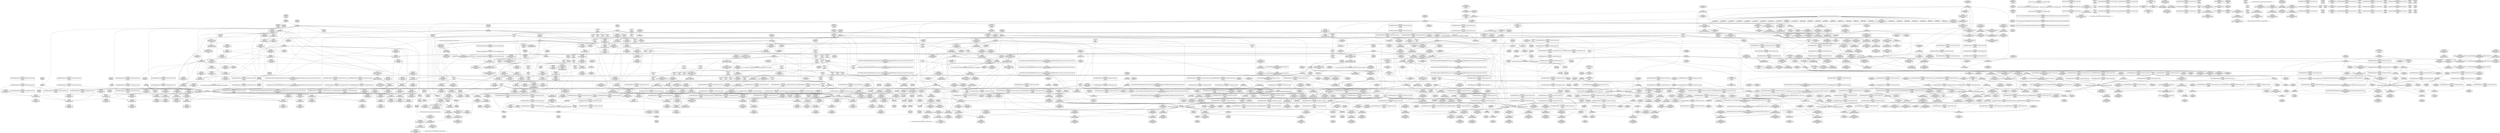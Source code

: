 digraph {
	CE0x4c970f0 [shape=record,shape=Mrecord,label="{CE0x4c970f0|task_sid:tmp5|security/selinux/hooks.c,208|*SummSource*}"]
	CE0x4cf32c0 [shape=record,shape=Mrecord,label="{CE0x4cf32c0|GLOBAL:lock_acquire|*Constant*|*SummSource*}"]
	CE0x4cb36c0 [shape=record,shape=Mrecord,label="{CE0x4cb36c0|__preempt_count_add:entry|*SummSink*}"]
	CE0x4d35520 [shape=record,shape=Mrecord,label="{CE0x4d35520|i64*_getelementptr_inbounds_(_4_x_i64_,_4_x_i64_*___llvm_gcov_ctr129,_i64_0,_i64_1)|*Constant*|*SummSource*}"]
	CE0x4d7bb60 [shape=record,shape=Mrecord,label="{CE0x4d7bb60|void_(i32*,_i32,_i32*)*_asm_addl_$1,_%gs:$0_,_*m,ri,*m,_dirflag_,_fpsr_,_flags_}"]
	CE0x4cb8c20 [shape=record,shape=Mrecord,label="{CE0x4cb8c20|_ret_void,_!dbg_!27717|include/linux/rcupdate.h,424}"]
	CE0x4cdd490 [shape=record,shape=Mrecord,label="{CE0x4cdd490|rcu_read_unlock:do.body}"]
	CE0x4ca1e40 [shape=record,shape=Mrecord,label="{CE0x4ca1e40|_call_void_rcu_lock_acquire(%struct.lockdep_map*_rcu_lock_map)_#10,_!dbg_!27711|include/linux/rcupdate.h,881|*SummSink*}"]
	CE0x4c30fe0 [shape=record,shape=Mrecord,label="{CE0x4c30fe0|i32_(i32,_i32,_i16,_i32,_%struct.common_audit_data*)*_bitcast_(i32_(i32,_i32,_i16,_i32,_%struct.common_audit_data.495*)*_avc_has_perm_to_i32_(i32,_i32,_i16,_i32,_%struct.common_audit_data*)*)|*Constant*}"]
	CE0x4c7a2b0 [shape=record,shape=Mrecord,label="{CE0x4c7a2b0|rcu_read_lock:tmp15|include/linux/rcupdate.h,882|*SummSource*}"]
	CE0x4c275f0 [shape=record,shape=Mrecord,label="{CE0x4c275f0|GLOBAL:__llvm_gcov_ctr283|Global_var:__llvm_gcov_ctr283|*SummSource*}"]
	CE0x4cbd0f0 [shape=record,shape=Mrecord,label="{CE0x4cbd0f0|i64*_getelementptr_inbounds_(_4_x_i64_,_4_x_i64_*___llvm_gcov_ctr134,_i64_0,_i64_3)|*Constant*}"]
	CE0x4cca6c0 [shape=record,shape=Mrecord,label="{CE0x4cca6c0|__preempt_count_add:val|Function::__preempt_count_add&Arg::val::}"]
	CE0x4ce7540 [shape=record,shape=Mrecord,label="{CE0x4ce7540|i64*_getelementptr_inbounds_(_11_x_i64_,_11_x_i64_*___llvm_gcov_ctr127,_i64_0,_i64_9)|*Constant*|*SummSource*}"]
	CE0x4c7ec30 [shape=record,shape=Mrecord,label="{CE0x4c7ec30|task_sid:tmp6|security/selinux/hooks.c,208|*SummSource*}"]
	CE0x4c9ff30 [shape=record,shape=Mrecord,label="{CE0x4c9ff30|i64_3|*Constant*}"]
	CE0x4d1e5d0 [shape=record,shape=Mrecord,label="{CE0x4d1e5d0|i64_ptrtoint_(i8*_blockaddress(_rcu_lock_release,_%__here)_to_i64)|*Constant*}"]
	CE0x4c918f0 [shape=record,shape=Mrecord,label="{CE0x4c918f0|task_sid:tobool|security/selinux/hooks.c,208|*SummSource*}"]
	CE0x4ccf800 [shape=record,shape=Mrecord,label="{CE0x4ccf800|__preempt_count_sub:sub|./arch/x86/include/asm/preempt.h,77}"]
	CE0x4c959b0 [shape=record,shape=Mrecord,label="{CE0x4c959b0|_call_void_mcount()_#3|*SummSource*}"]
	CE0x4cd99a0 [shape=record,shape=Mrecord,label="{CE0x4cd99a0|__preempt_count_add:tmp4|./arch/x86/include/asm/preempt.h,72}"]
	CE0x4d5c0e0 [shape=record,shape=Mrecord,label="{CE0x4d5c0e0|__preempt_count_add:tmp7|./arch/x86/include/asm/preempt.h,73}"]
	CE0x4c7c5e0 [shape=record,shape=Mrecord,label="{CE0x4c7c5e0|i1_true|*Constant*}"]
	CE0x4cbb3c0 [shape=record,shape=Mrecord,label="{CE0x4cbb3c0|rcu_lock_release:tmp3}"]
	CE0x4cf9ac0 [shape=record,shape=Mrecord,label="{CE0x4cf9ac0|rcu_read_unlock:tmp18|include/linux/rcupdate.h,933|*SummSource*}"]
	CE0x4c2cb80 [shape=record,shape=Mrecord,label="{CE0x4c2cb80|selinux_task_setnice:tobool|security/selinux/hooks.c,3597|*SummSink*}"]
	CE0x4c96040 [shape=record,shape=Mrecord,label="{CE0x4c96040|GLOBAL:__llvm_gcov_ctr126|Global_var:__llvm_gcov_ctr126}"]
	CE0x4ca5720 [shape=record,shape=Mrecord,label="{CE0x4ca5720|task_sid:tmp9|security/selinux/hooks.c,208|*SummSink*}"]
	CE0x4cc5ff0 [shape=record,shape=Mrecord,label="{CE0x4cc5ff0|i64*_getelementptr_inbounds_(_4_x_i64_,_4_x_i64_*___llvm_gcov_ctr133,_i64_0,_i64_2)|*Constant*|*SummSink*}"]
	CE0x4c56670 [shape=record,shape=Mrecord,label="{CE0x4c56670|i64_1|*Constant*}"]
	CE0x4c48410 [shape=record,shape=Mrecord,label="{CE0x4c48410|i32_(i32,_i32,_i16,_i32,_%struct.common_audit_data*)*_bitcast_(i32_(i32,_i32,_i16,_i32,_%struct.common_audit_data.495*)*_avc_has_perm_to_i32_(i32,_i32,_i16,_i32,_%struct.common_audit_data*)*)|*Constant*|*SummSource*}"]
	CE0x4ca3830 [shape=record,shape=Mrecord,label="{CE0x4ca3830|task_sid:land.lhs.true}"]
	CE0x4c76cc0 [shape=record,shape=Mrecord,label="{CE0x4c76cc0|current_sid:if.end|*SummSource*}"]
	CE0x4c48c40 [shape=record,shape=Mrecord,label="{CE0x4c48c40|avc_has_perm:entry|*SummSink*}"]
	CE0x4c30bd0 [shape=record,shape=Mrecord,label="{CE0x4c30bd0|current_sid:tmp19|security/selinux/hooks.c,218}"]
	CE0x4c78610 [shape=record,shape=Mrecord,label="{CE0x4c78610|task_sid:real_cred|security/selinux/hooks.c,208|*SummSource*}"]
	CE0x4c7c2f0 [shape=record,shape=Mrecord,label="{CE0x4c7c2f0|current_sid:tmp13|security/selinux/hooks.c,218|*SummSink*}"]
	CE0x4c3bb30 [shape=record,shape=Mrecord,label="{CE0x4c3bb30|selinux_task_setnice:tmp|*SummSink*}"]
	CE0x4ce76a0 [shape=record,shape=Mrecord,label="{CE0x4ce76a0|i64*_getelementptr_inbounds_(_11_x_i64_,_11_x_i64_*___llvm_gcov_ctr127,_i64_0,_i64_9)|*Constant*|*SummSink*}"]
	CE0x4ce8e80 [shape=record,shape=Mrecord,label="{CE0x4ce8e80|rcu_read_lock:do.end|*SummSink*}"]
	CE0x4c2db10 [shape=record,shape=Mrecord,label="{CE0x4c2db10|selinux_task_setnice:bb|*SummSink*}"]
	CE0x4c36810 [shape=record,shape=Mrecord,label="{CE0x4c36810|void_(i32*,_i32,_i32*)*_asm_addl_$1,_%gs:$0_,_*m,ri,*m,_dirflag_,_fpsr_,_flags_}"]
	CE0x4cab820 [shape=record,shape=Mrecord,label="{CE0x4cab820|i64_6|*Constant*|*SummSource*}"]
	CE0x4c7cf30 [shape=record,shape=Mrecord,label="{CE0x4c7cf30|GLOBAL:current_sid.__warned|Global_var:current_sid.__warned}"]
	CE0x4c7a980 [shape=record,shape=Mrecord,label="{CE0x4c7a980|current_sid:tmp20|security/selinux/hooks.c,218|*SummSource*}"]
	CE0x4c4e010 [shape=record,shape=Mrecord,label="{CE0x4c4e010|current_has_perm:tsk|Function::current_has_perm&Arg::tsk::}"]
	CE0x4cb4d00 [shape=record,shape=Mrecord,label="{CE0x4cb4d00|rcu_read_lock:do.end}"]
	CE0x4c56ee0 [shape=record,shape=Mrecord,label="{CE0x4c56ee0|current_has_perm:bb}"]
	CE0x4c39820 [shape=record,shape=Mrecord,label="{CE0x4c39820|_call_void_mcount()_#3}"]
	CE0x4c93690 [shape=record,shape=Mrecord,label="{CE0x4c93690|get_current:tmp}"]
	CE0x4d221f0 [shape=record,shape=Mrecord,label="{CE0x4d221f0|rcu_lock_release:bb|*SummSource*}"]
	CE0x4c554e0 [shape=record,shape=Mrecord,label="{CE0x4c554e0|i64*_getelementptr_inbounds_(_6_x_i64_,_6_x_i64_*___llvm_gcov_ctr283,_i64_0,_i64_3)|*Constant*|*SummSource*}"]
	CE0x4c92190 [shape=record,shape=Mrecord,label="{CE0x4c92190|_call_void_mcount()_#3|*SummSink*}"]
	CE0x4d1c350 [shape=record,shape=Mrecord,label="{CE0x4d1c350|i64*_getelementptr_inbounds_(_4_x_i64_,_4_x_i64_*___llvm_gcov_ctr133,_i64_0,_i64_2)|*Constant*}"]
	CE0x4cc7480 [shape=record,shape=Mrecord,label="{CE0x4cc7480|i64*_getelementptr_inbounds_(_11_x_i64_,_11_x_i64_*___llvm_gcov_ctr127,_i64_0,_i64_0)|*Constant*}"]
	CE0x4c26c40 [shape=record,shape=Mrecord,label="{CE0x4c26c40|current_sid:tmp7|security/selinux/hooks.c,218|*SummSource*}"]
	CE0x4cac750 [shape=record,shape=Mrecord,label="{CE0x4cac750|task_sid:tmp15|security/selinux/hooks.c,208|*SummSink*}"]
	CE0x4c378c0 [shape=record,shape=Mrecord,label="{CE0x4c378c0|avc_has_perm:tclass|Function::avc_has_perm&Arg::tclass::|*SummSource*}"]
	CE0x4cb08c0 [shape=record,shape=Mrecord,label="{CE0x4cb08c0|task_sid:tmp22|security/selinux/hooks.c,208|*SummSource*}"]
	CE0x4c59610 [shape=record,shape=Mrecord,label="{CE0x4c59610|i32_78|*Constant*|*SummSource*}"]
	CE0x4c4b090 [shape=record,shape=Mrecord,label="{CE0x4c4b090|selinux_task_setnice:bb}"]
	CE0x4c40c50 [shape=record,shape=Mrecord,label="{CE0x4c40c50|COLLAPSED:_GCMRE___llvm_gcov_ctr136_internal_global_2_x_i64_zeroinitializer:_elem_0:default:}"]
	CE0x4c94380 [shape=record,shape=Mrecord,label="{CE0x4c94380|i64_0|*Constant*}"]
	CE0x4c3cf00 [shape=record,shape=Mrecord,label="{CE0x4c3cf00|selinux_task_setnice:entry|*SummSink*}"]
	CE0x4d355d0 [shape=record,shape=Mrecord,label="{CE0x4d355d0|__rcu_read_unlock:do.body|*SummSource*}"]
	CE0x4ca5cd0 [shape=record,shape=Mrecord,label="{CE0x4ca5cd0|get_current:tmp4|./arch/x86/include/asm/current.h,14}"]
	CE0x4cd57c0 [shape=record,shape=Mrecord,label="{CE0x4cd57c0|i64*_getelementptr_inbounds_(_4_x_i64_,_4_x_i64_*___llvm_gcov_ctr128,_i64_0,_i64_3)|*Constant*}"]
	CE0x4c342b0 [shape=record,shape=Mrecord,label="{CE0x4c342b0|current_has_perm:tmp3|*SummSource*}"]
	CE0x4cbd350 [shape=record,shape=Mrecord,label="{CE0x4cbd350|__rcu_read_unlock:tmp2|*SummSource*}"]
	CE0x4cb3360 [shape=record,shape=Mrecord,label="{CE0x4cb3360|rcu_read_lock:tmp5|include/linux/rcupdate.h,882|*SummSource*}"]
	CE0x4cebf20 [shape=record,shape=Mrecord,label="{CE0x4cebf20|rcu_read_lock:tmp10|include/linux/rcupdate.h,882}"]
	CE0x4cc17d0 [shape=record,shape=Mrecord,label="{CE0x4cc17d0|i64*_getelementptr_inbounds_(_4_x_i64_,_4_x_i64_*___llvm_gcov_ctr134,_i64_0,_i64_1)|*Constant*|*SummSource*}"]
	CE0x4cc5220 [shape=record,shape=Mrecord,label="{CE0x4cc5220|rcu_lock_release:tmp7|*SummSource*}"]
	CE0x4c55240 [shape=record,shape=Mrecord,label="{CE0x4c55240|selinux_task_setnice:tmp5|security/selinux/hooks.c,3597|*SummSource*}"]
	CE0x4c63de0 [shape=record,shape=Mrecord,label="{CE0x4c63de0|_call_void_lockdep_rcu_suspicious(i8*_getelementptr_inbounds_(_25_x_i8_,_25_x_i8_*_.str3,_i32_0,_i32_0),_i32_208,_i8*_getelementptr_inbounds_(_41_x_i8_,_41_x_i8_*_.str44,_i32_0,_i32_0))_#10,_!dbg_!27732|security/selinux/hooks.c,208}"]
	CE0x4c82d10 [shape=record,shape=Mrecord,label="{CE0x4c82d10|i8*_getelementptr_inbounds_(_25_x_i8_,_25_x_i8_*_.str45,_i32_0,_i32_0)|*Constant*}"]
	CE0x4ca4750 [shape=record,shape=Mrecord,label="{CE0x4ca4750|task_sid:if.end|*SummSink*}"]
	CE0x4ceeb00 [shape=record,shape=Mrecord,label="{CE0x4ceeb00|__preempt_count_sub:tmp7|./arch/x86/include/asm/preempt.h,78|*SummSource*}"]
	CE0x4cb1a40 [shape=record,shape=Mrecord,label="{CE0x4cb1a40|task_sid:tmp26|security/selinux/hooks.c,208}"]
	CE0x4d6db70 [shape=record,shape=Mrecord,label="{CE0x4d6db70|__preempt_count_sub:do.end|*SummSink*}"]
	CE0x4c78e40 [shape=record,shape=Mrecord,label="{CE0x4c78e40|i64*_getelementptr_inbounds_(_4_x_i64_,_4_x_i64_*___llvm_gcov_ctr128,_i64_0,_i64_1)|*Constant*}"]
	"CONST[source:1(input),value:2(dynamic)][purpose:{object}][SrcIdx:1]"
	CE0x4c57700 [shape=record,shape=Mrecord,label="{CE0x4c57700|i64*_getelementptr_inbounds_(_11_x_i64_,_11_x_i64_*___llvm_gcov_ctr125,_i64_0,_i64_0)|*Constant*|*SummSink*}"]
	CE0x4c76a00 [shape=record,shape=Mrecord,label="{CE0x4c76a00|current_sid:land.lhs.true}"]
	CE0x4c7e440 [shape=record,shape=Mrecord,label="{CE0x4c7e440|task_sid:tmp22|security/selinux/hooks.c,208}"]
	CE0x4c40be0 [shape=record,shape=Mrecord,label="{CE0x4c40be0|current_has_perm:tmp|*SummSource*}"]
	CE0x4ca7770 [shape=record,shape=Mrecord,label="{CE0x4ca7770|task_sid:tmp}"]
	"CONST[source:0(mediator),value:2(dynamic)][purpose:{object}][SnkIdx:1]"
	CE0x4d7b9f0 [shape=record,shape=Mrecord,label="{CE0x4d7b9f0|_call_void_asm_addl_$1,_%gs:$0_,_*m,ri,*m,_dirflag_,_fpsr_,_flags_(i32*___preempt_count,_i32_%sub,_i32*___preempt_count)_#3,_!dbg_!27717,_!srcloc_!27718|./arch/x86/include/asm/preempt.h,77|*SummSink*}"]
	CE0x4cbc450 [shape=record,shape=Mrecord,label="{CE0x4cbc450|__rcu_read_lock:tmp|*SummSink*}"]
	CE0x4cf12a0 [shape=record,shape=Mrecord,label="{CE0x4cf12a0|rcu_read_unlock:tmp11|include/linux/rcupdate.h,933}"]
	CE0x4cefc00 [shape=record,shape=Mrecord,label="{CE0x4cefc00|i64*_getelementptr_inbounds_(_11_x_i64_,_11_x_i64_*___llvm_gcov_ctr132,_i64_0,_i64_0)|*Constant*|*SummSink*}"]
	CE0x4cecd70 [shape=record,shape=Mrecord,label="{CE0x4cecd70|__rcu_read_lock:tmp5|include/linux/rcupdate.h,239}"]
	CE0x4c7a030 [shape=record,shape=Mrecord,label="{CE0x4c7a030|rcu_read_lock:tmp15|include/linux/rcupdate.h,882}"]
	CE0x4c46a00 [shape=record,shape=Mrecord,label="{CE0x4c46a00|i64*_getelementptr_inbounds_(_13_x_i64_,_13_x_i64_*___llvm_gcov_ctr126,_i64_0,_i64_12)|*Constant*}"]
	CE0x4cecaf0 [shape=record,shape=Mrecord,label="{CE0x4cecaf0|i64_1|*Constant*}"]
	CE0x4c92eb0 [shape=record,shape=Mrecord,label="{CE0x4c92eb0|i8*_getelementptr_inbounds_(_41_x_i8_,_41_x_i8_*_.str44,_i32_0,_i32_0)|*Constant*}"]
	CE0x4c5cad0 [shape=record,shape=Mrecord,label="{CE0x4c5cad0|current_sid:tmp15|security/selinux/hooks.c,218|*SummSource*}"]
	CE0x4c65510 [shape=record,shape=Mrecord,label="{CE0x4c65510|cred_sid:tmp2|*SummSink*}"]
	CE0x4c7b5a0 [shape=record,shape=Mrecord,label="{CE0x4c7b5a0|current_sid:tmp}"]
	CE0x4c47060 [shape=record,shape=Mrecord,label="{CE0x4c47060|GLOBAL:lockdep_rcu_suspicious|*Constant*}"]
	CE0x4c46f30 [shape=record,shape=Mrecord,label="{CE0x4c46f30|i8_1|*Constant*|*SummSink*}"]
	CE0x4ceb370 [shape=record,shape=Mrecord,label="{CE0x4ceb370|i64*_getelementptr_inbounds_(_11_x_i64_,_11_x_i64_*___llvm_gcov_ctr127,_i64_0,_i64_0)|*Constant*|*SummSource*}"]
	CE0x4caca60 [shape=record,shape=Mrecord,label="{CE0x4caca60|_ret_void,_!dbg_!27717|include/linux/rcupdate.h,240}"]
	CE0x4cb2030 [shape=record,shape=Mrecord,label="{CE0x4cb2030|_ret_void,_!dbg_!27735|include/linux/rcupdate.h,938|*SummSink*}"]
	CE0x4caa680 [shape=record,shape=Mrecord,label="{CE0x4caa680|task_sid:do.end}"]
	CE0x4caf510 [shape=record,shape=Mrecord,label="{CE0x4caf510|rcu_read_unlock:tmp19|include/linux/rcupdate.h,933|*SummSink*}"]
	CE0x4cb0030 [shape=record,shape=Mrecord,label="{CE0x4cb0030|i64*_getelementptr_inbounds_(_11_x_i64_,_11_x_i64_*___llvm_gcov_ctr132,_i64_0,_i64_10)|*Constant*}"]
	CE0x4c26490 [shape=record,shape=Mrecord,label="{CE0x4c26490|current_sid:entry|*SummSource*}"]
	CE0x4c5c1b0 [shape=record,shape=Mrecord,label="{CE0x4c5c1b0|i64*_getelementptr_inbounds_(_4_x_i64_,_4_x_i64_*___llvm_gcov_ctr130,_i64_0,_i64_0)|*Constant*}"]
	CE0x4c47450 [shape=record,shape=Mrecord,label="{CE0x4c47450|_call_void_lockdep_rcu_suspicious(i8*_getelementptr_inbounds_(_25_x_i8_,_25_x_i8_*_.str3,_i32_0,_i32_0),_i32_218,_i8*_getelementptr_inbounds_(_45_x_i8_,_45_x_i8_*_.str12,_i32_0,_i32_0))_#10,_!dbg_!27727|security/selinux/hooks.c,218|*SummSink*}"]
	CE0x4c853a0 [shape=record,shape=Mrecord,label="{CE0x4c853a0|task_sid:tmp16|security/selinux/hooks.c,208|*SummSink*}"]
	CE0x4cdee00 [shape=record,shape=Mrecord,label="{CE0x4cdee00|__rcu_read_lock:tmp4|include/linux/rcupdate.h,239|*SummSink*}"]
	CE0x4c74390 [shape=record,shape=Mrecord,label="{CE0x4c74390|current_sid:tobool|security/selinux/hooks.c,218}"]
	CE0x4c4ea40 [shape=record,shape=Mrecord,label="{CE0x4c4ea40|selinux_task_setnice:if.then}"]
	CE0x4c59730 [shape=record,shape=Mrecord,label="{CE0x4c59730|current_sid:cred|security/selinux/hooks.c,218}"]
	CE0x4cc3790 [shape=record,shape=Mrecord,label="{CE0x4cc3790|i64*_getelementptr_inbounds_(_4_x_i64_,_4_x_i64_*___llvm_gcov_ctr129,_i64_0,_i64_3)|*Constant*}"]
	CE0x4c59de0 [shape=record,shape=Mrecord,label="{CE0x4c59de0|current_sid:tmp21|security/selinux/hooks.c,218|*SummSource*}"]
	CE0x4cc4a60 [shape=record,shape=Mrecord,label="{CE0x4cc4a60|rcu_lock_release:tmp6}"]
	CE0x4c95e30 [shape=record,shape=Mrecord,label="{CE0x4c95e30|i32_22|*Constant*}"]
	CE0x4cba840 [shape=record,shape=Mrecord,label="{CE0x4cba840|rcu_lock_acquire:tmp3|*SummSink*}"]
	CE0x4c9c1d0 [shape=record,shape=Mrecord,label="{CE0x4c9c1d0|GLOBAL:__preempt_count|Global_var:__preempt_count}"]
	CE0x4c49230 [shape=record,shape=Mrecord,label="{CE0x4c49230|avc_has_perm:ssid|Function::avc_has_perm&Arg::ssid::|*SummSink*}"]
	CE0x4c4afb0 [shape=record,shape=Mrecord,label="{CE0x4c4afb0|selinux_task_setnice:p|Function::selinux_task_setnice&Arg::p::}"]
	CE0x4ce6f90 [shape=record,shape=Mrecord,label="{CE0x4ce6f90|i8*_getelementptr_inbounds_(_42_x_i8_,_42_x_i8_*_.str46,_i32_0,_i32_0)|*Constant*}"]
	CE0x4c66a60 [shape=record,shape=Mrecord,label="{CE0x4c66a60|VOIDTB_TE:_CE_44,48_}"]
	CE0x4cceec0 [shape=record,shape=Mrecord,label="{CE0x4cceec0|i64*_getelementptr_inbounds_(_4_x_i64_,_4_x_i64_*___llvm_gcov_ctr135,_i64_0,_i64_0)|*Constant*}"]
	CE0x4ce3ae0 [shape=record,shape=Mrecord,label="{CE0x4ce3ae0|rcu_read_lock:tmp21|include/linux/rcupdate.h,884|*SummSource*}"]
	CE0x4c62070 [shape=record,shape=Mrecord,label="{CE0x4c62070|current_sid:sid|security/selinux/hooks.c,220}"]
	CE0x4c79070 [shape=record,shape=Mrecord,label="{CE0x4c79070|i32_218|*Constant*|*SummSource*}"]
	CE0x4c46a70 [shape=record,shape=Mrecord,label="{CE0x4c46a70|task_sid:tmp27|security/selinux/hooks.c,208}"]
	CE0x4c34650 [shape=record,shape=Mrecord,label="{CE0x4c34650|_call_void_mcount()_#3|*SummSource*}"]
	CE0x4cc0af0 [shape=record,shape=Mrecord,label="{CE0x4cc0af0|GLOBAL:lock_acquire|*Constant*}"]
	CE0x4ca0600 [shape=record,shape=Mrecord,label="{CE0x4ca0600|cred_sid:tmp3}"]
	CE0x4cd6e80 [shape=record,shape=Mrecord,label="{CE0x4cd6e80|rcu_read_unlock:tmp16|include/linux/rcupdate.h,933}"]
	CE0x4cafa50 [shape=record,shape=Mrecord,label="{CE0x4cafa50|rcu_read_unlock:tmp20|include/linux/rcupdate.h,933|*SummSink*}"]
	CE0x4c49560 [shape=record,shape=Mrecord,label="{CE0x4c49560|%struct.common_audit_data*_null|*Constant*|*SummSource*}"]
	CE0x4c2faa0 [shape=record,shape=Mrecord,label="{CE0x4c2faa0|task_sid:entry}"]
	CE0x4d1e130 [shape=record,shape=Mrecord,label="{CE0x4d1e130|GLOBAL:lock_release|*Constant*}"]
	CE0x4c61e30 [shape=record,shape=Mrecord,label="{CE0x4c61e30|i32_1|*Constant*|*SummSource*}"]
	CE0x4cc8db0 [shape=record,shape=Mrecord,label="{CE0x4cc8db0|GLOBAL:rcu_read_lock.__warned|Global_var:rcu_read_lock.__warned|*SummSource*}"]
	CE0x4d5d3c0 [shape=record,shape=Mrecord,label="{CE0x4d5d3c0|i64*_getelementptr_inbounds_(_4_x_i64_,_4_x_i64_*___llvm_gcov_ctr135,_i64_0,_i64_1)|*Constant*}"]
	CE0x4d1e1a0 [shape=record,shape=Mrecord,label="{CE0x4d1e1a0|GLOBAL:lock_release|*Constant*|*SummSource*}"]
	CE0x4d339c0 [shape=record,shape=Mrecord,label="{CE0x4d339c0|__rcu_read_lock:tmp2|*SummSink*}"]
	CE0x4cc23e0 [shape=record,shape=Mrecord,label="{CE0x4cc23e0|__rcu_read_lock:tmp1}"]
	CE0x4c2f900 [shape=record,shape=Mrecord,label="{CE0x4c2f900|GLOBAL:task_sid|*Constant*|*SummSource*}"]
	CE0x4cb9e40 [shape=record,shape=Mrecord,label="{CE0x4cb9e40|_ret_void,_!dbg_!27717|include/linux/rcupdate.h,245|*SummSource*}"]
	CE0x4c31730 [shape=record,shape=Mrecord,label="{CE0x4c31730|selinux_task_setnice:retval.0|*SummSink*}"]
	CE0x4caa560 [shape=record,shape=Mrecord,label="{CE0x4caa560|rcu_read_lock:if.then|*SummSink*}"]
	CE0x4cf2ce0 [shape=record,shape=Mrecord,label="{CE0x4cf2ce0|rcu_read_unlock:tobool|include/linux/rcupdate.h,933|*SummSource*}"]
	CE0x4c549c0 [shape=record,shape=Mrecord,label="{CE0x4c549c0|VOIDTB_TE:_CE_136,144_}"]
	CE0x4c328f0 [shape=record,shape=Mrecord,label="{CE0x4c328f0|i64*_getelementptr_inbounds_(_2_x_i64_,_2_x_i64_*___llvm_gcov_ctr136,_i64_0,_i64_0)|*Constant*|*SummSink*}"]
	CE0x4c945f0 [shape=record,shape=Mrecord,label="{CE0x4c945f0|rcu_read_lock:tmp4|include/linux/rcupdate.h,882|*SummSink*}"]
	CE0x4c751a0 [shape=record,shape=Mrecord,label="{CE0x4c751a0|current_sid:call|security/selinux/hooks.c,218|*SummSink*}"]
	CE0x4cf2c00 [shape=record,shape=Mrecord,label="{CE0x4cf2c00|rcu_read_unlock:tobool|include/linux/rcupdate.h,933}"]
	CE0x4c961b0 [shape=record,shape=Mrecord,label="{CE0x4c961b0|GLOBAL:__llvm_gcov_ctr126|Global_var:__llvm_gcov_ctr126|*SummSource*}"]
	CE0x4c52140 [shape=record,shape=Mrecord,label="{CE0x4c52140|VOIDTB_TE:_CE_72,80_}"]
	CE0x4ca9a50 [shape=record,shape=Mrecord,label="{CE0x4ca9a50|rcu_lock_acquire:entry|*SummSink*}"]
	CE0x4c66980 [shape=record,shape=Mrecord,label="{CE0x4c66980|VOIDTB_TE:_CE_36,40_}"]
	CE0x4d364f0 [shape=record,shape=Mrecord,label="{CE0x4d364f0|__rcu_read_unlock:tmp|*SummSource*}"]
	CE0x4c37e30 [shape=record,shape=Mrecord,label="{CE0x4c37e30|avc_has_perm:requested|Function::avc_has_perm&Arg::requested::|*SummSink*}"]
	CE0x4c3b490 [shape=record,shape=Mrecord,label="{CE0x4c3b490|GLOBAL:current_has_perm|*Constant*|*SummSink*}"]
	CE0x4c4ac80 [shape=record,shape=Mrecord,label="{CE0x4c4ac80|current_sid:tmp1|*SummSink*}"]
	CE0x4d1e400 [shape=record,shape=Mrecord,label="{CE0x4d1e400|GLOBAL:lock_release|*Constant*|*SummSink*}"]
	CE0x4cbad90 [shape=record,shape=Mrecord,label="{CE0x4cbad90|__rcu_read_unlock:tmp3}"]
	CE0x4c59040 [shape=record,shape=Mrecord,label="{CE0x4c59040|_ret_%struct.task_struct*_%tmp4,_!dbg_!27714|./arch/x86/include/asm/current.h,14}"]
	CE0x4cc3a50 [shape=record,shape=Mrecord,label="{CE0x4cc3a50|rcu_lock_release:tmp4|include/linux/rcupdate.h,423}"]
	CE0x4d2e980 [shape=record,shape=Mrecord,label="{CE0x4d2e980|i64*_getelementptr_inbounds_(_4_x_i64_,_4_x_i64_*___llvm_gcov_ctr135,_i64_0,_i64_3)|*Constant*}"]
	CE0x4cb4070 [shape=record,shape=Mrecord,label="{CE0x4cb4070|rcu_read_lock:tmp13|include/linux/rcupdate.h,882|*SummSink*}"]
	CE0x4c431a0 [shape=record,shape=Mrecord,label="{CE0x4c431a0|selinux_task_setnice:tmp3|security/selinux/hooks.c,3597|*SummSource*}"]
	CE0x4cb94d0 [shape=record,shape=Mrecord,label="{CE0x4cb94d0|GLOBAL:__rcu_read_unlock|*Constant*|*SummSink*}"]
	CE0x4cb34c0 [shape=record,shape=Mrecord,label="{CE0x4cb34c0|__preempt_count_add:entry}"]
	CE0x4c58370 [shape=record,shape=Mrecord,label="{CE0x4c58370|current_sid:call4|security/selinux/hooks.c,218|*SummSource*}"]
	CE0x4d32480 [shape=record,shape=Mrecord,label="{CE0x4d32480|__preempt_count_sub:do.body|*SummSource*}"]
	CE0x4c2fe40 [shape=record,shape=Mrecord,label="{CE0x4c2fe40|task_sid:task|Function::task_sid&Arg::task::}"]
	CE0x4c775c0 [shape=record,shape=Mrecord,label="{CE0x4c775c0|get_current:tmp3|*SummSink*}"]
	CE0x4ce4a80 [shape=record,shape=Mrecord,label="{CE0x4ce4a80|cred_sid:bb|*SummSource*}"]
	CE0x4d1da40 [shape=record,shape=Mrecord,label="{CE0x4d1da40|_call_void_lock_release(%struct.lockdep_map*_%map,_i32_1,_i64_ptrtoint_(i8*_blockaddress(_rcu_lock_release,_%__here)_to_i64))_#10,_!dbg_!27716|include/linux/rcupdate.h,423}"]
	CE0x4cdbfc0 [shape=record,shape=Mrecord,label="{CE0x4cdbfc0|rcu_lock_acquire:tmp3}"]
	CE0x4c36180 [shape=record,shape=Mrecord,label="{CE0x4c36180|VOIDTB_TE:_CE_96,104_}"]
	CE0x4c390f0 [shape=record,shape=Mrecord,label="{CE0x4c390f0|task_sid:tobool|security/selinux/hooks.c,208}"]
	CE0x4d353c0 [shape=record,shape=Mrecord,label="{CE0x4d353c0|__rcu_read_unlock:do.body}"]
	CE0x4c36690 [shape=record,shape=Mrecord,label="{CE0x4c36690|_call_void_asm_addl_$1,_%gs:$0_,_*m,ri,*m,_dirflag_,_fpsr_,_flags_(i32*___preempt_count,_i32_%val,_i32*___preempt_count)_#3,_!dbg_!27714,_!srcloc_!27717|./arch/x86/include/asm/preempt.h,72|*SummSink*}"]
	CE0x4d22b90 [shape=record,shape=Mrecord,label="{CE0x4d22b90|i64*_getelementptr_inbounds_(_4_x_i64_,_4_x_i64_*___llvm_gcov_ctr133,_i64_0,_i64_1)|*Constant*|*SummSource*}"]
	CE0x4cb67d0 [shape=record,shape=Mrecord,label="{CE0x4cb67d0|cred_sid:tmp|*SummSource*}"]
	CE0x4cc6720 [shape=record,shape=Mrecord,label="{CE0x4cc6720|i64*_getelementptr_inbounds_(_4_x_i64_,_4_x_i64_*___llvm_gcov_ctr130,_i64_0,_i64_2)|*Constant*}"]
	CE0x4c58e30 [shape=record,shape=Mrecord,label="{CE0x4c58e30|_ret_%struct.task_struct*_%tmp4,_!dbg_!27714|./arch/x86/include/asm/current.h,14|*SummSource*}"]
	CE0x4ca7490 [shape=record,shape=Mrecord,label="{CE0x4ca7490|rcu_read_unlock:tobool1|include/linux/rcupdate.h,933}"]
	CE0x4c7c210 [shape=record,shape=Mrecord,label="{CE0x4c7c210|current_sid:tmp13|security/selinux/hooks.c,218}"]
	CE0x4c58a40 [shape=record,shape=Mrecord,label="{CE0x4c58a40|GLOBAL:get_current|*Constant*|*SummSink*}"]
	CE0x4c5c400 [shape=record,shape=Mrecord,label="{CE0x4c5c400|i64*_getelementptr_inbounds_(_11_x_i64_,_11_x_i64_*___llvm_gcov_ctr125,_i64_0,_i64_8)|*Constant*|*SummSink*}"]
	CE0x4cda510 [shape=record,shape=Mrecord,label="{CE0x4cda510|__preempt_count_add:entry|*SummSource*}"]
	CE0x4c5b760 [shape=record,shape=Mrecord,label="{CE0x4c5b760|GLOBAL:__llvm_gcov_ctr125|Global_var:__llvm_gcov_ctr125|*SummSink*}"]
	CE0x4cedc20 [shape=record,shape=Mrecord,label="{CE0x4cedc20|i64*_getelementptr_inbounds_(_4_x_i64_,_4_x_i64_*___llvm_gcov_ctr128,_i64_0,_i64_0)|*Constant*|*SummSource*}"]
	CE0x4c27030 [shape=record,shape=Mrecord,label="{CE0x4c27030|current_has_perm:bb|*SummSink*}"]
	CE0x4c7e550 [shape=record,shape=Mrecord,label="{CE0x4c7e550|task_sid:tmp21|security/selinux/hooks.c,208|*SummSource*}"]
	CE0x4d1e8a0 [shape=record,shape=Mrecord,label="{CE0x4d1e8a0|i64*_getelementptr_inbounds_(_4_x_i64_,_4_x_i64_*___llvm_gcov_ctr133,_i64_0,_i64_3)|*Constant*}"]
	CE0x4c57e00 [shape=record,shape=Mrecord,label="{CE0x4c57e00|selinux_task_setnice:tmp8|security/selinux/hooks.c,3600|*SummSource*}"]
	CE0x4d1d230 [shape=record,shape=Mrecord,label="{CE0x4d1d230|rcu_lock_release:indirectgoto|*SummSink*}"]
	CE0x4d66f20 [shape=record,shape=Mrecord,label="{CE0x4d66f20|__preempt_count_sub:do.end}"]
	CE0x4cc72a0 [shape=record,shape=Mrecord,label="{CE0x4cc72a0|rcu_read_lock:if.end|*SummSource*}"]
	CE0x4c5ce50 [shape=record,shape=Mrecord,label="{CE0x4c5ce50|current_sid:tmp16|security/selinux/hooks.c,218}"]
	CE0x4c5a2f0 [shape=record,shape=Mrecord,label="{CE0x4c5a2f0|current_sid:bb}"]
	CE0x4c375e0 [shape=record,shape=Mrecord,label="{CE0x4c375e0|i16_2|*Constant*|*SummSink*}"]
	CE0x4c83d00 [shape=record,shape=Mrecord,label="{CE0x4c83d00|i64*_getelementptr_inbounds_(_11_x_i64_,_11_x_i64_*___llvm_gcov_ctr125,_i64_0,_i64_10)|*Constant*}"]
	CE0x4cdd780 [shape=record,shape=Mrecord,label="{CE0x4cdd780|i64*_getelementptr_inbounds_(_11_x_i64_,_11_x_i64_*___llvm_gcov_ctr132,_i64_0,_i64_8)|*Constant*|*SummSink*}"]
	CE0x4caabb0 [shape=record,shape=Mrecord,label="{CE0x4caabb0|rcu_read_unlock:tmp16|include/linux/rcupdate.h,933|*SummSink*}"]
	CE0x4c543c0 [shape=record,shape=Mrecord,label="{CE0x4c543c0|selinux_task_setnice:call|security/selinux/hooks.c,3596|*SummSink*}"]
	CE0x4c763a0 [shape=record,shape=Mrecord,label="{CE0x4c763a0|i64_5|*Constant*}"]
	CE0x4c654a0 [shape=record,shape=Mrecord,label="{CE0x4c654a0|cred_sid:tmp2|*SummSource*}"]
	CE0x4cee140 [shape=record,shape=Mrecord,label="{CE0x4cee140|rcu_read_unlock:tmp13|include/linux/rcupdate.h,933}"]
	CE0x4cb0c50 [shape=record,shape=Mrecord,label="{CE0x4cb0c50|task_sid:tmp23|security/selinux/hooks.c,208|*SummSource*}"]
	CE0x4cc76c0 [shape=record,shape=Mrecord,label="{CE0x4cc76c0|GLOBAL:__llvm_gcov_ctr132|Global_var:__llvm_gcov_ctr132|*SummSink*}"]
	CE0x4c9e6b0 [shape=record,shape=Mrecord,label="{CE0x4c9e6b0|__preempt_count_add:bb}"]
	CE0x4cab7b0 [shape=record,shape=Mrecord,label="{CE0x4cab7b0|i64_6|*Constant*}"]
	CE0x4cd2600 [shape=record,shape=Mrecord,label="{CE0x4cd2600|__preempt_count_add:tmp1|*SummSource*}"]
	CE0x4cbeda0 [shape=record,shape=Mrecord,label="{CE0x4cbeda0|__preempt_count_sub:tmp|*SummSource*}"]
	CE0x4cb89e0 [shape=record,shape=Mrecord,label="{CE0x4cb89e0|GLOBAL:__rcu_read_unlock|*Constant*}"]
	CE0x4c32f70 [shape=record,shape=Mrecord,label="{CE0x4c32f70|GLOBAL:cred_sid|*Constant*|*SummSource*}"]
	CE0x4c444f0 [shape=record,shape=Mrecord,label="{CE0x4c444f0|task_sid:tmp25|security/selinux/hooks.c,208|*SummSink*}"]
	CE0x4c46c10 [shape=record,shape=Mrecord,label="{CE0x4c46c10|i8_1|*Constant*}"]
	CE0x4cc7cd0 [shape=record,shape=Mrecord,label="{CE0x4cc7cd0|rcu_lock_acquire:tmp2|*SummSink*}"]
	CE0x4d2e0b0 [shape=record,shape=Mrecord,label="{CE0x4d2e0b0|i64*_getelementptr_inbounds_(_4_x_i64_,_4_x_i64_*___llvm_gcov_ctr135,_i64_0,_i64_2)|*Constant*|*SummSink*}"]
	CE0x4cc9c00 [shape=record,shape=Mrecord,label="{CE0x4cc9c00|rcu_read_lock:call|include/linux/rcupdate.h,882|*SummSink*}"]
	CE0x4c51790 [shape=record,shape=Mrecord,label="{CE0x4c51790|i64_1|*Constant*|*SummSink*}"]
	CE0x4caeaf0 [shape=record,shape=Mrecord,label="{CE0x4caeaf0|i64*_getelementptr_inbounds_(_11_x_i64_,_11_x_i64_*___llvm_gcov_ctr132,_i64_0,_i64_9)|*Constant*}"]
	CE0x4d21dc0 [shape=record,shape=Mrecord,label="{CE0x4d21dc0|rcu_lock_release:indirectgoto}"]
	CE0x4ce4d70 [shape=record,shape=Mrecord,label="{CE0x4ce4d70|i64*_getelementptr_inbounds_(_2_x_i64_,_2_x_i64_*___llvm_gcov_ctr131,_i64_0,_i64_0)|*Constant*}"]
	CE0x4ceaa50 [shape=record,shape=Mrecord,label="{CE0x4ceaa50|rcu_read_lock:tmp7|include/linux/rcupdate.h,882|*SummSink*}"]
	CE0x4c76510 [shape=record,shape=Mrecord,label="{CE0x4c76510|i64_5|*Constant*|*SummSink*}"]
	CE0x4d580a0 [shape=record,shape=Mrecord,label="{CE0x4d580a0|__preempt_count_sub:tmp1|*SummSink*}"]
	CE0x4cb3010 [shape=record,shape=Mrecord,label="{CE0x4cb3010|rcu_read_lock:tmp|*SummSink*}"]
	CE0x4c425d0 [shape=record,shape=Mrecord,label="{CE0x4c425d0|task_sid:if.then|*SummSink*}"]
	CE0x4ce6060 [shape=record,shape=Mrecord,label="{CE0x4ce6060|_call_void_mcount()_#3|*SummSource*}"]
	CE0x4ca3b90 [shape=record,shape=Mrecord,label="{CE0x4ca3b90|_call_void_lockdep_rcu_suspicious(i8*_getelementptr_inbounds_(_25_x_i8_,_25_x_i8_*_.str3,_i32_0,_i32_0),_i32_208,_i8*_getelementptr_inbounds_(_41_x_i8_,_41_x_i8_*_.str44,_i32_0,_i32_0))_#10,_!dbg_!27732|security/selinux/hooks.c,208|*SummSink*}"]
	CE0x4ce6560 [shape=record,shape=Mrecord,label="{CE0x4ce6560|__rcu_read_lock:tmp7|include/linux/rcupdate.h,240|*SummSink*}"]
	"CONST[source:0(mediator),value:0(static)][purpose:{operation}][SnkIdx:3]"
	CE0x4cc0350 [shape=record,shape=Mrecord,label="{CE0x4cc0350|_call_void_mcount()_#3|*SummSink*}"]
	CE0x4c43460 [shape=record,shape=Mrecord,label="{CE0x4c43460|i64_2|*Constant*}"]
	CE0x4c9be50 [shape=record,shape=Mrecord,label="{CE0x4c9be50|_ret_void,_!dbg_!27720|./arch/x86/include/asm/preempt.h,78}"]
	CE0x4c3fa20 [shape=record,shape=Mrecord,label="{CE0x4c3fa20|selinux_task_setnice:tmp7|security/selinux/hooks.c,3598|*SummSink*}"]
	CE0x4c3d400 [shape=record,shape=Mrecord,label="{CE0x4c3d400|selinux_task_setnice:tmp6|security/selinux/hooks.c,3598}"]
	CE0x4cb9030 [shape=record,shape=Mrecord,label="{CE0x4cb9030|_call_void___rcu_read_unlock()_#10,_!dbg_!27734|include/linux/rcupdate.h,937|*SummSource*}"]
	CE0x4d35c20 [shape=record,shape=Mrecord,label="{CE0x4d35c20|i64*_getelementptr_inbounds_(_4_x_i64_,_4_x_i64_*___llvm_gcov_ctr134,_i64_0,_i64_0)|*Constant*|*SummSource*}"]
	CE0x4d22680 [shape=record,shape=Mrecord,label="{CE0x4d22680|rcu_lock_acquire:tmp|*SummSource*}"]
	CE0x4c79ec0 [shape=record,shape=Mrecord,label="{CE0x4c79ec0|rcu_read_lock:tmp14|include/linux/rcupdate.h,882|*SummSink*}"]
	CE0x4c3f400 [shape=record,shape=Mrecord,label="{CE0x4c3f400|_ret_i32_%retval.0,_!dbg_!27723|security/selinux/hooks.c,3601|*SummSink*}"]
	CE0x4cdf050 [shape=record,shape=Mrecord,label="{CE0x4cdf050|rcu_read_unlock:tmp3|*SummSource*}"]
	CE0x4c74730 [shape=record,shape=Mrecord,label="{CE0x4c74730|i64_1|*Constant*}"]
	CE0x4cba260 [shape=record,shape=Mrecord,label="{CE0x4cba260|_ret_void,_!dbg_!27717|include/linux/rcupdate.h,245|*SummSink*}"]
	CE0x4c95a20 [shape=record,shape=Mrecord,label="{CE0x4c95a20|_call_void_mcount()_#3|*SummSink*}"]
	CE0x4ca8d10 [shape=record,shape=Mrecord,label="{CE0x4ca8d10|i64*_getelementptr_inbounds_(_2_x_i64_,_2_x_i64_*___llvm_gcov_ctr131,_i64_0,_i64_0)|*Constant*|*SummSink*}"]
	CE0x4c4dbc0 [shape=record,shape=Mrecord,label="{CE0x4c4dbc0|GLOBAL:current_has_perm|*Constant*|*SummSource*}"]
	CE0x4c473e0 [shape=record,shape=Mrecord,label="{CE0x4c473e0|_call_void_lockdep_rcu_suspicious(i8*_getelementptr_inbounds_(_25_x_i8_,_25_x_i8_*_.str3,_i32_0,_i32_0),_i32_218,_i8*_getelementptr_inbounds_(_45_x_i8_,_45_x_i8_*_.str12,_i32_0,_i32_0))_#10,_!dbg_!27727|security/selinux/hooks.c,218|*SummSource*}"]
	CE0x4c85ee0 [shape=record,shape=Mrecord,label="{CE0x4c85ee0|task_sid:tmp1|*SummSource*}"]
	CE0x4ca68d0 [shape=record,shape=Mrecord,label="{CE0x4ca68d0|cred_sid:tmp4|*LoadInst*|security/selinux/hooks.c,196|*SummSink*}"]
	CE0x4cb17e0 [shape=record,shape=Mrecord,label="{CE0x4cb17e0|i64*_getelementptr_inbounds_(_13_x_i64_,_13_x_i64_*___llvm_gcov_ctr126,_i64_0,_i64_11)|*Constant*|*SummSink*}"]
	CE0x4c3a4f0 [shape=record,shape=Mrecord,label="{CE0x4c3a4f0|current_has_perm:call|security/selinux/hooks.c,1542}"]
	CE0x4c61560 [shape=record,shape=Mrecord,label="{CE0x4c61560|current_sid:tmp22|security/selinux/hooks.c,218|*SummSink*}"]
	CE0x4cc27e0 [shape=record,shape=Mrecord,label="{CE0x4cc27e0|_call_void_asm_sideeffect_,_memory_,_dirflag_,_fpsr_,_flags_()_#3,_!dbg_!27711,_!srcloc_!27714|include/linux/rcupdate.h,244|*SummSource*}"]
	CE0x4cec450 [shape=record,shape=Mrecord,label="{CE0x4cec450|_call_void_mcount()_#3}"]
	CE0x4cdaf60 [shape=record,shape=Mrecord,label="{CE0x4cdaf60|rcu_read_unlock:tmp12|include/linux/rcupdate.h,933}"]
	CE0x4cc5290 [shape=record,shape=Mrecord,label="{CE0x4cc5290|rcu_lock_release:tmp7|*SummSink*}"]
	CE0x4c77510 [shape=record,shape=Mrecord,label="{CE0x4c77510|i64*_getelementptr_inbounds_(_2_x_i64_,_2_x_i64_*___llvm_gcov_ctr98,_i64_0,_i64_0)|*Constant*|*SummSink*}"]
	CE0x4cd6930 [shape=record,shape=Mrecord,label="{CE0x4cd6930|rcu_read_unlock:tmp15|include/linux/rcupdate.h,933}"]
	CE0x4c96fe0 [shape=record,shape=Mrecord,label="{CE0x4c96fe0|rcu_read_lock:tmp11|include/linux/rcupdate.h,882}"]
	CE0x4d72610 [shape=record,shape=Mrecord,label="{CE0x4d72610|i64*_getelementptr_inbounds_(_4_x_i64_,_4_x_i64_*___llvm_gcov_ctr135,_i64_0,_i64_3)|*Constant*|*SummSink*}"]
	CE0x4cde550 [shape=record,shape=Mrecord,label="{CE0x4cde550|GLOBAL:__preempt_count|Global_var:__preempt_count|*SummSink*}"]
	CE0x4c793b0 [shape=record,shape=Mrecord,label="{CE0x4c793b0|rcu_read_unlock:tmp13|include/linux/rcupdate.h,933|*SummSource*}"]
	CE0x4cdd1e0 [shape=record,shape=Mrecord,label="{CE0x4cdd1e0|rcu_read_unlock:do.end|*SummSink*}"]
	CE0x4c602a0 [shape=record,shape=Mrecord,label="{CE0x4c602a0|current_sid:if.then|*SummSource*}"]
	CE0x4ca4680 [shape=record,shape=Mrecord,label="{CE0x4ca4680|task_sid:if.end|*SummSource*}"]
	CE0x4d35720 [shape=record,shape=Mrecord,label="{CE0x4d35720|__preempt_count_add:tmp1|*SummSink*}"]
	CE0x4d2ff00 [shape=record,shape=Mrecord,label="{CE0x4d2ff00|i64*_getelementptr_inbounds_(_4_x_i64_,_4_x_i64_*___llvm_gcov_ctr128,_i64_0,_i64_0)|*Constant*}"]
	CE0x4cba0e0 [shape=record,shape=Mrecord,label="{CE0x4cba0e0|GLOBAL:rcu_lock_release|*Constant*}"]
	CE0x4cca210 [shape=record,shape=Mrecord,label="{CE0x4cca210|_call_void___preempt_count_sub(i32_1)_#10,_!dbg_!27715|include/linux/rcupdate.h,244}"]
	CE0x4c75e00 [shape=record,shape=Mrecord,label="{CE0x4c75e00|i64_4|*Constant*}"]
	CE0x4cb88d0 [shape=record,shape=Mrecord,label="{CE0x4cb88d0|rcu_lock_release:map|Function::rcu_lock_release&Arg::map::|*SummSink*}"]
	CE0x4d5d330 [shape=record,shape=Mrecord,label="{CE0x4d5d330|i64_1|*Constant*}"]
	CE0x4cc2450 [shape=record,shape=Mrecord,label="{CE0x4cc2450|__rcu_read_lock:tmp1|*SummSource*}"]
	CE0x4c79650 [shape=record,shape=Mrecord,label="{CE0x4c79650|rcu_read_unlock:tmp14|include/linux/rcupdate.h,933}"]
	"CONST[source:0(mediator),value:2(dynamic)][purpose:{subject}][SnkIdx:0]"
	CE0x4c9ec90 [shape=record,shape=Mrecord,label="{CE0x4c9ec90|i64*_getelementptr_inbounds_(_13_x_i64_,_13_x_i64_*___llvm_gcov_ctr126,_i64_0,_i64_12)|*Constant*|*SummSink*}"]
	CE0x4c3c260 [shape=record,shape=Mrecord,label="{CE0x4c3c260|i32_512|*Constant*|*SummSink*}"]
	CE0x4c4d5d0 [shape=record,shape=Mrecord,label="{CE0x4c4d5d0|selinux_task_setnice:tmp2|security/selinux/hooks.c,3597}"]
	CE0x4cc9480 [shape=record,shape=Mrecord,label="{CE0x4cc9480|get_current:tmp|*SummSource*}"]
	CE0x4ce08c0 [shape=record,shape=Mrecord,label="{CE0x4ce08c0|rcu_read_lock:tmp11|include/linux/rcupdate.h,882|*SummSource*}"]
	CE0x4c7e920 [shape=record,shape=Mrecord,label="{CE0x4c7e920|cred_sid:tmp|*SummSink*}"]
	CE0x4ceec80 [shape=record,shape=Mrecord,label="{CE0x4ceec80|__preempt_count_sub:tmp7|./arch/x86/include/asm/preempt.h,78|*SummSink*}"]
	CE0x4c81e70 [shape=record,shape=Mrecord,label="{CE0x4c81e70|i8_1|*Constant*}"]
	CE0x4c9eef0 [shape=record,shape=Mrecord,label="{CE0x4c9eef0|task_sid:call7|security/selinux/hooks.c,208}"]
	CE0x4c9df60 [shape=record,shape=Mrecord,label="{CE0x4c9df60|__rcu_read_unlock:tmp7|include/linux/rcupdate.h,245}"]
	CE0x4cb1be0 [shape=record,shape=Mrecord,label="{CE0x4cb1be0|task_sid:tmp25|security/selinux/hooks.c,208|*SummSource*}"]
	CE0x4cbbb50 [shape=record,shape=Mrecord,label="{CE0x4cbbb50|i64*_getelementptr_inbounds_(_4_x_i64_,_4_x_i64_*___llvm_gcov_ctr133,_i64_0,_i64_0)|*Constant*|*SummSource*}"]
	CE0x4ca3350 [shape=record,shape=Mrecord,label="{CE0x4ca3350|task_sid:land.lhs.true2|*SummSource*}"]
	CE0x4c74980 [shape=record,shape=Mrecord,label="{CE0x4c74980|current_sid:if.end|*SummSink*}"]
	CE0x4ca77e0 [shape=record,shape=Mrecord,label="{CE0x4ca77e0|COLLAPSED:_GCMRE___llvm_gcov_ctr126_internal_global_13_x_i64_zeroinitializer:_elem_0:default:}"]
	CE0x4cca520 [shape=record,shape=Mrecord,label="{CE0x4cca520|GLOBAL:__preempt_count_sub|*Constant*}"]
	CE0x4c54ad0 [shape=record,shape=Mrecord,label="{CE0x4c54ad0|VOIDTB_TE:_CE_144,152_}"]
	CE0x4cd9a10 [shape=record,shape=Mrecord,label="{CE0x4cd9a10|__preempt_count_add:tmp4|./arch/x86/include/asm/preempt.h,72|*SummSource*}"]
	CE0x4ced310 [shape=record,shape=Mrecord,label="{CE0x4ced310|rcu_read_unlock:call3|include/linux/rcupdate.h,933}"]
	CE0x4c90a80 [shape=record,shape=Mrecord,label="{CE0x4c90a80|task_sid:tmp18|security/selinux/hooks.c,208|*SummSink*}"]
	CE0x4d3ac40 [shape=record,shape=Mrecord,label="{CE0x4d3ac40|COLLAPSED:_GCMRE___llvm_gcov_ctr135_internal_global_4_x_i64_zeroinitializer:_elem_0:default:}"]
	CE0x4cc2850 [shape=record,shape=Mrecord,label="{CE0x4cc2850|__rcu_read_unlock:tmp5|include/linux/rcupdate.h,244}"]
	CE0x4c969a0 [shape=record,shape=Mrecord,label="{CE0x4c969a0|rcu_read_lock:tmp9|include/linux/rcupdate.h,882|*SummSink*}"]
	CE0x4ce8de0 [shape=record,shape=Mrecord,label="{CE0x4ce8de0|rcu_read_lock:bb|*SummSource*}"]
	CE0x4c31ca0 [shape=record,shape=Mrecord,label="{CE0x4c31ca0|i64*_getelementptr_inbounds_(_6_x_i64_,_6_x_i64_*___llvm_gcov_ctr283,_i64_0,_i64_5)|*Constant*|*SummSink*}"]
	CE0x4c44210 [shape=record,shape=Mrecord,label="{CE0x4c44210|selinux_task_setnice:tmp}"]
	CE0x4ce0d60 [shape=record,shape=Mrecord,label="{CE0x4ce0d60|rcu_read_lock:tmp12|include/linux/rcupdate.h,882|*SummSource*}"]
	CE0x4c7d310 [shape=record,shape=Mrecord,label="{CE0x4c7d310|GLOBAL:current_sid.__warned|Global_var:current_sid.__warned|*SummSink*}"]
	CE0x4c39e20 [shape=record,shape=Mrecord,label="{CE0x4c39e20|current_sid:tmp11|security/selinux/hooks.c,218}"]
	CE0x4c50a60 [shape=record,shape=Mrecord,label="{CE0x4c50a60|VOIDTB_TE:_CE_168,176_}"]
	CE0x4c57070 [shape=record,shape=Mrecord,label="{CE0x4c57070|i64_1|*Constant*}"]
	CE0x4c7e2c0 [shape=record,shape=Mrecord,label="{CE0x4c7e2c0|task_sid:tmp20|security/selinux/hooks.c,208|*SummSink*}"]
	CE0x4cb98c0 [shape=record,shape=Mrecord,label="{CE0x4cb98c0|__rcu_read_unlock:entry|*SummSink*}"]
	CE0x4ca26d0 [shape=record,shape=Mrecord,label="{CE0x4ca26d0|cred_sid:tmp1|*SummSource*}"]
	CE0x4c76bb0 [shape=record,shape=Mrecord,label="{CE0x4c76bb0|current_sid:if.end}"]
	CE0x4c9f470 [shape=record,shape=Mrecord,label="{CE0x4c9f470|GLOBAL:cred_sid|*Constant*}"]
	CE0x4c339a0 [shape=record,shape=Mrecord,label="{CE0x4c339a0|cred_sid:cred|Function::cred_sid&Arg::cred::|*SummSource*}"]
	CE0x4cda340 [shape=record,shape=Mrecord,label="{CE0x4cda340|GLOBAL:__preempt_count_add|*Constant*|*SummSink*}"]
	CE0x4c92f70 [shape=record,shape=Mrecord,label="{CE0x4c92f70|i8*_getelementptr_inbounds_(_41_x_i8_,_41_x_i8_*_.str44,_i32_0,_i32_0)|*Constant*|*SummSource*}"]
	CE0x4cac1f0 [shape=record,shape=Mrecord,label="{CE0x4cac1f0|_call_void_rcu_lock_acquire(%struct.lockdep_map*_rcu_lock_map)_#10,_!dbg_!27711|include/linux/rcupdate.h,881}"]
	CE0x4c521b0 [shape=record,shape=Mrecord,label="{CE0x4c521b0|VOIDTB_TE:_CE_80,88_}"]
	CE0x4c41b00 [shape=record,shape=Mrecord,label="{CE0x4c41b00|current_has_perm:tmp1}"]
	CE0x4cac3a0 [shape=record,shape=Mrecord,label="{CE0x4cac3a0|task_sid:tmp14|security/selinux/hooks.c,208|*SummSource*}"]
	CE0x4c47d80 [shape=record,shape=Mrecord,label="{CE0x4c47d80|i8*_getelementptr_inbounds_(_25_x_i8_,_25_x_i8_*_.str3,_i32_0,_i32_0)|*Constant*|*SummSink*}"]
	CE0x4cc7c60 [shape=record,shape=Mrecord,label="{CE0x4cc7c60|rcu_lock_acquire:tmp2|*SummSource*}"]
	CE0x4d1b6a0 [shape=record,shape=Mrecord,label="{CE0x4d1b6a0|rcu_lock_release:tmp}"]
	CE0x4cca5b0 [shape=record,shape=Mrecord,label="{CE0x4cca5b0|_ret_void,_!dbg_!27719|./arch/x86/include/asm/preempt.h,73}"]
	CE0x4c78110 [shape=record,shape=Mrecord,label="{CE0x4c78110|i64_0|*Constant*}"]
	CE0x4cdfc20 [shape=record,shape=Mrecord,label="{CE0x4cdfc20|__rcu_read_unlock:tmp5|include/linux/rcupdate.h,244|*SummSource*}"]
	CE0x4cd51b0 [shape=record,shape=Mrecord,label="{CE0x4cd51b0|i64*_getelementptr_inbounds_(_4_x_i64_,_4_x_i64_*___llvm_gcov_ctr130,_i64_0,_i64_1)|*Constant*}"]
	CE0x4c47370 [shape=record,shape=Mrecord,label="{CE0x4c47370|_call_void_lockdep_rcu_suspicious(i8*_getelementptr_inbounds_(_25_x_i8_,_25_x_i8_*_.str3,_i32_0,_i32_0),_i32_218,_i8*_getelementptr_inbounds_(_45_x_i8_,_45_x_i8_*_.str12,_i32_0,_i32_0))_#10,_!dbg_!27727|security/selinux/hooks.c,218}"]
	CE0x4d35830 [shape=record,shape=Mrecord,label="{CE0x4d35830|i64*_getelementptr_inbounds_(_4_x_i64_,_4_x_i64_*___llvm_gcov_ctr134,_i64_0,_i64_0)|*Constant*}"]
	CE0x4c477f0 [shape=record,shape=Mrecord,label="{CE0x4c477f0|i8*_getelementptr_inbounds_(_25_x_i8_,_25_x_i8_*_.str3,_i32_0,_i32_0)|*Constant*|*SummSource*}"]
	CE0x4d53c70 [shape=record,shape=Mrecord,label="{CE0x4d53c70|i64*_getelementptr_inbounds_(_4_x_i64_,_4_x_i64_*___llvm_gcov_ctr129,_i64_0,_i64_0)|*Constant*|*SummSink*}"]
	CE0x4ce4a10 [shape=record,shape=Mrecord,label="{CE0x4ce4a10|cred_sid:bb}"]
	CE0x4c56080 [shape=record,shape=Mrecord,label="{CE0x4c56080|get_current:tmp3|*SummSource*}"]
	CE0x4c37fb0 [shape=record,shape=Mrecord,label="{CE0x4c37fb0|selinux_task_setnice:if.end|*SummSink*}"]
	CE0x4c94100 [shape=record,shape=Mrecord,label="{CE0x4c94100|rcu_read_lock:entry|*SummSink*}"]
	CE0x4c48eb0 [shape=record,shape=Mrecord,label="{CE0x4c48eb0|avc_has_perm:ssid|Function::avc_has_perm&Arg::ssid::}"]
	CE0x4cb6d70 [shape=record,shape=Mrecord,label="{CE0x4cb6d70|rcu_read_unlock:tmp21|include/linux/rcupdate.h,935|*SummSink*}"]
	CE0x4d21180 [shape=record,shape=Mrecord,label="{CE0x4d21180|i8*_undef|*Constant*}"]
	CE0x4c7ef20 [shape=record,shape=Mrecord,label="{CE0x4c7ef20|task_sid:tmp7|security/selinux/hooks.c,208|*SummSource*}"]
	CE0x4cc4000 [shape=record,shape=Mrecord,label="{CE0x4cc4000|rcu_lock_release:indirectgoto|*SummSource*}"]
	CE0x4c54f00 [shape=record,shape=Mrecord,label="{CE0x4c54f00|i64*_getelementptr_inbounds_(_6_x_i64_,_6_x_i64_*___llvm_gcov_ctr283,_i64_0,_i64_4)|*Constant*}"]
	CE0x4ca33c0 [shape=record,shape=Mrecord,label="{CE0x4ca33c0|task_sid:land.lhs.true2|*SummSink*}"]
	CE0x4cb3ed0 [shape=record,shape=Mrecord,label="{CE0x4cb3ed0|rcu_read_lock:tmp14|include/linux/rcupdate.h,882}"]
	CE0x4cc5390 [shape=record,shape=Mrecord,label="{CE0x4cc5390|i8*_undef|*Constant*}"]
	CE0x4c3b8d0 [shape=record,shape=Mrecord,label="{CE0x4c3b8d0|_call_void_mcount()_#3}"]
	CE0x4c33510 [shape=record,shape=Mrecord,label="{CE0x4c33510|cred_sid:entry|*SummSource*}"]
	CE0x4c65430 [shape=record,shape=Mrecord,label="{CE0x4c65430|cred_sid:tmp2}"]
	CE0x4c5af40 [shape=record,shape=Mrecord,label="{CE0x4c5af40|rcu_read_unlock:entry}"]
	CE0x4ceb7e0 [shape=record,shape=Mrecord,label="{CE0x4ceb7e0|_call_void_mcount()_#3|*SummSink*}"]
	CE0x4cc80b0 [shape=record,shape=Mrecord,label="{CE0x4cc80b0|rcu_lock_acquire:map|Function::rcu_lock_acquire&Arg::map::|*SummSink*}"]
	CE0x4caba60 [shape=record,shape=Mrecord,label="{CE0x4caba60|task_sid:tmp15|security/selinux/hooks.c,208}"]
	CE0x4c40290 [shape=record,shape=Mrecord,label="{CE0x4c40290|selinux_task_setnice:call1|security/selinux/hooks.c,3600}"]
	CE0x4cb2500 [shape=record,shape=Mrecord,label="{CE0x4cb2500|rcu_read_lock:tobool|include/linux/rcupdate.h,882}"]
	CE0x4ce3540 [shape=record,shape=Mrecord,label="{CE0x4ce3540|rcu_read_lock:tmp21|include/linux/rcupdate.h,884}"]
	CE0x4ca7fb0 [shape=record,shape=Mrecord,label="{CE0x4ca7fb0|task_sid:tmp11|security/selinux/hooks.c,208|*SummSink*}"]
	CE0x4c73dc0 [shape=record,shape=Mrecord,label="{CE0x4c73dc0|get_current:tmp1|*SummSource*}"]
	CE0x4c9ba20 [shape=record,shape=Mrecord,label="{CE0x4c9ba20|GLOBAL:__preempt_count_sub|*Constant*|*SummSource*}"]
	CE0x4cdde80 [shape=record,shape=Mrecord,label="{CE0x4cdde80|rcu_read_unlock:tmp18|include/linux/rcupdate.h,933}"]
	CE0x4c520d0 [shape=record,shape=Mrecord,label="{CE0x4c520d0|VOIDTB_TE:_CE_64,72_}"]
	CE0x4cc9b90 [shape=record,shape=Mrecord,label="{CE0x4cc9b90|rcu_read_lock:call|include/linux/rcupdate.h,882|*SummSource*}"]
	CE0x4cbffe0 [shape=record,shape=Mrecord,label="{CE0x4cbffe0|__rcu_read_unlock:bb|*SummSource*}"]
	CE0x4c3abb0 [shape=record,shape=Mrecord,label="{CE0x4c3abb0|_ret_i32_%call2,_!dbg_!27718|security/selinux/hooks.c,1544|*SummSource*}"]
	CE0x4cd7bf0 [shape=record,shape=Mrecord,label="{CE0x4cd7bf0|GLOBAL:rcu_read_unlock.__warned|Global_var:rcu_read_unlock.__warned|*SummSource*}"]
	CE0x4cc16f0 [shape=record,shape=Mrecord,label="{CE0x4cc16f0|%struct.lockdep_map*_null|*Constant*}"]
	CE0x4ca1470 [shape=record,shape=Mrecord,label="{CE0x4ca1470|GLOBAL:task_sid.__warned|Global_var:task_sid.__warned|*SummSource*}"]
	CE0x4c2f480 [shape=record,shape=Mrecord,label="{CE0x4c2f480|current_has_perm:call1|security/selinux/hooks.c,1543|*SummSink*}"]
	CE0x4ca3470 [shape=record,shape=Mrecord,label="{CE0x4ca3470|task_sid:bb|*SummSink*}"]
	CE0x4ca79d0 [shape=record,shape=Mrecord,label="{CE0x4ca79d0|rcu_read_lock:tmp2|*SummSink*}"]
	CE0x4ce46d0 [shape=record,shape=Mrecord,label="{CE0x4ce46d0|rcu_read_lock:tmp22|include/linux/rcupdate.h,884|*SummSink*}"]
	CE0x4cad140 [shape=record,shape=Mrecord,label="{CE0x4cad140|%struct.task_struct*_(%struct.task_struct**)*_asm_movq_%gs:$_1:P_,$0_,_r,im,_dirflag_,_fpsr_,_flags_}"]
	CE0x4c3d950 [shape=record,shape=Mrecord,label="{CE0x4c3d950|2472:_%struct.cred*,_:_CRE:_elem_0:default:}"]
	CE0x4ca1500 [shape=record,shape=Mrecord,label="{CE0x4ca1500|GLOBAL:task_sid.__warned|Global_var:task_sid.__warned|*SummSink*}"]
	CE0x4d209b0 [shape=record,shape=Mrecord,label="{CE0x4d209b0|rcu_lock_acquire:tmp6}"]
	CE0x4d1d3e0 [shape=record,shape=Mrecord,label="{CE0x4d1d3e0|rcu_lock_release:tmp5|include/linux/rcupdate.h,423}"]
	CE0x4cb0930 [shape=record,shape=Mrecord,label="{CE0x4cb0930|task_sid:tmp22|security/selinux/hooks.c,208|*SummSink*}"]
	CE0x4ce8c50 [shape=record,shape=Mrecord,label="{CE0x4ce8c50|rcu_read_lock:do.body|*SummSource*}"]
	CE0x4ccc7d0 [shape=record,shape=Mrecord,label="{CE0x4ccc7d0|GLOBAL:rcu_lock_acquire|*Constant*|*SummSource*}"]
	CE0x4c9c5c0 [shape=record,shape=Mrecord,label="{CE0x4c9c5c0|i64*_getelementptr_inbounds_(_4_x_i64_,_4_x_i64_*___llvm_gcov_ctr134,_i64_0,_i64_3)|*Constant*|*SummSource*}"]
	CE0x4ce74d0 [shape=record,shape=Mrecord,label="{CE0x4ce74d0|i64*_getelementptr_inbounds_(_11_x_i64_,_11_x_i64_*___llvm_gcov_ctr127,_i64_0,_i64_9)|*Constant*}"]
	CE0x4d20a20 [shape=record,shape=Mrecord,label="{CE0x4d20a20|i64*_getelementptr_inbounds_(_4_x_i64_,_4_x_i64_*___llvm_gcov_ctr130,_i64_0,_i64_3)|*Constant*|*SummSink*}"]
	CE0x4c9fcc0 [shape=record,shape=Mrecord,label="{CE0x4c9fcc0|rcu_read_lock:entry|*SummSource*}"]
	CE0x4cc7890 [shape=record,shape=Mrecord,label="{CE0x4cc7890|rcu_read_unlock:tmp5|include/linux/rcupdate.h,933|*SummSource*}"]
	CE0x4c97380 [shape=record,shape=Mrecord,label="{CE0x4c97380|task_sid:tmp6|security/selinux/hooks.c,208}"]
	CE0x4cbe860 [shape=record,shape=Mrecord,label="{CE0x4cbe860|i64*_getelementptr_inbounds_(_4_x_i64_,_4_x_i64_*___llvm_gcov_ctr135,_i64_0,_i64_0)|*Constant*|*SummSink*}"]
	CE0x4c61460 [shape=record,shape=Mrecord,label="{CE0x4c61460|current_sid:tmp23|security/selinux/hooks.c,218}"]
	CE0x4cd24f0 [shape=record,shape=Mrecord,label="{CE0x4cd24f0|i64_1|*Constant*}"]
	CE0x4c60990 [shape=record,shape=Mrecord,label="{CE0x4c60990|i32_22|*Constant*|*SummSink*}"]
	CE0x4c7dad0 [shape=record,shape=Mrecord,label="{CE0x4c7dad0|i64*_getelementptr_inbounds_(_13_x_i64_,_13_x_i64_*___llvm_gcov_ctr126,_i64_0,_i64_9)|*Constant*|*SummSink*}"]
	CE0x4d1b780 [shape=record,shape=Mrecord,label="{CE0x4d1b780|rcu_lock_release:tmp|*SummSource*}"]
	CE0x4d20c70 [shape=record,shape=Mrecord,label="{CE0x4d20c70|rcu_lock_acquire:tmp6|*SummSink*}"]
	CE0x4d20e70 [shape=record,shape=Mrecord,label="{CE0x4d20e70|rcu_lock_acquire:tmp7}"]
	CE0x4c842c0 [shape=record,shape=Mrecord,label="{CE0x4c842c0|i8*_getelementptr_inbounds_(_45_x_i8_,_45_x_i8_*_.str12,_i32_0,_i32_0)|*Constant*|*SummSink*}"]
	CE0x4cab960 [shape=record,shape=Mrecord,label="{CE0x4cab960|task_sid:tmp14|security/selinux/hooks.c,208}"]
	CE0x4cf3d30 [shape=record,shape=Mrecord,label="{CE0x4cf3d30|rcu_read_unlock:land.lhs.true|*SummSink*}"]
	CE0x4cb2de0 [shape=record,shape=Mrecord,label="{CE0x4cb2de0|i64*_getelementptr_inbounds_(_11_x_i64_,_11_x_i64_*___llvm_gcov_ctr127,_i64_0,_i64_1)|*Constant*}"]
	CE0x4c78d60 [shape=record,shape=Mrecord,label="{CE0x4c78d60|get_current:tmp3}"]
	CE0x4c9f8c0 [shape=record,shape=Mrecord,label="{CE0x4c9f8c0|task_sid:call7|security/selinux/hooks.c,208|*SummSink*}"]
	CE0x4c59f10 [shape=record,shape=Mrecord,label="{CE0x4c59f10|i32_22|*Constant*}"]
	CE0x4cf3590 [shape=record,shape=Mrecord,label="{CE0x4cf3590|GLOBAL:lock_acquire|*Constant*|*SummSink*}"]
	CE0x4c2cd10 [shape=record,shape=Mrecord,label="{CE0x4c2cd10|selinux_task_setnice:if.end|*SummSource*}"]
	CE0x4c37850 [shape=record,shape=Mrecord,label="{CE0x4c37850|avc_has_perm:tclass|Function::avc_has_perm&Arg::tclass::}"]
	CE0x4c5a6c0 [shape=record,shape=Mrecord,label="{CE0x4c5a6c0|_ret_i32_%tmp6,_!dbg_!27716|security/selinux/hooks.c,197|*SummSink*}"]
	CE0x4ca5b70 [shape=record,shape=Mrecord,label="{CE0x4ca5b70|_call_void_mcount()_#3|*SummSource*}"]
	CE0x4cc7de0 [shape=record,shape=Mrecord,label="{CE0x4cc7de0|rcu_lock_acquire:map|Function::rcu_lock_acquire&Arg::map::}"]
	CE0x4cc0290 [shape=record,shape=Mrecord,label="{CE0x4cc0290|_call_void_mcount()_#3|*SummSource*}"]
	CE0x4ceb770 [shape=record,shape=Mrecord,label="{CE0x4ceb770|_call_void_mcount()_#3|*SummSource*}"]
	CE0x4c49a60 [shape=record,shape=Mrecord,label="{CE0x4c49a60|avc_has_perm:auditdata|Function::avc_has_perm&Arg::auditdata::|*SummSource*}"]
	CE0x4c9fec0 [shape=record,shape=Mrecord,label="{CE0x4c9fec0|i64_2|*Constant*}"]
	CE0x4ce8400 [shape=record,shape=Mrecord,label="{CE0x4ce8400|rcu_read_lock:tobool1|include/linux/rcupdate.h,882|*SummSource*}"]
	CE0x4c590e0 [shape=record,shape=Mrecord,label="{CE0x4c590e0|_ret_%struct.task_struct*_%tmp4,_!dbg_!27714|./arch/x86/include/asm/current.h,14|*SummSink*}"]
	CE0x4cc7bf0 [shape=record,shape=Mrecord,label="{CE0x4cc7bf0|rcu_lock_acquire:tmp2}"]
	CE0x4cc4d10 [shape=record,shape=Mrecord,label="{CE0x4cc4d10|rcu_lock_release:tmp6|*SummSource*}"]
	CE0x4d33430 [shape=record,shape=Mrecord,label="{CE0x4d33430|rcu_lock_acquire:bb}"]
	CE0x4c66ad0 [shape=record,shape=Mrecord,label="{CE0x4c66ad0|VOIDTB_TE:_CE_48,52_}"]
	CE0x4c82240 [shape=record,shape=Mrecord,label="{CE0x4c82240|_call_void_lockdep_rcu_suspicious(i8*_getelementptr_inbounds_(_25_x_i8_,_25_x_i8_*_.str45,_i32_0,_i32_0),_i32_883,_i8*_getelementptr_inbounds_(_42_x_i8_,_42_x_i8_*_.str46,_i32_0,_i32_0))_#10,_!dbg_!27728|include/linux/rcupdate.h,882|*SummSource*}"]
	CE0x4c39ce0 [shape=record,shape=Mrecord,label="{CE0x4c39ce0|current_sid:tmp9|security/selinux/hooks.c,218|*SummSink*}"]
	CE0x4c48480 [shape=record,shape=Mrecord,label="{CE0x4c48480|i32_(i32,_i32,_i16,_i32,_%struct.common_audit_data*)*_bitcast_(i32_(i32,_i32,_i16,_i32,_%struct.common_audit_data.495*)*_avc_has_perm_to_i32_(i32,_i32,_i16,_i32,_%struct.common_audit_data*)*)|*Constant*|*SummSink*}"]
	CE0x4c63080 [shape=record,shape=Mrecord,label="{CE0x4c63080|current_sid:tmp24|security/selinux/hooks.c,220|*SummSource*}"]
	CE0x4cb33d0 [shape=record,shape=Mrecord,label="{CE0x4cb33d0|rcu_read_lock:tmp5|include/linux/rcupdate.h,882|*SummSink*}"]
	CE0x4cba950 [shape=record,shape=Mrecord,label="{CE0x4cba950|_call_void_mcount()_#3}"]
	CE0x4d1b710 [shape=record,shape=Mrecord,label="{CE0x4d1b710|COLLAPSED:_GCMRE___llvm_gcov_ctr133_internal_global_4_x_i64_zeroinitializer:_elem_0:default:}"]
	CE0x4ca2e80 [shape=record,shape=Mrecord,label="{CE0x4ca2e80|rcu_read_lock:call|include/linux/rcupdate.h,882}"]
	CE0x4cdf610 [shape=record,shape=Mrecord,label="{CE0x4cdf610|i64*_getelementptr_inbounds_(_4_x_i64_,_4_x_i64_*___llvm_gcov_ctr128,_i64_0,_i64_1)|*Constant*|*SummSource*}"]
	CE0x4c40300 [shape=record,shape=Mrecord,label="{CE0x4c40300|selinux_task_setnice:tmp9|security/selinux/hooks.c,3600}"]
	CE0x4cccf10 [shape=record,shape=Mrecord,label="{CE0x4cccf10|__rcu_read_unlock:bb|*SummSink*}"]
	CE0x4ce5980 [shape=record,shape=Mrecord,label="{CE0x4ce5980|rcu_read_unlock:if.then|*SummSource*}"]
	CE0x4cda3b0 [shape=record,shape=Mrecord,label="{CE0x4cda3b0|GLOBAL:__preempt_count_add|*Constant*|*SummSource*}"]
	CE0x4cc07e0 [shape=record,shape=Mrecord,label="{CE0x4cc07e0|i32_2|*Constant*}"]
	CE0x4cd4de0 [shape=record,shape=Mrecord,label="{CE0x4cd4de0|i64*_getelementptr_inbounds_(_11_x_i64_,_11_x_i64_*___llvm_gcov_ctr132,_i64_0,_i64_1)|*Constant*}"]
	CE0x4cb2670 [shape=record,shape=Mrecord,label="{CE0x4cb2670|rcu_read_lock:tobool|include/linux/rcupdate.h,882|*SummSink*}"]
	CE0x4c34320 [shape=record,shape=Mrecord,label="{CE0x4c34320|current_has_perm:tmp3|*SummSink*}"]
	CE0x4cb9160 [shape=record,shape=Mrecord,label="{CE0x4cb9160|_call_void___rcu_read_unlock()_#10,_!dbg_!27734|include/linux/rcupdate.h,937|*SummSink*}"]
	CE0x4cafbc0 [shape=record,shape=Mrecord,label="{CE0x4cafbc0|rcu_read_unlock:tmp21|include/linux/rcupdate.h,935}"]
	CE0x4c47b30 [shape=record,shape=Mrecord,label="{CE0x4c47b30|i8*_getelementptr_inbounds_(_25_x_i8_,_25_x_i8_*_.str3,_i32_0,_i32_0)|*Constant*}"]
	CE0x4cc5ea0 [shape=record,shape=Mrecord,label="{CE0x4cc5ea0|i64*_getelementptr_inbounds_(_4_x_i64_,_4_x_i64_*___llvm_gcov_ctr133,_i64_0,_i64_2)|*Constant*|*SummSource*}"]
	CE0x4c78220 [shape=record,shape=Mrecord,label="{CE0x4c78220|i64_3|*Constant*|*SummSink*}"]
	CE0x4c612f0 [shape=record,shape=Mrecord,label="{CE0x4c612f0|current_sid:tmp22|security/selinux/hooks.c,218|*SummSource*}"]
	CE0x4ce2e20 [shape=record,shape=Mrecord,label="{CE0x4ce2e20|rcu_read_lock:tmp19|include/linux/rcupdate.h,882}"]
	CE0x4ce1ce0 [shape=record,shape=Mrecord,label="{CE0x4ce1ce0|i64*_getelementptr_inbounds_(_11_x_i64_,_11_x_i64_*___llvm_gcov_ctr127,_i64_0,_i64_1)|*Constant*|*SummSink*}"]
	CE0x4c64aa0 [shape=record,shape=Mrecord,label="{CE0x4c64aa0|task_sid:call|security/selinux/hooks.c,208|*SummSink*}"]
	CE0x4ce6a50 [shape=record,shape=Mrecord,label="{CE0x4ce6a50|rcu_read_unlock:tmp10|include/linux/rcupdate.h,933|*SummSource*}"]
	CE0x4d1b5e0 [shape=record,shape=Mrecord,label="{CE0x4d1b5e0|i64*_getelementptr_inbounds_(_4_x_i64_,_4_x_i64_*___llvm_gcov_ctr133,_i64_0,_i64_0)|*Constant*|*SummSink*}"]
	CE0x4cb82d0 [shape=record,shape=Mrecord,label="{CE0x4cb82d0|GLOBAL:rcu_lock_release|*Constant*|*SummSource*}"]
	CE0x4ca9ac0 [shape=record,shape=Mrecord,label="{CE0x4ca9ac0|GLOBAL:rcu_lock_map|Global_var:rcu_lock_map}"]
	CE0x4c7d450 [shape=record,shape=Mrecord,label="{CE0x4c7d450|task_sid:do.body5|*SummSource*}"]
	CE0x4cebc30 [shape=record,shape=Mrecord,label="{CE0x4cebc30|i64_5|*Constant*}"]
	CE0x4c9f3a0 [shape=record,shape=Mrecord,label="{CE0x4c9f3a0|task_sid:tmp27|security/selinux/hooks.c,208|*SummSink*}"]
	CE0x4cdb3b0 [shape=record,shape=Mrecord,label="{CE0x4cdb3b0|rcu_read_unlock:do.body|*SummSource*}"]
	CE0x4cf3e10 [shape=record,shape=Mrecord,label="{CE0x4cf3e10|rcu_read_unlock:do.end}"]
	CE0x4c595a0 [shape=record,shape=Mrecord,label="{CE0x4c595a0|i32_78|*Constant*|*SummSink*}"]
	CE0x4d20740 [shape=record,shape=Mrecord,label="{CE0x4d20740|i64*_getelementptr_inbounds_(_4_x_i64_,_4_x_i64_*___llvm_gcov_ctr130,_i64_0,_i64_0)|*Constant*|*SummSource*}"]
	CE0x4cda8b0 [shape=record,shape=Mrecord,label="{CE0x4cda8b0|rcu_read_unlock:tmp4|include/linux/rcupdate.h,933}"]
	CE0x4c95390 [shape=record,shape=Mrecord,label="{CE0x4c95390|i64*_getelementptr_inbounds_(_2_x_i64_,_2_x_i64_*___llvm_gcov_ctr131,_i64_0,_i64_1)|*Constant*|*SummSink*}"]
	CE0x4ce17f0 [shape=record,shape=Mrecord,label="{CE0x4ce17f0|rcu_read_lock:tobool1|include/linux/rcupdate.h,882}"]
	CE0x4cdb440 [shape=record,shape=Mrecord,label="{CE0x4cdb440|rcu_read_unlock:do.body|*SummSink*}"]
	CE0x4c84250 [shape=record,shape=Mrecord,label="{CE0x4c84250|i8*_getelementptr_inbounds_(_45_x_i8_,_45_x_i8_*_.str12,_i32_0,_i32_0)|*Constant*|*SummSource*}"]
	CE0x4c358d0 [shape=record,shape=Mrecord,label="{CE0x4c358d0|current_sid:entry}"]
	CE0x4cfafa0 [shape=record,shape=Mrecord,label="{CE0x4cfafa0|i8*_getelementptr_inbounds_(_44_x_i8_,_44_x_i8_*_.str47,_i32_0,_i32_0)|*Constant*}"]
	CE0x4cb55e0 [shape=record,shape=Mrecord,label="{CE0x4cb55e0|rcu_read_lock:call3|include/linux/rcupdate.h,882|*SummSource*}"]
	CE0x4c64040 [shape=record,shape=Mrecord,label="{CE0x4c64040|_call_void_lockdep_rcu_suspicious(i8*_getelementptr_inbounds_(_25_x_i8_,_25_x_i8_*_.str3,_i32_0,_i32_0),_i32_208,_i8*_getelementptr_inbounds_(_41_x_i8_,_41_x_i8_*_.str44,_i32_0,_i32_0))_#10,_!dbg_!27732|security/selinux/hooks.c,208|*SummSource*}"]
	CE0x4cb8540 [shape=record,shape=Mrecord,label="{CE0x4cb8540|rcu_lock_release:entry|*SummSink*}"]
	CE0x4c2f520 [shape=record,shape=Mrecord,label="{CE0x4c2f520|GLOBAL:task_sid|*Constant*}"]
	CE0x4cd2380 [shape=record,shape=Mrecord,label="{CE0x4cd2380|__preempt_count_sub:tmp|*SummSink*}"]
	CE0x4ce0bb0 [shape=record,shape=Mrecord,label="{CE0x4ce0bb0|rcu_read_lock:tmp12|include/linux/rcupdate.h,882}"]
	CE0x4ce3e50 [shape=record,shape=Mrecord,label="{CE0x4ce3e50|rcu_read_lock:tmp21|include/linux/rcupdate.h,884|*SummSink*}"]
	CE0x4cc0460 [shape=record,shape=Mrecord,label="{CE0x4cc0460|i64*_getelementptr_inbounds_(_4_x_i64_,_4_x_i64_*___llvm_gcov_ctr134,_i64_0,_i64_2)|*Constant*}"]
	CE0x4cfaeb0 [shape=record,shape=Mrecord,label="{CE0x4cfaeb0|i32_934|*Constant*|*SummSink*}"]
	CE0x4c7dfa0 [shape=record,shape=Mrecord,label="{CE0x4c7dfa0|task_sid:tmp21|security/selinux/hooks.c,208}"]
	CE0x4cacc20 [shape=record,shape=Mrecord,label="{CE0x4cacc20|_ret_void,_!dbg_!27717|include/linux/rcupdate.h,240|*SummSource*}"]
	CE0x4cc8f30 [shape=record,shape=Mrecord,label="{CE0x4cc8f30|GLOBAL:rcu_read_lock.__warned|Global_var:rcu_read_lock.__warned|*SummSink*}"]
	CE0x4c36500 [shape=record,shape=Mrecord,label="{CE0x4c36500|_call_void_asm_addl_$1,_%gs:$0_,_*m,ri,*m,_dirflag_,_fpsr_,_flags_(i32*___preempt_count,_i32_%val,_i32*___preempt_count)_#3,_!dbg_!27714,_!srcloc_!27717|./arch/x86/include/asm/preempt.h,72|*SummSource*}"]
	CE0x4c3f5b0 [shape=record,shape=Mrecord,label="{CE0x4c3f5b0|current_has_perm:bb|*SummSource*}"]
	CE0x4d34520 [shape=record,shape=Mrecord,label="{CE0x4d34520|__preempt_count_add:tmp2|*SummSource*}"]
	CE0x4ca1ce0 [shape=record,shape=Mrecord,label="{CE0x4ca1ce0|task_sid:tmp2|*SummSink*}"]
	CE0x4c759c0 [shape=record,shape=Mrecord,label="{CE0x4c759c0|current_sid:tmp8|security/selinux/hooks.c,218|*SummSink*}"]
	CE0x4c75b50 [shape=record,shape=Mrecord,label="{CE0x4c75b50|current_sid:tobool1|security/selinux/hooks.c,218|*SummSource*}"]
	CE0x4c4d350 [shape=record,shape=Mrecord,label="{CE0x4c4d350|current_sid:sid|security/selinux/hooks.c,220|*SummSink*}"]
	CE0x4cac6e0 [shape=record,shape=Mrecord,label="{CE0x4cac6e0|task_sid:tmp15|security/selinux/hooks.c,208|*SummSource*}"]
	CE0x4ced800 [shape=record,shape=Mrecord,label="{CE0x4ced800|_call_void_mcount()_#3}"]
	CE0x4c905c0 [shape=record,shape=Mrecord,label="{CE0x4c905c0|task_sid:tmp19|security/selinux/hooks.c,208}"]
	CE0x4d1bd30 [shape=record,shape=Mrecord,label="{CE0x4d1bd30|i64*_getelementptr_inbounds_(_4_x_i64_,_4_x_i64_*___llvm_gcov_ctr130,_i64_0,_i64_0)|*Constant*|*SummSink*}"]
	CE0x4c7a790 [shape=record,shape=Mrecord,label="{CE0x4c7a790|current_sid:tmp19|security/selinux/hooks.c,218|*SummSink*}"]
	CE0x5fc6730 [shape=record,shape=Mrecord,label="{CE0x5fc6730|COLLAPSED:_GCMRE___llvm_gcov_ctr283_internal_global_6_x_i64_zeroinitializer:_elem_0:default:}"]
	CE0x4c485b0 [shape=record,shape=Mrecord,label="{CE0x4c485b0|avc_has_perm:entry}"]
	CE0x4cd7c80 [shape=record,shape=Mrecord,label="{CE0x4cd7c80|__rcu_read_lock:tmp6|include/linux/rcupdate.h,240|*SummSink*}"]
	CE0x4c58da0 [shape=record,shape=Mrecord,label="{CE0x4c58da0|get_current:entry|*SummSink*}"]
	CE0x4c7fab0 [shape=record,shape=Mrecord,label="{CE0x4c7fab0|task_sid:tmp4|*LoadInst*|security/selinux/hooks.c,208|*SummSink*}"]
	CE0x4cea390 [shape=record,shape=Mrecord,label="{CE0x4cea390|cred_sid:tmp5|security/selinux/hooks.c,196|*SummSource*}"]
	CE0x4cdc860 [shape=record,shape=Mrecord,label="{CE0x4cdc860|0:_i8,_:_GCMR_rcu_read_unlock.__warned_internal_global_i8_0,_section_.data.unlikely_,_align_1:_elem_0:default:}"]
	CE0x4ce2e90 [shape=record,shape=Mrecord,label="{CE0x4ce2e90|rcu_read_lock:tmp19|include/linux/rcupdate.h,882|*SummSource*}"]
	CE0x4d52c20 [shape=record,shape=Mrecord,label="{CE0x4d52c20|__preempt_count_sub:tmp5|./arch/x86/include/asm/preempt.h,77|*SummSource*}"]
	CE0x4cab610 [shape=record,shape=Mrecord,label="{CE0x4cab610|i64_7|*Constant*|*SummSink*}"]
	CE0x4c85330 [shape=record,shape=Mrecord,label="{CE0x4c85330|task_sid:tmp16|security/selinux/hooks.c,208|*SummSource*}"]
	CE0x4d536e0 [shape=record,shape=Mrecord,label="{CE0x4d536e0|__preempt_count_add:bb|*SummSink*}"]
	CE0x4c81cb0 [shape=record,shape=Mrecord,label="{CE0x4c81cb0|rcu_read_lock:tmp18|include/linux/rcupdate.h,882|*SummSink*}"]
	CE0x4d33b30 [shape=record,shape=Mrecord,label="{CE0x4d33b30|__rcu_read_lock:tmp3}"]
	CE0x4c7eca0 [shape=record,shape=Mrecord,label="{CE0x4c7eca0|task_sid:tmp6|security/selinux/hooks.c,208|*SummSink*}"]
	CE0x4d22da0 [shape=record,shape=Mrecord,label="{CE0x4d22da0|rcu_lock_release:tmp1|*SummSink*}"]
	CE0x4cae660 [shape=record,shape=Mrecord,label="{CE0x4cae660|i8*_getelementptr_inbounds_(_44_x_i8_,_44_x_i8_*_.str47,_i32_0,_i32_0)|*Constant*|*SummSource*}"]
	CE0x4c7c7b0 [shape=record,shape=Mrecord,label="{CE0x4c7c7b0|i1_true|*Constant*|*SummSource*}"]
	CE0x4c746c0 [shape=record,shape=Mrecord,label="{CE0x4c746c0|get_current:tmp|*SummSink*}"]
	CE0x4ca31a0 [shape=record,shape=Mrecord,label="{CE0x4ca31a0|_ret_void,_!dbg_!27717|include/linux/rcupdate.h,419|*SummSource*}"]
	CE0x4cdd300 [shape=record,shape=Mrecord,label="{CE0x4cdd300|rcu_read_unlock:bb}"]
	CE0x4cb7100 [shape=record,shape=Mrecord,label="{CE0x4cb7100|rcu_read_unlock:tmp22|include/linux/rcupdate.h,935|*SummSource*}"]
	CE0x4c785a0 [shape=record,shape=Mrecord,label="{CE0x4c785a0|task_sid:real_cred|security/selinux/hooks.c,208}"]
	CE0x4cc1060 [shape=record,shape=Mrecord,label="{CE0x4cc1060|i32_2|*Constant*|*SummSource*}"]
	CE0x4ca00b0 [shape=record,shape=Mrecord,label="{CE0x4ca00b0|rcu_read_lock:tmp4|include/linux/rcupdate.h,882}"]
	CE0x4cc0670 [shape=record,shape=Mrecord,label="{CE0x4cc0670|_call_void_lock_acquire(%struct.lockdep_map*_%map,_i32_0,_i32_0,_i32_2,_i32_0,_%struct.lockdep_map*_null,_i64_ptrtoint_(i8*_blockaddress(_rcu_lock_acquire,_%__here)_to_i64))_#10,_!dbg_!27716|include/linux/rcupdate.h,418|*SummSink*}"]
	CE0x4c7a800 [shape=record,shape=Mrecord,label="{CE0x4c7a800|current_sid:tmp20|security/selinux/hooks.c,218}"]
	CE0x4cc6330 [shape=record,shape=Mrecord,label="{CE0x4cc6330|__rcu_read_unlock:tmp1|*SummSink*}"]
	CE0x4c3dd70 [shape=record,shape=Mrecord,label="{CE0x4c3dd70|selinux_task_setnice:return|*SummSink*}"]
	CE0x4d36690 [shape=record,shape=Mrecord,label="{CE0x4d36690|__rcu_read_lock:bb|*SummSource*}"]
	CE0x4cd9e50 [shape=record,shape=Mrecord,label="{CE0x4cd9e50|GLOBAL:rcu_read_unlock.__warned|Global_var:rcu_read_unlock.__warned|*SummSink*}"]
	CE0x4ca7250 [shape=record,shape=Mrecord,label="{CE0x4ca7250|rcu_read_unlock:tmp8|include/linux/rcupdate.h,933|*SummSink*}"]
	CE0x4c584f0 [shape=record,shape=Mrecord,label="{CE0x4c584f0|current_sid:call4|security/selinux/hooks.c,218|*SummSink*}"]
	CE0x4cb5760 [shape=record,shape=Mrecord,label="{CE0x4cb5760|rcu_read_lock:call3|include/linux/rcupdate.h,882|*SummSink*}"]
	CE0x4c41080 [shape=record,shape=Mrecord,label="{CE0x4c41080|current_sid:tmp|*SummSink*}"]
	CE0x4ccf3c0 [shape=record,shape=Mrecord,label="{CE0x4ccf3c0|__preempt_count_sub:tmp5|./arch/x86/include/asm/preempt.h,77|*SummSink*}"]
	CE0x4d225a0 [shape=record,shape=Mrecord,label="{CE0x4d225a0|rcu_lock_acquire:tmp}"]
	CE0x4ce7fd0 [shape=record,shape=Mrecord,label="{CE0x4ce7fd0|rcu_read_unlock:tmp6|include/linux/rcupdate.h,933|*SummSource*}"]
	CE0x4ca0240 [shape=record,shape=Mrecord,label="{CE0x4ca0240|task_sid:tmp8|security/selinux/hooks.c,208|*SummSource*}"]
	CE0x4cdb1a0 [shape=record,shape=Mrecord,label="{CE0x4cdb1a0|rcu_read_unlock:tmp12|include/linux/rcupdate.h,933|*SummSource*}"]
	CE0x4cccb40 [shape=record,shape=Mrecord,label="{CE0x4cccb40|__preempt_count_sub:sub|./arch/x86/include/asm/preempt.h,77|*SummSink*}"]
	CE0x4cc2e30 [shape=record,shape=Mrecord,label="{CE0x4cc2e30|__rcu_read_lock:tmp2|*SummSource*}"]
	CE0x4d52a60 [shape=record,shape=Mrecord,label="{CE0x4d52a60|__preempt_count_sub:tmp5|./arch/x86/include/asm/preempt.h,77}"]
	CE0x4cfa200 [shape=record,shape=Mrecord,label="{CE0x4cfa200|_call_void_lockdep_rcu_suspicious(i8*_getelementptr_inbounds_(_25_x_i8_,_25_x_i8_*_.str45,_i32_0,_i32_0),_i32_934,_i8*_getelementptr_inbounds_(_44_x_i8_,_44_x_i8_*_.str47,_i32_0,_i32_0))_#10,_!dbg_!27726|include/linux/rcupdate.h,933|*SummSink*}"]
	CE0x4d1bf40 [shape=record,shape=Mrecord,label="{CE0x4d1bf40|__preempt_count_add:tmp5|./arch/x86/include/asm/preempt.h,72|*SummSink*}"]
	CE0x4c57550 [shape=record,shape=Mrecord,label="{CE0x4c57550|i64*_getelementptr_inbounds_(_11_x_i64_,_11_x_i64_*___llvm_gcov_ctr125,_i64_0,_i64_0)|*Constant*|*SummSource*}"]
	CE0x4ce57b0 [shape=record,shape=Mrecord,label="{CE0x4ce57b0|rcu_read_unlock:if.then}"]
	CE0x4cf1b70 [shape=record,shape=Mrecord,label="{CE0x4cf1b70|rcu_read_unlock:call|include/linux/rcupdate.h,933|*SummSource*}"]
	CE0x4c63780 [shape=record,shape=Mrecord,label="{CE0x4c63780|COLLAPSED:_GCMRE___llvm_gcov_ctr128_internal_global_4_x_i64_zeroinitializer:_elem_0:default:}"]
	CE0x4ce3970 [shape=record,shape=Mrecord,label="{CE0x4ce3970|i64*_getelementptr_inbounds_(_11_x_i64_,_11_x_i64_*___llvm_gcov_ctr127,_i64_0,_i64_10)|*Constant*}"]
	CE0x4c3c410 [shape=record,shape=Mrecord,label="{CE0x4c3c410|i32_0|*Constant*}"]
	CE0x4c84dc0 [shape=record,shape=Mrecord,label="{CE0x4c84dc0|current_sid:tmp18|security/selinux/hooks.c,218}"]
	CE0x4c2fc10 [shape=record,shape=Mrecord,label="{CE0x4c2fc10|task_sid:entry|*SummSource*}"]
	CE0x4cb5e40 [shape=record,shape=Mrecord,label="{CE0x4cb5e40|rcu_read_lock:tmp}"]
	CE0x4c7e0f0 [shape=record,shape=Mrecord,label="{CE0x4c7e0f0|task_sid:tmp20|security/selinux/hooks.c,208|*SummSource*}"]
	CE0x4ca0490 [shape=record,shape=Mrecord,label="{CE0x4ca0490|task_sid:tmp9|security/selinux/hooks.c,208}"]
	CE0x4cddc70 [shape=record,shape=Mrecord,label="{CE0x4cddc70|rcu_read_unlock:tmp17|include/linux/rcupdate.h,933|*SummSink*}"]
	CE0x4cdfb10 [shape=record,shape=Mrecord,label="{CE0x4cdfb10|rcu_read_unlock:tmp2}"]
	CE0x4c7ce00 [shape=record,shape=Mrecord,label="{CE0x4c7ce00|current_sid:tmp7|security/selinux/hooks.c,218|*SummSink*}"]
	CE0x4cdce20 [shape=record,shape=Mrecord,label="{CE0x4cdce20|rcu_read_unlock:land.lhs.true2|*SummSink*}"]
	CE0x4cc1ed0 [shape=record,shape=Mrecord,label="{CE0x4cc1ed0|i64_ptrtoint_(i8*_blockaddress(_rcu_lock_acquire,_%__here)_to_i64)|*Constant*|*SummSink*}"]
	CE0x4cdf0c0 [shape=record,shape=Mrecord,label="{CE0x4cdf0c0|rcu_read_unlock:tmp3|*SummSink*}"]
	CE0x4d5ff10 [shape=record,shape=Mrecord,label="{CE0x4d5ff10|i64*_getelementptr_inbounds_(_4_x_i64_,_4_x_i64_*___llvm_gcov_ctr129,_i64_0,_i64_2)|*Constant*}"]
	CE0x4c420b0 [shape=record,shape=Mrecord,label="{CE0x4c420b0|i64*_getelementptr_inbounds_(_2_x_i64_,_2_x_i64_*___llvm_gcov_ctr136,_i64_0,_i64_1)|*Constant*|*SummSource*}"]
	CE0x4d7b810 [shape=record,shape=Mrecord,label="{CE0x4d7b810|_call_void_mcount()_#3}"]
	CE0x4c3d470 [shape=record,shape=Mrecord,label="{CE0x4c3d470|selinux_task_setnice:tmp6|security/selinux/hooks.c,3598|*SummSource*}"]
	CE0x4ccc560 [shape=record,shape=Mrecord,label="{CE0x4ccc560|rcu_read_lock:tmp7|include/linux/rcupdate.h,882|*SummSource*}"]
	CE0x4c5b7d0 [shape=record,shape=Mrecord,label="{CE0x4c5b7d0|GLOBAL:__llvm_gcov_ctr125|Global_var:__llvm_gcov_ctr125|*SummSource*}"]
	CE0x4d1b930 [shape=record,shape=Mrecord,label="{CE0x4d1b930|__preempt_count_add:tmp5|./arch/x86/include/asm/preempt.h,72}"]
	CE0x4cb5eb0 [shape=record,shape=Mrecord,label="{CE0x4cb5eb0|COLLAPSED:_GCMRE___llvm_gcov_ctr127_internal_global_11_x_i64_zeroinitializer:_elem_0:default:}"]
	CE0x4c408b0 [shape=record,shape=Mrecord,label="{CE0x4c408b0|current_sid:tmp2|*SummSink*}"]
	CE0x4cc4d80 [shape=record,shape=Mrecord,label="{CE0x4cc4d80|rcu_lock_release:tmp6|*SummSink*}"]
	CE0x4c95780 [shape=record,shape=Mrecord,label="{CE0x4c95780|_call_void_mcount()_#3}"]
	CE0x4c60180 [shape=record,shape=Mrecord,label="{CE0x4c60180|current_sid:if.then}"]
	CE0x4c558a0 [shape=record,shape=Mrecord,label="{CE0x4c558a0|selinux_task_setnice:entry|*SummSource*}"]
	CE0x4c5cb40 [shape=record,shape=Mrecord,label="{CE0x4c5cb40|current_sid:tmp15|security/selinux/hooks.c,218|*SummSink*}"]
	CE0x4ce1610 [shape=record,shape=Mrecord,label="{CE0x4ce1610|rcu_read_lock:tmp8|include/linux/rcupdate.h,882|*SummSource*}"]
	CE0x4c96610 [shape=record,shape=Mrecord,label="{CE0x4c96610|GLOBAL:__rcu_read_lock|*Constant*|*SummSource*}"]
	CE0x4d32b60 [shape=record,shape=Mrecord,label="{CE0x4d32b60|_call_void_mcount()_#3}"]
	CE0x4c58bd0 [shape=record,shape=Mrecord,label="{CE0x4c58bd0|get_current:entry}"]
	CE0x4c49e80 [shape=record,shape=Mrecord,label="{CE0x4c49e80|current_sid:bb|*SummSink*}"]
	CE0x4cecb60 [shape=record,shape=Mrecord,label="{CE0x4cecb60|rcu_read_lock:tmp1}"]
	CE0x4c50350 [shape=record,shape=Mrecord,label="{CE0x4c50350|_call_void_mcount()_#3|*SummSink*}"]
	CE0x4ce4c00 [shape=record,shape=Mrecord,label="{CE0x4ce4c00|cred_sid:bb|*SummSink*}"]
	CE0x4cac7e0 [shape=record,shape=Mrecord,label="{CE0x4cac7e0|task_sid:tmp17|security/selinux/hooks.c,208}"]
	CE0x4d67090 [shape=record,shape=Mrecord,label="{CE0x4d67090|__preempt_count_add:tmp2|*SummSink*}"]
	CE0x4c5b640 [shape=record,shape=Mrecord,label="{CE0x4c5b640|_ret_void,_!dbg_!27735|include/linux/rcupdate.h,938}"]
	CE0x4c76330 [shape=record,shape=Mrecord,label="{CE0x4c76330|current_sid:tmp10|security/selinux/hooks.c,218}"]
	CE0x4c77680 [shape=record,shape=Mrecord,label="{CE0x4c77680|_call_void_mcount()_#3}"]
	CE0x4cb8fc0 [shape=record,shape=Mrecord,label="{CE0x4cb8fc0|_call_void___rcu_read_unlock()_#10,_!dbg_!27734|include/linux/rcupdate.h,937}"]
	CE0x4c60e20 [shape=record,shape=Mrecord,label="{CE0x4c60e20|current_sid:security|security/selinux/hooks.c,218|*SummSink*}"]
	CE0x4c949a0 [shape=record,shape=Mrecord,label="{CE0x4c949a0|task_sid:tobool4|security/selinux/hooks.c,208}"]
	CE0x4cdcf30 [shape=record,shape=Mrecord,label="{CE0x4cdcf30|rcu_read_unlock:land.lhs.true}"]
	CE0x4cc3ac0 [shape=record,shape=Mrecord,label="{CE0x4cc3ac0|rcu_lock_release:tmp4|include/linux/rcupdate.h,423|*SummSource*}"]
	CE0x4cd97a0 [shape=record,shape=Mrecord,label="{CE0x4cd97a0|rcu_read_unlock:tmp5|include/linux/rcupdate.h,933}"]
	CE0x4cec260 [shape=record,shape=Mrecord,label="{CE0x4cec260|rcu_read_lock:tmp3|*SummSource*}"]
	CE0x4ccab80 [shape=record,shape=Mrecord,label="{CE0x4ccab80|rcu_read_lock:tmp16|include/linux/rcupdate.h,882}"]
	CE0x4d5a7b0 [shape=record,shape=Mrecord,label="{CE0x4d5a7b0|i64*_getelementptr_inbounds_(_4_x_i64_,_4_x_i64_*___llvm_gcov_ctr134,_i64_0,_i64_2)|*Constant*|*SummSource*}"]
	CE0x4cb2740 [shape=record,shape=Mrecord,label="{CE0x4cb2740|rcu_read_lock:tobool|include/linux/rcupdate.h,882|*SummSource*}"]
	CE0x4caaa80 [shape=record,shape=Mrecord,label="{CE0x4caaa80|rcu_read_unlock:tmp16|include/linux/rcupdate.h,933|*SummSource*}"]
	CE0x4ce5ca0 [shape=record,shape=Mrecord,label="{CE0x4ce5ca0|__rcu_read_unlock:tmp4|include/linux/rcupdate.h,244|*SummSource*}"]
	CE0x4ca1f70 [shape=record,shape=Mrecord,label="{CE0x4ca1f70|rcu_lock_acquire:entry}"]
	CE0x4c2d510 [shape=record,shape=Mrecord,label="{CE0x4c2d510|selinux_task_setnice:if.end}"]
	CE0x4d72f40 [shape=record,shape=Mrecord,label="{CE0x4d72f40|i64*_getelementptr_inbounds_(_4_x_i64_,_4_x_i64_*___llvm_gcov_ctr135,_i64_0,_i64_1)|*Constant*|*SummSource*}"]
	CE0x4cdf1e0 [shape=record,shape=Mrecord,label="{CE0x4cdf1e0|_call_void_mcount()_#3}"]
	CE0x4c635d0 [shape=record,shape=Mrecord,label="{CE0x4c635d0|task_sid:do.end6|*SummSource*}"]
	CE0x4c51050 [shape=record,shape=Mrecord,label="{CE0x4c51050|selinux_task_setnice:tmp4|security/selinux/hooks.c,3597|*SummSink*}"]
	CE0x4c61170 [shape=record,shape=Mrecord,label="{CE0x4c61170|current_sid:tmp22|security/selinux/hooks.c,218}"]
	CE0x4c7a3c0 [shape=record,shape=Mrecord,label="{CE0x4c7a3c0|current_sid:tmp19|security/selinux/hooks.c,218|*SummSource*}"]
	CE0x4c3f280 [shape=record,shape=Mrecord,label="{CE0x4c3f280|_ret_i32_%retval.0,_!dbg_!27723|security/selinux/hooks.c,3601}"]
	CE0x4c34220 [shape=record,shape=Mrecord,label="{CE0x4c34220|current_sid:tmp10|security/selinux/hooks.c,218|*SummSink*}"]
	CE0x4cca340 [shape=record,shape=Mrecord,label="{CE0x4cca340|_call_void___preempt_count_sub(i32_1)_#10,_!dbg_!27715|include/linux/rcupdate.h,244|*SummSource*}"]
	CE0x4c511a0 [shape=record,shape=Mrecord,label="{CE0x4c511a0|selinux_task_setnice:tmp5|security/selinux/hooks.c,3597}"]
	CE0x4ce0030 [shape=record,shape=Mrecord,label="{CE0x4ce0030|rcu_read_unlock:land.lhs.true2}"]
	CE0x4c84ce0 [shape=record,shape=Mrecord,label="{CE0x4c84ce0|current_sid:tmp17|security/selinux/hooks.c,218|*SummSource*}"]
	CE0x4cec710 [shape=record,shape=Mrecord,label="{CE0x4cec710|cred_sid:tmp5|security/selinux/hooks.c,196}"]
	CE0x4ce7d50 [shape=record,shape=Mrecord,label="{CE0x4ce7d50|rcu_read_unlock:tmp5|include/linux/rcupdate.h,933|*SummSink*}"]
	CE0x4c64480 [shape=record,shape=Mrecord,label="{CE0x4c64480|get_current:tmp4|./arch/x86/include/asm/current.h,14|*SummSink*}"]
	CE0x6075100 [shape=record,shape=Mrecord,label="{CE0x6075100|GLOBAL:__llvm_gcov_ctr283|Global_var:__llvm_gcov_ctr283}"]
	CE0x4c5d1f0 [shape=record,shape=Mrecord,label="{CE0x4c5d1f0|current_sid:tmp16|security/selinux/hooks.c,218|*SummSink*}"]
	CE0x4ce67b0 [shape=record,shape=Mrecord,label="{CE0x4ce67b0|rcu_read_unlock:tmp9|include/linux/rcupdate.h,933|*SummSink*}"]
	CE0x4c73d50 [shape=record,shape=Mrecord,label="{CE0x4c73d50|get_current:tmp1}"]
	CE0x4cb9850 [shape=record,shape=Mrecord,label="{CE0x4cb9850|__rcu_read_unlock:entry|*SummSource*}"]
	CE0x4c3a080 [shape=record,shape=Mrecord,label="{CE0x4c3a080|current_sid:tmp11|security/selinux/hooks.c,218|*SummSource*}"]
	"CONST[source:0(mediator),value:2(dynamic)][purpose:{object}][SnkIdx:2]"
	CE0x4cf0670 [shape=record,shape=Mrecord,label="{CE0x4cf0670|rcu_lock_acquire:indirectgoto|*SummSink*}"]
	CE0x4d7c0a0 [shape=record,shape=Mrecord,label="{CE0x4d7c0a0|__preempt_count_sub:tmp4|./arch/x86/include/asm/preempt.h,77|*SummSink*}"]
	CE0x4cea400 [shape=record,shape=Mrecord,label="{CE0x4cea400|cred_sid:tmp5|security/selinux/hooks.c,196|*SummSink*}"]
	CE0x4c61f90 [shape=record,shape=Mrecord,label="{CE0x4c61f90|i32_1|*Constant*|*SummSink*}"]
	CE0x4cd6620 [shape=record,shape=Mrecord,label="{CE0x4cd6620|_ret_void,_!dbg_!27719|./arch/x86/include/asm/preempt.h,73|*SummSource*}"]
	CE0x4ce2740 [shape=record,shape=Mrecord,label="{CE0x4ce2740|i32_883|*Constant*|*SummSource*}"]
	CE0x4c63fb0 [shape=record,shape=Mrecord,label="{CE0x4c63fb0|task_sid:tmp19|security/selinux/hooks.c,208|*SummSink*}"]
	CE0x4c84d50 [shape=record,shape=Mrecord,label="{CE0x4c84d50|current_sid:tmp17|security/selinux/hooks.c,218|*SummSink*}"]
	CE0x4ce0a40 [shape=record,shape=Mrecord,label="{CE0x4ce0a40|rcu_read_lock:tmp11|include/linux/rcupdate.h,882|*SummSink*}"]
	CE0x4c848d0 [shape=record,shape=Mrecord,label="{CE0x4c848d0|i64*_getelementptr_inbounds_(_11_x_i64_,_11_x_i64_*___llvm_gcov_ctr125,_i64_0,_i64_9)|*Constant*|*SummSink*}"]
	CE0x4c7f020 [shape=record,shape=Mrecord,label="{CE0x4c7f020|current_sid:tmp5|security/selinux/hooks.c,218}"]
	CE0x4c65140 [shape=record,shape=Mrecord,label="{CE0x4c65140|task_sid:real_cred|security/selinux/hooks.c,208|*SummSink*}"]
	CE0x4ce7050 [shape=record,shape=Mrecord,label="{CE0x4ce7050|i8*_getelementptr_inbounds_(_42_x_i8_,_42_x_i8_*_.str46,_i32_0,_i32_0)|*Constant*|*SummSource*}"]
	CE0x4c48720 [shape=record,shape=Mrecord,label="{CE0x4c48720|avc_has_perm:entry|*SummSource*}"]
	CE0x4d33c20 [shape=record,shape=Mrecord,label="{CE0x4d33c20|__rcu_read_lock:tmp3|*SummSource*}"]
	CE0x4d36860 [shape=record,shape=Mrecord,label="{CE0x4d36860|__rcu_read_lock:bb|*SummSink*}"]
	CE0x4c4e6a0 [shape=record,shape=Mrecord,label="{CE0x4c4e6a0|i64_0|*Constant*|*SummSink*}"]
	CE0x4c26370 [shape=record,shape=Mrecord,label="{CE0x4c26370|i64*_getelementptr_inbounds_(_11_x_i64_,_11_x_i64_*___llvm_gcov_ctr125,_i64_0,_i64_6)|*Constant*|*SummSink*}"]
	CE0x4c7ab20 [shape=record,shape=Mrecord,label="{CE0x4c7ab20|current_sid:tmp20|security/selinux/hooks.c,218|*SummSink*}"]
	CE0x4c5a7f0 [shape=record,shape=Mrecord,label="{CE0x4c5a7f0|_call_void_rcu_read_unlock()_#10,_!dbg_!27748|security/selinux/hooks.c,209|*SummSink*}"]
	CE0x4cf3c40 [shape=record,shape=Mrecord,label="{CE0x4cf3c40|rcu_read_unlock:land.lhs.true|*SummSource*}"]
	CE0x4c65930 [shape=record,shape=Mrecord,label="{CE0x4c65930|task_sid:do.body|*SummSource*}"]
	CE0x4c7d900 [shape=record,shape=Mrecord,label="{CE0x4c7d900|i64*_getelementptr_inbounds_(_13_x_i64_,_13_x_i64_*___llvm_gcov_ctr126,_i64_0,_i64_9)|*Constant*|*SummSource*}"]
	CE0x4ccba10 [shape=record,shape=Mrecord,label="{CE0x4ccba10|rcu_read_lock:tmp17|include/linux/rcupdate.h,882|*SummSource*}"]
	CE0x4c56750 [shape=record,shape=Mrecord,label="{CE0x4c56750|current_sid:tmp1|*SummSource*}"]
	CE0x4d201e0 [shape=record,shape=Mrecord,label="{CE0x4d201e0|__preempt_count_sub:tmp7|./arch/x86/include/asm/preempt.h,78}"]
	CE0x4c267f0 [shape=record,shape=Mrecord,label="{CE0x4c267f0|_ret_i32_%tmp24,_!dbg_!27742|security/selinux/hooks.c,220|*SummSource*}"]
	CE0x4c2dd30 [shape=record,shape=Mrecord,label="{CE0x4c2dd30|selinux_task_setnice:if.then|*SummSource*}"]
	CE0x4cb8d10 [shape=record,shape=Mrecord,label="{CE0x4cb8d10|_ret_void,_!dbg_!27717|include/linux/rcupdate.h,424|*SummSource*}"]
	CE0x4cd88b0 [shape=record,shape=Mrecord,label="{CE0x4cd88b0|rcu_read_unlock:bb|*SummSource*}"]
	CE0x4c84590 [shape=record,shape=Mrecord,label="{CE0x4c84590|i64*_getelementptr_inbounds_(_11_x_i64_,_11_x_i64_*___llvm_gcov_ctr125,_i64_0,_i64_9)|*Constant*}"]
	CE0x4d67180 [shape=record,shape=Mrecord,label="{CE0x4d67180|__preempt_count_add:tmp3|*SummSource*}"]
	CE0x4c597a0 [shape=record,shape=Mrecord,label="{CE0x4c597a0|COLLAPSED:_GCMRE_current_task_external_global_%struct.task_struct*:_elem_0::|security/selinux/hooks.c,218}"]
	CE0x4cc22e0 [shape=record,shape=Mrecord,label="{CE0x4cc22e0|i64*_getelementptr_inbounds_(_4_x_i64_,_4_x_i64_*___llvm_gcov_ctr130,_i64_0,_i64_3)|*Constant*|*SummSource*}"]
	CE0x4cb9d80 [shape=record,shape=Mrecord,label="{CE0x4cb9d80|_ret_void,_!dbg_!27717|include/linux/rcupdate.h,245}"]
	CE0x4c668e0 [shape=record,shape=Mrecord,label="{CE0x4c668e0|VOIDTB_TE:_CE_32,36_}"]
	CE0x4ca2740 [shape=record,shape=Mrecord,label="{CE0x4ca2740|cred_sid:tmp1|*SummSink*}"]
	CE0x4d5d2c0 [shape=record,shape=Mrecord,label="{CE0x4d5d2c0|__preempt_count_add:tmp|*SummSink*}"]
	CE0x4c9eb90 [shape=record,shape=Mrecord,label="{CE0x4c9eb90|i64*_getelementptr_inbounds_(_13_x_i64_,_13_x_i64_*___llvm_gcov_ctr126,_i64_0,_i64_12)|*Constant*|*SummSource*}"]
	CE0x4cba550 [shape=record,shape=Mrecord,label="{CE0x4cba550|__rcu_read_lock:do.end|*SummSink*}"]
	CE0x4cc3e80 [shape=record,shape=Mrecord,label="{CE0x4cc3e80|rcu_lock_release:__here|*SummSink*}"]
	CE0x4c77810 [shape=record,shape=Mrecord,label="{CE0x4c77810|current_sid:tmp6|security/selinux/hooks.c,218|*SummSource*}"]
	CE0x4ceef30 [shape=record,shape=Mrecord,label="{CE0x4ceef30|i64*_getelementptr_inbounds_(_4_x_i64_,_4_x_i64_*___llvm_gcov_ctr130,_i64_0,_i64_2)|*Constant*|*SummSink*}"]
	CE0x4d210c0 [shape=record,shape=Mrecord,label="{CE0x4d210c0|rcu_lock_acquire:tmp7|*SummSink*}"]
	CE0x4d5bbc0 [shape=record,shape=Mrecord,label="{CE0x4d5bbc0|_call_void_mcount()_#3|*SummSink*}"]
	CE0x4cdbba0 [shape=record,shape=Mrecord,label="{CE0x4cdbba0|_call_void_mcount()_#3|*SummSink*}"]
	CE0x4cd9fc0 [shape=record,shape=Mrecord,label="{CE0x4cd9fc0|rcu_read_unlock:tmp8|include/linux/rcupdate.h,933}"]
	CE0x4c7bec0 [shape=record,shape=Mrecord,label="{CE0x4c7bec0|current_sid:tmp9|security/selinux/hooks.c,218|*SummSource*}"]
	CE0x4ca3970 [shape=record,shape=Mrecord,label="{CE0x4ca3970|task_sid:do.end6|*SummSink*}"]
	CE0x4c643b0 [shape=record,shape=Mrecord,label="{CE0x4c643b0|get_current:tmp4|./arch/x86/include/asm/current.h,14|*SummSource*}"]
	CE0x4c669f0 [shape=record,shape=Mrecord,label="{CE0x4c669f0|VOIDTB_TE:_CE_40,44_}"]
	CE0x4c36af0 [shape=record,shape=Mrecord,label="{CE0x4c36af0|rcu_lock_acquire:tmp5|include/linux/rcupdate.h,418|*SummSink*}"]
	CE0x4c84190 [shape=record,shape=Mrecord,label="{CE0x4c84190|i8*_getelementptr_inbounds_(_45_x_i8_,_45_x_i8_*_.str12,_i32_0,_i32_0)|*Constant*}"]
	CE0x4ca7f40 [shape=record,shape=Mrecord,label="{CE0x4ca7f40|task_sid:tmp11|security/selinux/hooks.c,208|*SummSource*}"]
	CE0x4ce13c0 [shape=record,shape=Mrecord,label="{CE0x4ce13c0|0:_i8,_:_GCMR_rcu_read_lock.__warned_internal_global_i8_0,_section_.data.unlikely_,_align_1:_elem_0:default:}"]
	CE0x4cd4100 [shape=record,shape=Mrecord,label="{CE0x4cd4100|i64*_getelementptr_inbounds_(_4_x_i64_,_4_x_i64_*___llvm_gcov_ctr135,_i64_0,_i64_2)|*Constant*|*SummSource*}"]
	CE0x4ce11b0 [shape=record,shape=Mrecord,label="{CE0x4ce11b0|__rcu_read_lock:tmp4|include/linux/rcupdate.h,239}"]
	CE0x4c405c0 [shape=record,shape=Mrecord,label="{CE0x4c405c0|selinux_task_setnice:tmp9|security/selinux/hooks.c,3600|*SummSink*}"]
	CE0x4c3ac20 [shape=record,shape=Mrecord,label="{CE0x4c3ac20|_ret_i32_%call2,_!dbg_!27718|security/selinux/hooks.c,1544|*SummSink*}"]
	CE0x4c54db0 [shape=record,shape=Mrecord,label="{CE0x4c54db0|selinux_task_setnice:tmp6|security/selinux/hooks.c,3598|*SummSink*}"]
	CE0x4d5bc80 [shape=record,shape=Mrecord,label="{CE0x4d5bc80|i64*_getelementptr_inbounds_(_4_x_i64_,_4_x_i64_*___llvm_gcov_ctr135,_i64_0,_i64_2)|*Constant*}"]
	CE0x4c598a0 [shape=record,shape=Mrecord,label="{CE0x4c598a0|current_sid:cred|security/selinux/hooks.c,218|*SummSource*}"]
	CE0x4c50f40 [shape=record,shape=Mrecord,label="{CE0x4c50f40|selinux_task_setnice:tmp4|security/selinux/hooks.c,3597|*SummSource*}"]
	CE0x4c41f30 [shape=record,shape=Mrecord,label="{CE0x4c41f30|current_has_perm:tmp1|*SummSink*}"]
	CE0x4c5b8b0 [shape=record,shape=Mrecord,label="{CE0x4c5b8b0|current_sid:tmp5|security/selinux/hooks.c,218|*SummSource*}"]
	CE0x4cca7d0 [shape=record,shape=Mrecord,label="{CE0x4cca7d0|__preempt_count_add:val|Function::__preempt_count_add&Arg::val::|*SummSink*}"]
	CE0x4c312d0 [shape=record,shape=Mrecord,label="{CE0x4c312d0|current_has_perm:call2|security/selinux/hooks.c,1544|*SummSource*}"]
	CE0x4ce5500 [shape=record,shape=Mrecord,label="{CE0x4ce5500|rcu_read_unlock:if.end|*SummSource*}"]
	CE0x4cb18c0 [shape=record,shape=Mrecord,label="{CE0x4cb18c0|task_sid:tmp24|security/selinux/hooks.c,208|*SummSink*}"]
	CE0x4d7c030 [shape=record,shape=Mrecord,label="{CE0x4d7c030|__preempt_count_sub:tmp4|./arch/x86/include/asm/preempt.h,77|*SummSource*}"]
	CE0x4cb85b0 [shape=record,shape=Mrecord,label="{CE0x4cb85b0|rcu_lock_release:map|Function::rcu_lock_release&Arg::map::}"]
	CE0x4cf3b80 [shape=record,shape=Mrecord,label="{CE0x4cf3b80|i64_1|*Constant*}"]
	CE0x4cef190 [shape=record,shape=Mrecord,label="{CE0x4cef190|i64*_getelementptr_inbounds_(_4_x_i64_,_4_x_i64_*___llvm_gcov_ctr130,_i64_0,_i64_2)|*Constant*|*SummSource*}"]
	CE0x4c34e80 [shape=record,shape=Mrecord,label="{CE0x4c34e80|i64*_getelementptr_inbounds_(_6_x_i64_,_6_x_i64_*___llvm_gcov_ctr283,_i64_0,_i64_4)|*Constant*|*SummSink*}"]
	CE0x4c49c30 [shape=record,shape=Mrecord,label="{CE0x4c49c30|_ret_i32_%retval.0,_!dbg_!27728|security/selinux/avc.c,775|*SummSource*}"]
	CE0x4c441a0 [shape=record,shape=Mrecord,label="{CE0x4c441a0|selinux_task_setnice:tmp|*SummSource*}"]
	CE0x4c336a0 [shape=record,shape=Mrecord,label="{CE0x4c336a0|cred_sid:entry|*SummSink*}"]
	CE0x4ca5540 [shape=record,shape=Mrecord,label="{CE0x4ca5540|task_sid:tobool1|security/selinux/hooks.c,208}"]
	CE0x4c85e70 [shape=record,shape=Mrecord,label="{CE0x4c85e70|task_sid:tmp1}"]
	CE0x4cb6760 [shape=record,shape=Mrecord,label="{CE0x4cb6760|COLLAPSED:_GCMRE___llvm_gcov_ctr131_internal_global_2_x_i64_zeroinitializer:_elem_0:default:}"]
	CE0x4c588c0 [shape=record,shape=Mrecord,label="{CE0x4c588c0|GLOBAL:get_current|*Constant*|*SummSource*}"]
	CE0x4cd2560 [shape=record,shape=Mrecord,label="{CE0x4cd2560|__preempt_count_sub:tmp1}"]
	CE0x4cc4ad0 [shape=record,shape=Mrecord,label="{CE0x4cc4ad0|i64*_getelementptr_inbounds_(_4_x_i64_,_4_x_i64_*___llvm_gcov_ctr133,_i64_0,_i64_3)|*Constant*|*SummSink*}"]
	CE0x4c76aa0 [shape=record,shape=Mrecord,label="{CE0x4c76aa0|current_sid:land.lhs.true|*SummSink*}"]
	CE0x4d32980 [shape=record,shape=Mrecord,label="{CE0x4d32980|__preempt_count_add:tmp3}"]
	CE0x4c42530 [shape=record,shape=Mrecord,label="{CE0x4c42530|task_sid:if.then|*SummSource*}"]
	CE0x4d5dd30 [shape=record,shape=Mrecord,label="{CE0x4d5dd30|__preempt_count_sub:tmp3|*SummSink*}"]
	CE0x4c922e0 [shape=record,shape=Mrecord,label="{CE0x4c922e0|GLOBAL:__rcu_read_lock|*Constant*}"]
	CE0x4cdaba0 [shape=record,shape=Mrecord,label="{CE0x4cdaba0|rcu_lock_acquire:tmp4|include/linux/rcupdate.h,418|*SummSource*}"]
	CE0x4c634a0 [shape=record,shape=Mrecord,label="{CE0x4c634a0|task_sid:do.end6}"]
	CE0x4c51380 [shape=record,shape=Mrecord,label="{CE0x4c51380|current_has_perm:call|security/selinux/hooks.c,1542|*SummSource*}"]
	CE0x4cc1500 [shape=record,shape=Mrecord,label="{CE0x4cc1500|i32_2|*Constant*|*SummSink*}"]
	CE0x4c75cd0 [shape=record,shape=Mrecord,label="{CE0x4c75cd0|current_sid:tobool1|security/selinux/hooks.c,218|*SummSink*}"]
	"CONST[source:0(mediator),value:0(static)][purpose:{operation}][SrcIdx:2]"
	CE0x4c37990 [shape=record,shape=Mrecord,label="{CE0x4c37990|avc_has_perm:tclass|Function::avc_has_perm&Arg::tclass::|*SummSink*}"]
	CE0x4cddb90 [shape=record,shape=Mrecord,label="{CE0x4cddb90|rcu_read_unlock:tmp17|include/linux/rcupdate.h,933}"]
	CE0x4d5dc30 [shape=record,shape=Mrecord,label="{CE0x4d5dc30|__preempt_count_sub:tmp3|*SummSource*}"]
	CE0x4c36290 [shape=record,shape=Mrecord,label="{CE0x4c36290|VOIDTB_TE:_CE_112,120_}"]
	CE0x4ce9f40 [shape=record,shape=Mrecord,label="{CE0x4ce9f40|cred_sid:tmp6|security/selinux/hooks.c,197}"]
	CE0x4c37cc0 [shape=record,shape=Mrecord,label="{CE0x4c37cc0|avc_has_perm:requested|Function::avc_has_perm&Arg::requested::|*SummSource*}"]
	CE0x4cd6d10 [shape=record,shape=Mrecord,label="{CE0x4cd6d10|rcu_read_unlock:tmp15|include/linux/rcupdate.h,933|*SummSink*}"]
	CE0x4c57d90 [shape=record,shape=Mrecord,label="{CE0x4c57d90|selinux_task_setnice:tmp8|security/selinux/hooks.c,3600}"]
	CE0x4c57410 [shape=record,shape=Mrecord,label="{CE0x4c57410|i64*_getelementptr_inbounds_(_11_x_i64_,_11_x_i64_*___llvm_gcov_ctr125,_i64_0,_i64_0)|*Constant*}"]
	CE0x4c30920 [shape=record,shape=Mrecord,label="{CE0x4c30920|current_sid:tmp18|security/selinux/hooks.c,218|*SummSource*}"]
	CE0x4c744c0 [shape=record,shape=Mrecord,label="{CE0x4c744c0|current_sid:tobool|security/selinux/hooks.c,218|*SummSink*}"]
	CE0x4c83b80 [shape=record,shape=Mrecord,label="{CE0x4c83b80|rcu_read_lock:if.then}"]
	CE0x4d66aa0 [shape=record,shape=Mrecord,label="{CE0x4d66aa0|__preempt_count_sub:do.end|*SummSource*}"]
	CE0x4ca3290 [shape=record,shape=Mrecord,label="{CE0x4ca3290|task_sid:land.lhs.true2}"]
	CE0x4cbb570 [shape=record,shape=Mrecord,label="{CE0x4cbb570|rcu_lock_release:tmp3|*SummSource*}"]
	CE0x4cf3850 [shape=record,shape=Mrecord,label="{CE0x4cf3850|rcu_lock_release:tmp1|*SummSource*}"]
	CE0x4cf0b10 [shape=record,shape=Mrecord,label="{CE0x4cf0b10|rcu_read_unlock:tobool1|include/linux/rcupdate.h,933|*SummSink*}"]
	CE0x4c49ca0 [shape=record,shape=Mrecord,label="{CE0x4c49ca0|_ret_i32_%retval.0,_!dbg_!27728|security/selinux/avc.c,775|*SummSink*}"]
	CE0x4c64830 [shape=record,shape=Mrecord,label="{CE0x4c64830|task_sid:call|security/selinux/hooks.c,208}"]
	CE0x4c9bad0 [shape=record,shape=Mrecord,label="{CE0x4c9bad0|__preempt_count_sub:entry|*SummSource*}"]
	CE0x4ca21b0 [shape=record,shape=Mrecord,label="{CE0x4ca21b0|_call_void_rcu_lock_acquire(%struct.lockdep_map*_rcu_lock_map)_#10,_!dbg_!27711|include/linux/rcupdate.h,881|*SummSource*}"]
	CE0x4c92a70 [shape=record,shape=Mrecord,label="{CE0x4c92a70|i32_208|*Constant*|*SummSink*}"]
	CE0x4c3bc10 [shape=record,shape=Mrecord,label="{CE0x4c3bc10|i64_1|*Constant*}"]
	CE0x4c5b180 [shape=record,shape=Mrecord,label="{CE0x4c5b180|GLOBAL:rcu_read_unlock|*Constant*|*SummSink*}"]
	CE0x4cdae80 [shape=record,shape=Mrecord,label="{CE0x4cdae80|rcu_read_unlock:tmp11|include/linux/rcupdate.h,933|*SummSource*}"]
	CE0x4c31a00 [shape=record,shape=Mrecord,label="{CE0x4c31a00|i64*_getelementptr_inbounds_(_6_x_i64_,_6_x_i64_*___llvm_gcov_ctr283,_i64_0,_i64_5)|*Constant*|*SummSource*}"]
	CE0x4cef630 [shape=record,shape=Mrecord,label="{CE0x4cef630|i64*_getelementptr_inbounds_(_4_x_i64_,_4_x_i64_*___llvm_gcov_ctr128,_i64_0,_i64_3)|*Constant*|*SummSource*}"]
	CE0x4d5d620 [shape=record,shape=Mrecord,label="{CE0x4d5d620|__preempt_count_sub:tmp1|*SummSource*}"]
	CE0x4c3a870 [shape=record,shape=Mrecord,label="{CE0x4c3a870|_ret_i32_%call2,_!dbg_!27718|security/selinux/hooks.c,1544}"]
	CE0x4cb46d0 [shape=record,shape=Mrecord,label="{CE0x4cb46d0|i64*_getelementptr_inbounds_(_2_x_i64_,_2_x_i64_*___llvm_gcov_ctr98,_i64_0,_i64_0)|*Constant*}"]
	CE0x4d5c9a0 [shape=record,shape=Mrecord,label="{CE0x4d5c9a0|__preempt_count_sub:tmp6|./arch/x86/include/asm/preempt.h,78|*SummSink*}"]
	CE0x4c33780 [shape=record,shape=Mrecord,label="{CE0x4c33780|cred_sid:cred|Function::cred_sid&Arg::cred::}"]
	CE0x4cde760 [shape=record,shape=Mrecord,label="{CE0x4cde760|void_(i32*,_i32,_i32*)*_asm_addl_$1,_%gs:$0_,_*m,ri,*m,_dirflag_,_fpsr_,_flags_|*SummSource*}"]
	CE0x4cb79e0 [shape=record,shape=Mrecord,label="{CE0x4cb79e0|_call_void_rcu_lock_release(%struct.lockdep_map*_rcu_lock_map)_#10,_!dbg_!27733|include/linux/rcupdate.h,935|*SummSource*}"]
	CE0x4c39260 [shape=record,shape=Mrecord,label="{CE0x4c39260|task_sid:tobool|security/selinux/hooks.c,208|*SummSink*}"]
	CE0x4cc4940 [shape=record,shape=Mrecord,label="{CE0x4cc4940|i64*_getelementptr_inbounds_(_4_x_i64_,_4_x_i64_*___llvm_gcov_ctr133,_i64_0,_i64_3)|*Constant*|*SummSource*}"]
	CE0x4cc7550 [shape=record,shape=Mrecord,label="{CE0x4cc7550|GLOBAL:__llvm_gcov_ctr132|Global_var:__llvm_gcov_ctr132|*SummSource*}"]
	CE0x4d1c280 [shape=record,shape=Mrecord,label="{CE0x4d1c280|_call_void_asm_addl_$1,_%gs:$0_,_*m,ri,*m,_dirflag_,_fpsr_,_flags_(i32*___preempt_count,_i32_%val,_i32*___preempt_count)_#3,_!dbg_!27714,_!srcloc_!27717|./arch/x86/include/asm/preempt.h,72}"]
	CE0x4cbaca0 [shape=record,shape=Mrecord,label="{CE0x4cbaca0|__rcu_read_unlock:tmp2|*SummSink*}"]
	CE0x4caceb0 [shape=record,shape=Mrecord,label="{CE0x4caceb0|GLOBAL:current_task|Global_var:current_task|*SummSource*}"]
	CE0x4d725a0 [shape=record,shape=Mrecord,label="{CE0x4d725a0|__preempt_count_sub:tmp6|./arch/x86/include/asm/preempt.h,78}"]
	CE0x4c4d560 [shape=record,shape=Mrecord,label="{CE0x4c4d560|i64_0|*Constant*}"]
	CE0x4cf9d60 [shape=record,shape=Mrecord,label="{CE0x4cf9d60|_call_void_lockdep_rcu_suspicious(i8*_getelementptr_inbounds_(_25_x_i8_,_25_x_i8_*_.str45,_i32_0,_i32_0),_i32_934,_i8*_getelementptr_inbounds_(_44_x_i8_,_44_x_i8_*_.str47,_i32_0,_i32_0))_#10,_!dbg_!27726|include/linux/rcupdate.h,933}"]
	CE0x4c84ec0 [shape=record,shape=Mrecord,label="{CE0x4c84ec0|i64*_getelementptr_inbounds_(_2_x_i64_,_2_x_i64_*___llvm_gcov_ctr98,_i64_0,_i64_1)|*Constant*}"]
	CE0x6a2fa90 [shape=record,shape=Mrecord,label="{CE0x6a2fa90|GLOBAL:cap_task_setnice|*Constant*|*SummSource*}"]
	CE0x4d33330 [shape=record,shape=Mrecord,label="{CE0x4d33330|rcu_lock_acquire:__here|*SummSource*}"]
	CE0x4c4ae50 [shape=record,shape=Mrecord,label="{CE0x4c4ae50|selinux_task_setnice:call|security/selinux/hooks.c,3596|*SummSource*}"]
	CE0x4c637f0 [shape=record,shape=Mrecord,label="{CE0x4c637f0|__rcu_read_lock:tmp|*SummSource*}"]
	CE0x4c96240 [shape=record,shape=Mrecord,label="{CE0x4c96240|GLOBAL:__llvm_gcov_ctr126|Global_var:__llvm_gcov_ctr126|*SummSink*}"]
	CE0x4c66bf0 [shape=record,shape=Mrecord,label="{CE0x4c66bf0|selinux_task_setnice:return}"]
	CE0x4c5c640 [shape=record,shape=Mrecord,label="{CE0x4c5c640|i64*_getelementptr_inbounds_(_11_x_i64_,_11_x_i64_*___llvm_gcov_ctr125,_i64_0,_i64_8)|*Constant*}"]
	CE0x4cba7d0 [shape=record,shape=Mrecord,label="{CE0x4cba7d0|rcu_lock_acquire:tmp3|*SummSource*}"]
	CE0x4ce3250 [shape=record,shape=Mrecord,label="{CE0x4ce3250|rcu_read_lock:tmp20|include/linux/rcupdate.h,882|*SummSource*}"]
	CE0x4c2f770 [shape=record,shape=Mrecord,label="{CE0x4c2f770|current_has_perm:call1|security/selinux/hooks.c,1543|*SummSource*}"]
	CE0x4c5b330 [shape=record,shape=Mrecord,label="{CE0x4c5b330|rcu_read_unlock:entry|*SummSink*}"]
	CE0x4c85430 [shape=record,shape=Mrecord,label="{CE0x4c85430|i64*_getelementptr_inbounds_(_13_x_i64_,_13_x_i64_*___llvm_gcov_ctr126,_i64_0,_i64_8)|*Constant*}"]
	CE0x4c3ad70 [shape=record,shape=Mrecord,label="{CE0x4c3ad70|i64*_getelementptr_inbounds_(_6_x_i64_,_6_x_i64_*___llvm_gcov_ctr283,_i64_0,_i64_5)|*Constant*}"]
	CE0x4c54f70 [shape=record,shape=Mrecord,label="{CE0x4c54f70|selinux_task_setnice:tmp7|security/selinux/hooks.c,3598}"]
	CE0x4cb7970 [shape=record,shape=Mrecord,label="{CE0x4cb7970|_call_void_rcu_lock_release(%struct.lockdep_map*_rcu_lock_map)_#10,_!dbg_!27733|include/linux/rcupdate.h,935}"]
	CE0x4cf37e0 [shape=record,shape=Mrecord,label="{CE0x4cf37e0|rcu_lock_release:tmp1}"]
	CE0x4d1d560 [shape=record,shape=Mrecord,label="{CE0x4d1d560|rcu_lock_release:tmp5|include/linux/rcupdate.h,423|*SummSource*}"]
	CE0x4ca8040 [shape=record,shape=Mrecord,label="{CE0x4ca8040|task_sid:tmp13|security/selinux/hooks.c,208}"]
	CE0x4c36e70 [shape=record,shape=Mrecord,label="{CE0x4c36e70|_call_void_lock_acquire(%struct.lockdep_map*_%map,_i32_0,_i32_0,_i32_2,_i32_0,_%struct.lockdep_map*_null,_i64_ptrtoint_(i8*_blockaddress(_rcu_lock_acquire,_%__here)_to_i64))_#10,_!dbg_!27716|include/linux/rcupdate.h,418|*SummSource*}"]
	CE0x4c93d90 [shape=record,shape=Mrecord,label="{CE0x4c93d90|rcu_read_lock:land.lhs.true2|*SummSource*}"]
	CE0x4c76f00 [shape=record,shape=Mrecord,label="{CE0x4c76f00|current_sid:do.body|*SummSink*}"]
	CE0x4c91000 [shape=record,shape=Mrecord,label="{CE0x4c91000|_call_void_rcu_read_lock()_#10,_!dbg_!27712|security/selinux/hooks.c,207|*SummSource*}"]
	CE0x4cefd80 [shape=record,shape=Mrecord,label="{CE0x4cefd80|rcu_read_unlock:tmp|*SummSource*}"]
	CE0x4ce1fb0 [shape=record,shape=Mrecord,label="{CE0x4ce1fb0|rcu_read_lock:tmp2}"]
	CE0x4cf1c10 [shape=record,shape=Mrecord,label="{CE0x4cf1c10|rcu_read_unlock:call|include/linux/rcupdate.h,933|*SummSink*}"]
	CE0x4ce41e0 [shape=record,shape=Mrecord,label="{CE0x4ce41e0|rcu_read_lock:tmp22|include/linux/rcupdate.h,884|*SummSource*}"]
	CE0x4ca5420 [shape=record,shape=Mrecord,label="{CE0x4ca5420|GLOBAL:__llvm_gcov_ctr127|Global_var:__llvm_gcov_ctr127}"]
	CE0x4ca3780 [shape=record,shape=Mrecord,label="{CE0x4ca3780|task_sid:bb}"]
	CE0x4cb0390 [shape=record,shape=Mrecord,label="{CE0x4cb0390|i64*_getelementptr_inbounds_(_13_x_i64_,_13_x_i64_*___llvm_gcov_ctr126,_i64_0,_i64_10)|*Constant*}"]
	CE0x4c514e0 [shape=record,shape=Mrecord,label="{CE0x4c514e0|GLOBAL:current_sid|*Constant*}"]
	CE0x4ccf790 [shape=record,shape=Mrecord,label="{CE0x4ccf790|i32_0|*Constant*}"]
	CE0x4ce60d0 [shape=record,shape=Mrecord,label="{CE0x4ce60d0|_call_void_mcount()_#3|*SummSink*}"]
	CE0x4cdea90 [shape=record,shape=Mrecord,label="{CE0x4cdea90|rcu_read_unlock:tmp9|include/linux/rcupdate.h,933}"]
	CE0x4ce4fc0 [shape=record,shape=Mrecord,label="{CE0x4ce4fc0|i32_1|*Constant*}"]
	CE0x4c5c6b0 [shape=record,shape=Mrecord,label="{CE0x4c5c6b0|i64*_getelementptr_inbounds_(_11_x_i64_,_11_x_i64_*___llvm_gcov_ctr125,_i64_0,_i64_8)|*Constant*|*SummSource*}"]
	CE0x4c499f0 [shape=record,shape=Mrecord,label="{CE0x4c499f0|avc_has_perm:auditdata|Function::avc_has_perm&Arg::auditdata::}"]
	CE0x4ccc3b0 [shape=record,shape=Mrecord,label="{CE0x4ccc3b0|rcu_read_lock:tmp7|include/linux/rcupdate.h,882}"]
	CE0x4c92fe0 [shape=record,shape=Mrecord,label="{CE0x4c92fe0|i8*_getelementptr_inbounds_(_41_x_i8_,_41_x_i8_*_.str44,_i32_0,_i32_0)|*Constant*|*SummSink*}"]
	CE0x4c91700 [shape=record,shape=Mrecord,label="{CE0x4c91700|get_current:tmp2|*SummSink*}"]
	CE0x4c84030 [shape=record,shape=Mrecord,label="{CE0x4c84030|i32_218|*Constant*|*SummSink*}"]
	CE0x4c606a0 [shape=record,shape=Mrecord,label="{CE0x4c606a0|current_sid:tmp21|security/selinux/hooks.c,218|*SummSink*}"]
	CE0x4cc9a90 [shape=record,shape=Mrecord,label="{CE0x4cc9a90|_ret_void,_!dbg_!27717|include/linux/rcupdate.h,419|*SummSink*}"]
	CE0x4cd1800 [shape=record,shape=Mrecord,label="{CE0x4cd1800|__preempt_count_sub:bb|*SummSink*}"]
	CE0x4c76ff0 [shape=record,shape=Mrecord,label="{CE0x4c76ff0|current_sid:tobool|security/selinux/hooks.c,218|*SummSource*}"]
	CE0x4ca2440 [shape=record,shape=Mrecord,label="{CE0x4ca2440|0:_i8,_:_GCMR_task_sid.__warned_internal_global_i8_0,_section_.data.unlikely_,_align_1:_elem_0:default:}"]
	CE0x4c4a840 [shape=record,shape=Mrecord,label="{CE0x4c4a840|GLOBAL:cap_task_setnice|*Constant*}"]
	CE0x4ce2120 [shape=record,shape=Mrecord,label="{CE0x4ce2120|cred_sid:security|security/selinux/hooks.c,196}"]
	CE0x4c929e0 [shape=record,shape=Mrecord,label="{CE0x4c929e0|i32_208|*Constant*|*SummSource*}"]
	CE0x4c74c50 [shape=record,shape=Mrecord,label="{CE0x4c74c50|current_sid:land.lhs.true2|*SummSource*}"]
	CE0x4c62880 [shape=record,shape=Mrecord,label="{CE0x4c62880|rcu_read_lock:tmp1|*SummSink*}"]
	CE0x4cfa9e0 [shape=record,shape=Mrecord,label="{CE0x4cfa9e0|i32_934|*Constant*}"]
	CE0x4ccb330 [shape=record,shape=Mrecord,label="{CE0x4ccb330|i64*_getelementptr_inbounds_(_11_x_i64_,_11_x_i64_*___llvm_gcov_ctr127,_i64_0,_i64_8)|*Constant*|*SummSource*}"]
	CE0x4c967c0 [shape=record,shape=Mrecord,label="{CE0x4c967c0|task_sid:do.body5|*SummSink*}"]
	CE0x4c61cb0 [shape=record,shape=Mrecord,label="{CE0x4c61cb0|i32_1|*Constant*}"]
	CE0x4c783d0 [shape=record,shape=Mrecord,label="{CE0x4c783d0|current_sid:tmp4|security/selinux/hooks.c,218|*SummSink*}"]
	CE0x4cc5000 [shape=record,shape=Mrecord,label="{CE0x4cc5000|rcu_lock_release:tmp7}"]
	CE0x4c32ea0 [shape=record,shape=Mrecord,label="{CE0x4c32ea0|task_sid:call7|security/selinux/hooks.c,208|*SummSource*}"]
	CE0x4c75260 [shape=record,shape=Mrecord,label="{CE0x4c75260|i32_0|*Constant*}"]
	CE0x4c5e1c0 [shape=record,shape=Mrecord,label="{CE0x4c5e1c0|current_sid:tmp8|security/selinux/hooks.c,218|*SummSource*}"]
	CE0x4c94910 [shape=record,shape=Mrecord,label="{CE0x4c94910|task_sid:tmp13|security/selinux/hooks.c,208|*SummSink*}"]
	CE0x4c4e990 [shape=record,shape=Mrecord,label="{CE0x4c4e990|i64*_getelementptr_inbounds_(_6_x_i64_,_6_x_i64_*___llvm_gcov_ctr283,_i64_0,_i64_3)|*Constant*}"]
	CE0x4c66430 [shape=record,shape=Mrecord,label="{CE0x4c66430|_call_void_mcount()_#3|*SummSink*}"]
	CE0x4c7c280 [shape=record,shape=Mrecord,label="{CE0x4c7c280|current_sid:tmp13|security/selinux/hooks.c,218|*SummSource*}"]
	CE0x4ce8490 [shape=record,shape=Mrecord,label="{CE0x4ce8490|rcu_read_lock:tobool1|include/linux/rcupdate.h,882|*SummSink*}"]
	CE0x4c32ad0 [shape=record,shape=Mrecord,label="{CE0x4c32ad0|current_has_perm:tmp}"]
	CE0x4d3b550 [shape=record,shape=Mrecord,label="{CE0x4d3b550|_call_void_asm_addl_$1,_%gs:$0_,_*m,ri,*m,_dirflag_,_fpsr_,_flags_(i32*___preempt_count,_i32_%sub,_i32*___preempt_count)_#3,_!dbg_!27717,_!srcloc_!27718|./arch/x86/include/asm/preempt.h,77}"]
	CE0x4cd6420 [shape=record,shape=Mrecord,label="{CE0x4cd6420|__preempt_count_add:val|Function::__preempt_count_add&Arg::val::|*SummSource*}"]
	CE0x4ccb020 [shape=record,shape=Mrecord,label="{CE0x4ccb020|i64*_getelementptr_inbounds_(_11_x_i64_,_11_x_i64_*___llvm_gcov_ctr127,_i64_0,_i64_8)|*Constant*}"]
	CE0x4cb5f20 [shape=record,shape=Mrecord,label="{CE0x4cb5f20|rcu_read_lock:tmp|*SummSource*}"]
	CE0x4c47fe0 [shape=record,shape=Mrecord,label="{CE0x4c47fe0|GLOBAL:lockdep_rcu_suspicious|*Constant*|*SummSource*}"]
	CE0x4c343e0 [shape=record,shape=Mrecord,label="{CE0x4c343e0|_call_void_mcount()_#3}"]
	CE0x4ce3070 [shape=record,shape=Mrecord,label="{CE0x4ce3070|rcu_read_lock:tmp20|include/linux/rcupdate.h,882}"]
	CE0x4c79af0 [shape=record,shape=Mrecord,label="{CE0x4c79af0|rcu_read_unlock:tmp14|include/linux/rcupdate.h,933|*SummSink*}"]
	CE0x4c46db0 [shape=record,shape=Mrecord,label="{CE0x4c46db0|i8_1|*Constant*|*SummSource*}"]
	CE0x4caf920 [shape=record,shape=Mrecord,label="{CE0x4caf920|rcu_read_unlock:tmp20|include/linux/rcupdate.h,933|*SummSource*}"]
	CE0x4c5dc20 [shape=record,shape=Mrecord,label="{CE0x4c5dc20|current_sid:tmp8|security/selinux/hooks.c,218}"]
	CE0x4cdab30 [shape=record,shape=Mrecord,label="{CE0x4cdab30|rcu_lock_acquire:tmp4|include/linux/rcupdate.h,418}"]
	CE0x4c4eb30 [shape=record,shape=Mrecord,label="{CE0x4c4eb30|selinux_task_setnice:tmp2|security/selinux/hooks.c,3597|*SummSink*}"]
	CE0x4ce55b0 [shape=record,shape=Mrecord,label="{CE0x4ce55b0|4:_i32,_:_CRE_4,8_|*MultipleSource*|security/selinux/hooks.c,196|*LoadInst*|security/selinux/hooks.c,196|security/selinux/hooks.c,197}"]
	CE0x4d20340 [shape=record,shape=Mrecord,label="{CE0x4d20340|rcu_lock_release:tmp2}"]
	CE0x4cb37d0 [shape=record,shape=Mrecord,label="{CE0x4cb37d0|i32_1|*Constant*}"]
	CE0x4cfb010 [shape=record,shape=Mrecord,label="{CE0x4cfb010|_call_void___preempt_count_add(i32_1)_#10,_!dbg_!27711|include/linux/rcupdate.h,239|*SummSink*}"]
	CE0x4c265b0 [shape=record,shape=Mrecord,label="{CE0x4c265b0|_ret_i32_%tmp24,_!dbg_!27742|security/selinux/hooks.c,220}"]
	CE0x4c60810 [shape=record,shape=Mrecord,label="{CE0x4c60810|i32_22|*Constant*|*SummSource*}"]
	CE0x4d2dba0 [shape=record,shape=Mrecord,label="{CE0x4d2dba0|i64*_getelementptr_inbounds_(_4_x_i64_,_4_x_i64_*___llvm_gcov_ctr135,_i64_0,_i64_3)|*Constant*|*SummSource*}"]
	CE0x4c4c260 [shape=record,shape=Mrecord,label="{CE0x4c4c260|selinux_task_setnice:tmp1}"]
	CE0x4cd8ab0 [shape=record,shape=Mrecord,label="{CE0x4cd8ab0|i64*_getelementptr_inbounds_(_11_x_i64_,_11_x_i64_*___llvm_gcov_ctr132,_i64_0,_i64_0)|*Constant*}"]
	CE0x4caa800 [shape=record,shape=Mrecord,label="{CE0x4caa800|task_sid:do.end|*SummSink*}"]
	CE0x4ccf9c0 [shape=record,shape=Mrecord,label="{CE0x4ccf9c0|__preempt_count_sub:sub|./arch/x86/include/asm/preempt.h,77|*SummSource*}"]
	CE0x4cd4ea0 [shape=record,shape=Mrecord,label="{CE0x4cd4ea0|rcu_lock_acquire:tmp1}"]
	CE0x4cc0ef0 [shape=record,shape=Mrecord,label="{CE0x4cc0ef0|i32_0|*Constant*}"]
	CE0x4cc3720 [shape=record,shape=Mrecord,label="{CE0x4cc3720|i64*_getelementptr_inbounds_(_4_x_i64_,_4_x_i64_*___llvm_gcov_ctr129,_i64_0,_i64_3)|*Constant*|*SummSource*}"]
	CE0x4c37be0 [shape=record,shape=Mrecord,label="{CE0x4c37be0|avc_has_perm:requested|Function::avc_has_perm&Arg::requested::}"]
	CE0x4c3e430 [shape=record,shape=Mrecord,label="{CE0x4c3e430|i64*_getelementptr_inbounds_(_6_x_i64_,_6_x_i64_*___llvm_gcov_ctr283,_i64_0,_i64_0)|*Constant*|*SummSink*}"]
	CE0x4c4cd50 [shape=record,shape=Mrecord,label="{CE0x4c4cd50|current_sid:tobool1|security/selinux/hooks.c,218}"]
	CE0x4cd9910 [shape=record,shape=Mrecord,label="{CE0x4cd9910|GLOBAL:__llvm_gcov_ctr132|Global_var:__llvm_gcov_ctr132}"]
	CE0x4ca0ca0 [shape=record,shape=Mrecord,label="{CE0x4ca0ca0|task_sid:tmp3|*SummSource*}"]
	CE0x4ce33d0 [shape=record,shape=Mrecord,label="{CE0x4ce33d0|rcu_read_lock:tmp20|include/linux/rcupdate.h,882|*SummSink*}"]
	CE0x4c42aa0 [shape=record,shape=Mrecord,label="{CE0x4c42aa0|i64*_getelementptr_inbounds_(_11_x_i64_,_11_x_i64_*___llvm_gcov_ctr125,_i64_0,_i64_1)|*Constant*|*SummSink*}"]
	CE0x4c7d190 [shape=record,shape=Mrecord,label="{CE0x4c7d190|GLOBAL:current_sid.__warned|Global_var:current_sid.__warned|*SummSource*}"]
	CE0x4cb3230 [shape=record,shape=Mrecord,label="{CE0x4cb3230|GLOBAL:__llvm_gcov_ctr127|Global_var:__llvm_gcov_ctr127|*SummSource*}"]
	CE0x4cb1850 [shape=record,shape=Mrecord,label="{CE0x4cb1850|task_sid:tmp24|security/selinux/hooks.c,208|*SummSource*}"]
	CE0x4ce8200 [shape=record,shape=Mrecord,label="{CE0x4ce8200|rcu_read_lock:tmp8|include/linux/rcupdate.h,882|*SummSink*}"]
	CE0x4cd9590 [shape=record,shape=Mrecord,label="{CE0x4cd9590|rcu_read_unlock:tobool|include/linux/rcupdate.h,933|*SummSink*}"]
	CE0x4cbc370 [shape=record,shape=Mrecord,label="{CE0x4cbc370|__rcu_read_lock:tmp}"]
	CE0x4cbb250 [shape=record,shape=Mrecord,label="{CE0x4cbb250|rcu_lock_acquire:tmp5|include/linux/rcupdate.h,418}"]
	CE0x4ca5f60 [shape=record,shape=Mrecord,label="{CE0x4ca5f60|task_sid:tmp12|security/selinux/hooks.c,208|*SummSink*}"]
	CE0x4ca0d10 [shape=record,shape=Mrecord,label="{CE0x4ca0d10|task_sid:tmp3|*SummSink*}"]
	CE0x4cb5310 [shape=record,shape=Mrecord,label="{CE0x4cb5310|rcu_read_lock:call3|include/linux/rcupdate.h,882}"]
	CE0x4c7d4e0 [shape=record,shape=Mrecord,label="{CE0x4c7d4e0|current_sid:do.body}"]
	CE0x4c90c80 [shape=record,shape=Mrecord,label="{CE0x4c90c80|rcu_read_lock:do.end|*SummSource*}"]
	CE0x4c3b2e0 [shape=record,shape=Mrecord,label="{CE0x4c3b2e0|GLOBAL:current_has_perm|*Constant*}"]
	CE0x4d539f0 [shape=record,shape=Mrecord,label="{CE0x4d539f0|i64*_getelementptr_inbounds_(_4_x_i64_,_4_x_i64_*___llvm_gcov_ctr129,_i64_0,_i64_0)|*Constant*}"]
	CE0x4c952d0 [shape=record,shape=Mrecord,label="{CE0x4c952d0|task_sid:tmp8|security/selinux/hooks.c,208}"]
	CE0x4cf0980 [shape=record,shape=Mrecord,label="{CE0x4cf0980|rcu_lock_acquire:__here|*SummSink*}"]
	CE0x4c4bfe0 [shape=record,shape=Mrecord,label="{CE0x4c4bfe0|VOIDTB_TE:_CE_16,20_}"]
	CE0x4c79d40 [shape=record,shape=Mrecord,label="{CE0x4c79d40|rcu_read_lock:tmp14|include/linux/rcupdate.h,882|*SummSource*}"]
	CE0x4c41530 [shape=record,shape=Mrecord,label="{CE0x4c41530|VOIDTB_TE:_CE_4,8_}"]
	CE0x4c559c0 [shape=record,shape=Mrecord,label="{CE0x4c559c0|0:_i32,_4:_i32,_8:_i32,_12:_i32,_:_CMRE_4,8_|*MultipleSource*|security/selinux/hooks.c,218|security/selinux/hooks.c,218|security/selinux/hooks.c,220}"]
	CE0x4c37750 [shape=record,shape=Mrecord,label="{CE0x4c37750|%struct.common_audit_data*_null|*Constant*}"]
	CE0x4cb58d0 [shape=record,shape=Mrecord,label="{CE0x4cb58d0|i64_7|*Constant*}"]
	CE0x4cc6550 [shape=record,shape=Mrecord,label="{CE0x4cc6550|_call_void_mcount()_#3|*SummSource*}"]
	CE0x4ca08c0 [shape=record,shape=Mrecord,label="{CE0x4ca08c0|_call_void_mcount()_#3}"]
	CE0x4c65340 [shape=record,shape=Mrecord,label="{CE0x4c65340|i32_77|*Constant*|*SummSource*}"]
	CE0x4c3bcd0 [shape=record,shape=Mrecord,label="{CE0x4c3bcd0|current_has_perm:tsk|Function::current_has_perm&Arg::tsk::|*SummSink*}"]
	CE0x4c25d00 [shape=record,shape=Mrecord,label="{CE0x4c25d00|current_sid:tmp12|security/selinux/hooks.c,218|*SummSink*}"]
	CE0x4c3c4e0 [shape=record,shape=Mrecord,label="{CE0x4c3c4e0|selinux_task_setnice:nice|Function::selinux_task_setnice&Arg::nice::|*SummSource*}"]
	CE0x4c3b970 [shape=record,shape=Mrecord,label="{CE0x4c3b970|_call_void_mcount()_#3|*SummSource*}"]
	CE0x4c65d50 [shape=record,shape=Mrecord,label="{CE0x4c65d50|%struct.task_struct*_(%struct.task_struct**)*_asm_movq_%gs:$_1:P_,$0_,_r,im,_dirflag_,_fpsr_,_flags_|*SummSource*}"]
	CE0x4c2de00 [shape=record,shape=Mrecord,label="{CE0x4c2de00|selinux_task_setnice:if.then|*SummSink*}"]
	CE0x4cb8070 [shape=record,shape=Mrecord,label="{CE0x4cb8070|GLOBAL:rcu_lock_release|*Constant*|*SummSink*}"]
	CE0x4ca52f0 [shape=record,shape=Mrecord,label="{CE0x4ca52f0|rcu_read_lock:tmp5|include/linux/rcupdate.h,882}"]
	CE0x4ce68e0 [shape=record,shape=Mrecord,label="{CE0x4ce68e0|rcu_read_unlock:tmp10|include/linux/rcupdate.h,933}"]
	CE0x4c91690 [shape=record,shape=Mrecord,label="{CE0x4c91690|get_current:tmp2|*SummSource*}"]
	CE0x4c4dfa0 [shape=record,shape=Mrecord,label="{CE0x4c4dfa0|current_has_perm:entry|*SummSink*}"]
	CE0x4c5ca60 [shape=record,shape=Mrecord,label="{CE0x4c5ca60|current_sid:tmp15|security/selinux/hooks.c,218}"]
	CE0x4cf1880 [shape=record,shape=Mrecord,label="{CE0x4cf1880|rcu_lock_acquire:bb|*SummSink*}"]
	CE0x4c5be10 [shape=record,shape=Mrecord,label="{CE0x4c5be10|cred_sid:tmp6|security/selinux/hooks.c,197|*SummSink*}"]
	CE0x4c9ca50 [shape=record,shape=Mrecord,label="{CE0x4c9ca50|i64*_getelementptr_inbounds_(_4_x_i64_,_4_x_i64_*___llvm_gcov_ctr129,_i64_0,_i64_3)|*Constant*|*SummSink*}"]
	CE0x4c9fb70 [shape=record,shape=Mrecord,label="{CE0x4c9fb70|GLOBAL:rcu_read_lock|*Constant*|*SummSource*}"]
	CE0x4d66de0 [shape=record,shape=Mrecord,label="{CE0x4d66de0|__preempt_count_sub:bb}"]
	CE0x4c52250 [shape=record,shape=Mrecord,label="{CE0x4c52250|VOIDTB_TE:_CE_88,89_}"]
	CE0x4ce4040 [shape=record,shape=Mrecord,label="{CE0x4ce4040|rcu_read_lock:tmp22|include/linux/rcupdate.h,884}"]
	CE0x4c25bd0 [shape=record,shape=Mrecord,label="{CE0x4c25bd0|current_sid:tmp12|security/selinux/hooks.c,218|*SummSource*}"]
	CE0x4d53ae0 [shape=record,shape=Mrecord,label="{CE0x4d53ae0|i64*_getelementptr_inbounds_(_4_x_i64_,_4_x_i64_*___llvm_gcov_ctr129,_i64_0,_i64_0)|*Constant*|*SummSource*}"]
	CE0x4c86280 [shape=record,shape=Mrecord,label="{CE0x4c86280|current_sid:if.then|*SummSink*}"]
	CE0x4ced060 [shape=record,shape=Mrecord,label="{CE0x4ced060|__rcu_read_lock:tmp5|include/linux/rcupdate.h,239|*SummSink*}"]
	CE0x4ce5f20 [shape=record,shape=Mrecord,label="{CE0x4ce5f20|__rcu_read_unlock:tmp4|include/linux/rcupdate.h,244|*SummSink*}"]
	CE0x4cd89a0 [shape=record,shape=Mrecord,label="{CE0x4cd89a0|rcu_read_unlock:bb|*SummSink*}"]
	CE0x4c7f230 [shape=record,shape=Mrecord,label="{CE0x4c7f230|GLOBAL:__llvm_gcov_ctr125|Global_var:__llvm_gcov_ctr125}"]
	CE0x4ce3de0 [shape=record,shape=Mrecord,label="{CE0x4ce3de0|i64*_getelementptr_inbounds_(_11_x_i64_,_11_x_i64_*___llvm_gcov_ctr127,_i64_0,_i64_10)|*Constant*|*SummSink*}"]
	CE0x4c968d0 [shape=record,shape=Mrecord,label="{CE0x4c968d0|rcu_read_lock:tmp9|include/linux/rcupdate.h,882|*SummSource*}"]
	CE0x4c7e5c0 [shape=record,shape=Mrecord,label="{CE0x4c7e5c0|task_sid:tmp21|security/selinux/hooks.c,208|*SummSink*}"]
	CE0x4cd6690 [shape=record,shape=Mrecord,label="{CE0x4cd6690|_ret_void,_!dbg_!27719|./arch/x86/include/asm/preempt.h,73|*SummSink*}"]
	CE0x4c94520 [shape=record,shape=Mrecord,label="{CE0x4c94520|rcu_read_lock:tmp4|include/linux/rcupdate.h,882|*SummSource*}"]
	CE0x4ccb9a0 [shape=record,shape=Mrecord,label="{CE0x4ccb9a0|rcu_read_lock:tmp17|include/linux/rcupdate.h,882}"]
	CE0x4ce7e60 [shape=record,shape=Mrecord,label="{CE0x4ce7e60|rcu_read_unlock:tmp6|include/linux/rcupdate.h,933}"]
	CE0x4c9d4b0 [shape=record,shape=Mrecord,label="{CE0x4c9d4b0|_call_void_mcount()_#3}"]
	CE0x4c36380 [shape=record,shape=Mrecord,label="{CE0x4c36380|VOIDTB_TE:_CE_120,128_}"]
	CE0x4c3ef70 [shape=record,shape=Mrecord,label="{CE0x4c3ef70|selinux_task_setnice:tmp11|security/selinux/hooks.c,3601|*SummSink*}"]
	CE0x4c4c340 [shape=record,shape=Mrecord,label="{CE0x4c4c340|selinux_task_setnice:tmp1|*SummSource*}"]
	CE0x4cdfb80 [shape=record,shape=Mrecord,label="{CE0x4cdfb80|rcu_read_unlock:tmp2|*SummSource*}"]
	CE0x4c42fc0 [shape=record,shape=Mrecord,label="{CE0x4c42fc0|i64_2|*Constant*|*SummSink*}"]
	CE0x4cac620 [shape=record,shape=Mrecord,label="{CE0x4cac620|task_sid:tmp16|security/selinux/hooks.c,208}"]
	CE0x4c481d0 [shape=record,shape=Mrecord,label="{CE0x4c481d0|i32_218|*Constant*}"]
	CE0x4c36460 [shape=record,shape=Mrecord,label="{CE0x4c36460|VOIDTB_TE:_CE_128,136_}"]
	CE0x4c58c80 [shape=record,shape=Mrecord,label="{CE0x4c58c80|get_current:entry|*SummSource*}"]
	CE0x4c920f0 [shape=record,shape=Mrecord,label="{CE0x4c920f0|_call_void_mcount()_#3|*SummSource*}"]
	CE0x4c37070 [shape=record,shape=Mrecord,label="{CE0x4c37070|avc_has_perm:tsid|Function::avc_has_perm&Arg::tsid::|*SummSource*}"]
	CE0x4c826e0 [shape=record,shape=Mrecord,label="{CE0x4c826e0|_call_void_lockdep_rcu_suspicious(i8*_getelementptr_inbounds_(_25_x_i8_,_25_x_i8_*_.str45,_i32_0,_i32_0),_i32_883,_i8*_getelementptr_inbounds_(_42_x_i8_,_42_x_i8_*_.str46,_i32_0,_i32_0))_#10,_!dbg_!27728|include/linux/rcupdate.h,882|*SummSink*}"]
	CE0x4ca88f0 [shape=record,shape=Mrecord,label="{CE0x4ca88f0|task_sid:tmp11|security/selinux/hooks.c,208}"]
	CE0x4c3dde0 [shape=record,shape=Mrecord,label="{CE0x4c3dde0|i64*_getelementptr_inbounds_(_6_x_i64_,_6_x_i64_*___llvm_gcov_ctr283,_i64_0,_i64_0)|*Constant*}"]
	CE0x4cab8c0 [shape=record,shape=Mrecord,label="{CE0x4cab8c0|i64_6|*Constant*|*SummSink*}"]
	CE0x4c9def0 [shape=record,shape=Mrecord,label="{CE0x4c9def0|__preempt_count_add:do.body}"]
	CE0x4c40410 [shape=record,shape=Mrecord,label="{CE0x4c40410|selinux_task_setnice:tmp9|security/selinux/hooks.c,3600|*SummSource*}"]
	CE0x4cd7890 [shape=record,shape=Mrecord,label="{CE0x4cd7890|GLOBAL:rcu_read_unlock.__warned|Global_var:rcu_read_unlock.__warned}"]
	CE0x4cb75a0 [shape=record,shape=Mrecord,label="{CE0x4cb75a0|rcu_read_unlock:tmp22|include/linux/rcupdate.h,935|*SummSink*}"]
	CE0x4c421e0 [shape=record,shape=Mrecord,label="{CE0x4c421e0|i64*_getelementptr_inbounds_(_2_x_i64_,_2_x_i64_*___llvm_gcov_ctr136,_i64_0,_i64_1)|*Constant*|*SummSink*}"]
	CE0x4c346c0 [shape=record,shape=Mrecord,label="{CE0x4c346c0|_call_void_mcount()_#3|*SummSink*}"]
	CE0x4cd9600 [shape=record,shape=Mrecord,label="{CE0x4cd9600|rcu_read_unlock:tmp4|include/linux/rcupdate.h,933|*SummSource*}"]
	CE0x4c9ed70 [shape=record,shape=Mrecord,label="{CE0x4c9ed70|task_sid:tmp26|security/selinux/hooks.c,208|*SummSink*}"]
	CE0x43acfe0 [shape=record,shape=Mrecord,label="{CE0x43acfe0|selinux_task_setnice:p|Function::selinux_task_setnice&Arg::p::|*SummSource*}"]
	CE0x4ce24c0 [shape=record,shape=Mrecord,label="{CE0x4ce24c0|rcu_read_lock:if.then|*SummSource*}"]
	CE0x4c49720 [shape=record,shape=Mrecord,label="{CE0x4c49720|avc_has_perm:auditdata|Function::avc_has_perm&Arg::auditdata::|*SummSink*}"]
	CE0x4c36e00 [shape=record,shape=Mrecord,label="{CE0x4c36e00|_call_void_lock_acquire(%struct.lockdep_map*_%map,_i32_0,_i32_0,_i32_2,_i32_0,_%struct.lockdep_map*_null,_i64_ptrtoint_(i8*_blockaddress(_rcu_lock_acquire,_%__here)_to_i64))_#10,_!dbg_!27716|include/linux/rcupdate.h,418}"]
	CE0x4cc9f90 [shape=record,shape=Mrecord,label="{CE0x4cc9f90|_call_void___preempt_count_add(i32_1)_#10,_!dbg_!27711|include/linux/rcupdate.h,239}"]
	CE0x4c95240 [shape=record,shape=Mrecord,label="{CE0x4c95240|task_sid:tmp7|security/selinux/hooks.c,208|*SummSink*}"]
	CE0x4c396c0 [shape=record,shape=Mrecord,label="{CE0x4c396c0|current_sid:tmp3|*SummSource*}"]
	CE0x4c60b50 [shape=record,shape=Mrecord,label="{CE0x4c60b50|COLLAPSED:_CMRE:_elem_0::|security/selinux/hooks.c,218}"]
	CE0x4c77be0 [shape=record,shape=Mrecord,label="{CE0x4c77be0|task_sid:tobool4|security/selinux/hooks.c,208|*SummSink*}"]
	CE0x4cf2590 [shape=record,shape=Mrecord,label="{CE0x4cf2590|rcu_read_unlock:tmp|*SummSink*}"]
	CE0x4cefca0 [shape=record,shape=Mrecord,label="{CE0x4cefca0|rcu_read_unlock:tmp}"]
	CE0x4ccbf60 [shape=record,shape=Mrecord,label="{CE0x4ccbf60|rcu_read_lock:tmp18|include/linux/rcupdate.h,882|*SummSource*}"]
	CE0x4cb0750 [shape=record,shape=Mrecord,label="{CE0x4cb0750|i64*_getelementptr_inbounds_(_13_x_i64_,_13_x_i64_*___llvm_gcov_ctr126,_i64_0,_i64_10)|*Constant*|*SummSource*}"]
	CE0x4cc1950 [shape=record,shape=Mrecord,label="{CE0x4cc1950|i64*_getelementptr_inbounds_(_4_x_i64_,_4_x_i64_*___llvm_gcov_ctr134,_i64_0,_i64_1)|*Constant*|*SummSink*}"]
	CE0x4c5b110 [shape=record,shape=Mrecord,label="{CE0x4c5b110|GLOBAL:rcu_read_unlock|*Constant*|*SummSource*}"]
	CE0x4ce5a10 [shape=record,shape=Mrecord,label="{CE0x4ce5a10|rcu_read_unlock:if.then|*SummSink*}"]
	CE0x4c97250 [shape=record,shape=Mrecord,label="{CE0x4c97250|task_sid:tmp5|security/selinux/hooks.c,208|*SummSink*}"]
	CE0x4cb47b0 [shape=record,shape=Mrecord,label="{CE0x4cb47b0|i64*_getelementptr_inbounds_(_2_x_i64_,_2_x_i64_*___llvm_gcov_ctr98,_i64_0,_i64_0)|*Constant*|*SummSource*}"]
	CE0x4c82ac0 [shape=record,shape=Mrecord,label="{CE0x4c82ac0|GLOBAL:lockdep_rcu_suspicious|*Constant*}"]
	CE0x4c33ae0 [shape=record,shape=Mrecord,label="{CE0x4c33ae0|_ret_i32_%tmp6,_!dbg_!27716|security/selinux/hooks.c,197}"]
	CE0x4c97910 [shape=record,shape=Mrecord,label="{CE0x4c97910|task_sid:do.body5}"]
	CE0x4c4e630 [shape=record,shape=Mrecord,label="{CE0x4c4e630|i64_0|*Constant*|*SummSource*}"]
	CE0x4cc7f30 [shape=record,shape=Mrecord,label="{CE0x4cc7f30|rcu_lock_acquire:map|Function::rcu_lock_acquire&Arg::map::|*SummSource*}"]
	CE0x4cb8e80 [shape=record,shape=Mrecord,label="{CE0x4cb8e80|_ret_void,_!dbg_!27717|include/linux/rcupdate.h,424|*SummSink*}"]
	CE0x4caa8d0 [shape=record,shape=Mrecord,label="{CE0x4caa8d0|task_sid:if.then}"]
	CE0x4d1be70 [shape=record,shape=Mrecord,label="{CE0x4d1be70|__rcu_read_lock:do.body|*SummSource*}"]
	CE0x4cb0ab0 [shape=record,shape=Mrecord,label="{CE0x4cb0ab0|task_sid:tmp24|security/selinux/hooks.c,208}"]
	CE0x4cfb130 [shape=record,shape=Mrecord,label="{CE0x4cfb130|GLOBAL:__preempt_count_add|*Constant*}"]
	CE0x4c39760 [shape=record,shape=Mrecord,label="{CE0x4c39760|current_sid:tmp3|*SummSink*}"]
	CE0x4ccedf0 [shape=record,shape=Mrecord,label="{CE0x4ccedf0|__preempt_count_add:tmp|*SummSource*}"]
	CE0x4ccad30 [shape=record,shape=Mrecord,label="{CE0x4ccad30|rcu_read_lock:tmp16|include/linux/rcupdate.h,882|*SummSource*}"]
	CE0x4cb7b10 [shape=record,shape=Mrecord,label="{CE0x4cb7b10|_call_void_rcu_lock_release(%struct.lockdep_map*_rcu_lock_map)_#10,_!dbg_!27733|include/linux/rcupdate.h,935|*SummSink*}"]
	CE0x4c74f00 [shape=record,shape=Mrecord,label="{CE0x4c74f00|_call_void_rcu_read_lock()_#10,_!dbg_!27712|security/selinux/hooks.c,207}"]
	CE0x4cf2a90 [shape=record,shape=Mrecord,label="{CE0x4cf2a90|__rcu_read_lock:tmp6|include/linux/rcupdate.h,240}"]
	CE0x4c426a0 [shape=record,shape=Mrecord,label="{CE0x4c426a0|i64*_getelementptr_inbounds_(_13_x_i64_,_13_x_i64_*___llvm_gcov_ctr126,_i64_0,_i64_0)|*Constant*}"]
	CE0x4c4c0c0 [shape=record,shape=Mrecord,label="{CE0x4c4c0c0|VOIDTB_TE:_CE_28,32_}"]
	CE0x4ccba80 [shape=record,shape=Mrecord,label="{CE0x4ccba80|rcu_read_lock:tmp17|include/linux/rcupdate.h,882|*SummSink*}"]
	CE0x4ca35b0 [shape=record,shape=Mrecord,label="{CE0x4ca35b0|task_sid:bb|*SummSource*}"]
	CE0x4c74ac0 [shape=record,shape=Mrecord,label="{CE0x4c74ac0|current_sid:land.lhs.true2}"]
	CE0x4cbb730 [shape=record,shape=Mrecord,label="{CE0x4cbb730|_call_void_mcount()_#3}"]
	CE0x4d5cba0 [shape=record,shape=Mrecord,label="{CE0x4d5cba0|__preempt_count_add:tmp}"]
	CE0x4c7aea0 [shape=record,shape=Mrecord,label="{CE0x4c7aea0|current_sid:call4|security/selinux/hooks.c,218}"]
	CE0x4d60ea0 [shape=record,shape=Mrecord,label="{CE0x4d60ea0|__preempt_count_add:tmp6|./arch/x86/include/asm/preempt.h,73|*SummSource*}"]
	CE0x4c33a10 [shape=record,shape=Mrecord,label="{CE0x4c33a10|cred_sid:cred|Function::cred_sid&Arg::cred::|*SummSink*}"]
	CE0x4ca6cb0 [shape=record,shape=Mrecord,label="{CE0x4ca6cb0|rcu_read_lock:land.lhs.true}"]
	CE0x4ca97e0 [shape=record,shape=Mrecord,label="{CE0x4ca97e0|task_sid:tmp10|security/selinux/hooks.c,208|*SummSink*}"]
	CE0x4c90b80 [shape=record,shape=Mrecord,label="{CE0x4c90b80|i64*_getelementptr_inbounds_(_13_x_i64_,_13_x_i64_*___llvm_gcov_ctr126,_i64_0,_i64_8)|*Constant*|*SummSource*}"]
	CE0x4c434d0 [shape=record,shape=Mrecord,label="{CE0x4c434d0|i64_2|*Constant*|*SummSource*}"]
	CE0x4c53980 [shape=record,shape=Mrecord,label="{CE0x4c53980|selinux_task_setnice:call1|security/selinux/hooks.c,3600|*SummSink*}"]
	CE0x4c374b0 [shape=record,shape=Mrecord,label="{CE0x4c374b0|i16_2|*Constant*|*SummSource*}"]
	CE0x4c49190 [shape=record,shape=Mrecord,label="{CE0x4c49190|avc_has_perm:ssid|Function::avc_has_perm&Arg::ssid::|*SummSource*}"]
	CE0x4c5d070 [shape=record,shape=Mrecord,label="{CE0x4c5d070|current_sid:tmp16|security/selinux/hooks.c,218|*SummSource*}"]
	CE0x4cd52b0 [shape=record,shape=Mrecord,label="{CE0x4cd52b0|rcu_read_unlock:tmp2|*SummSink*}"]
	CE0x4d1dd50 [shape=record,shape=Mrecord,label="{CE0x4d1dd50|i32_1|*Constant*}"]
	CE0x4d31fc0 [shape=record,shape=Mrecord,label="{CE0x4d31fc0|__preempt_count_add:tmp7|./arch/x86/include/asm/preempt.h,73|*SummSource*}"]
	CE0x4cd9000 [shape=record,shape=Mrecord,label="{CE0x4cd9000|rcu_read_unlock:tmp10|include/linux/rcupdate.h,933|*SummSink*}"]
	CE0x4cd4f10 [shape=record,shape=Mrecord,label="{CE0x4cd4f10|rcu_lock_acquire:tmp1|*SummSource*}"]
	CE0x4c2ca50 [shape=record,shape=Mrecord,label="{CE0x4c2ca50|i32_0|*Constant*|*SummSource*}"]
	CE0x4d36600 [shape=record,shape=Mrecord,label="{CE0x4d36600|__rcu_read_lock:bb}"]
	CE0x4c31600 [shape=record,shape=Mrecord,label="{CE0x4c31600|selinux_task_setnice:retval.0|*SummSource*}"]
	CE0x4c7bab0 [shape=record,shape=Mrecord,label="{CE0x4c7bab0|_ret_void,_!dbg_!27735|include/linux/rcupdate.h,884|*SummSource*}"]
	CE0x4d1b430 [shape=record,shape=Mrecord,label="{CE0x4d1b430|i64*_getelementptr_inbounds_(_4_x_i64_,_4_x_i64_*___llvm_gcov_ctr133,_i64_0,_i64_0)|*Constant*}"]
	CE0x4c77ce0 [shape=record,shape=Mrecord,label="{CE0x4c77ce0|i64_7|*Constant*|*SummSource*}"]
	CE0x4ceffb0 [shape=record,shape=Mrecord,label="{CE0x4ceffb0|i64*_getelementptr_inbounds_(_4_x_i64_,_4_x_i64_*___llvm_gcov_ctr133,_i64_0,_i64_1)|*Constant*|*SummSink*}"]
	CE0x4c333d0 [shape=record,shape=Mrecord,label="{CE0x4c333d0|GLOBAL:cred_sid|*Constant*|*SummSink*}"]
	CE0x4c260c0 [shape=record,shape=Mrecord,label="{CE0x4c260c0|i64*_getelementptr_inbounds_(_11_x_i64_,_11_x_i64_*___llvm_gcov_ctr125,_i64_0,_i64_6)|*Constant*|*SummSource*}"]
	CE0x4c823b0 [shape=record,shape=Mrecord,label="{CE0x4c823b0|i8*_getelementptr_inbounds_(_25_x_i8_,_25_x_i8_*_.str45,_i32_0,_i32_0)|*Constant*|*SummSink*}"]
	CE0x4d2e730 [shape=record,shape=Mrecord,label="{CE0x4d2e730|GLOBAL:__preempt_count|Global_var:__preempt_count}"]
	CE0x4c76090 [shape=record,shape=Mrecord,label="{CE0x4c76090|i64_4|*Constant*|*SummSource*}"]
	CE0x4c74cf0 [shape=record,shape=Mrecord,label="{CE0x4c74cf0|current_sid:land.lhs.true2|*SummSink*}"]
	CE0x4caf4a0 [shape=record,shape=Mrecord,label="{CE0x4caf4a0|rcu_read_unlock:tmp19|include/linux/rcupdate.h,933|*SummSource*}"]
	CE0x4cecef0 [shape=record,shape=Mrecord,label="{CE0x4cecef0|__rcu_read_lock:tmp5|include/linux/rcupdate.h,239|*SummSource*}"]
	CE0x4d32140 [shape=record,shape=Mrecord,label="{CE0x4d32140|__preempt_count_add:tmp7|./arch/x86/include/asm/preempt.h,73|*SummSink*}"]
	CE0x4c96680 [shape=record,shape=Mrecord,label="{CE0x4c96680|GLOBAL:__rcu_read_lock|*Constant*|*SummSink*}"]
	CE0x4ca8bb0 [shape=record,shape=Mrecord,label="{CE0x4ca8bb0|i64*_getelementptr_inbounds_(_2_x_i64_,_2_x_i64_*___llvm_gcov_ctr131,_i64_0,_i64_0)|*Constant*|*SummSource*}"]
	CE0x4d610c0 [shape=record,shape=Mrecord,label="{CE0x4d610c0|_call_void_mcount()_#3|*SummSource*}"]
	CE0x4d21c70 [shape=record,shape=Mrecord,label="{CE0x4d21c70|i8*_undef|*Constant*|*SummSink*}"]
	CE0x4ce5130 [shape=record,shape=Mrecord,label="{CE0x4ce5130|cred_sid:sid|security/selinux/hooks.c,197}"]
	CE0x4c9bb40 [shape=record,shape=Mrecord,label="{CE0x4c9bb40|__preempt_count_sub:entry}"]
	CE0x4cb3fa0 [shape=record,shape=Mrecord,label="{CE0x4cb3fa0|rcu_read_lock:tmp13|include/linux/rcupdate.h,882|*SummSource*}"]
	CE0x4c7a720 [shape=record,shape=Mrecord,label="{CE0x4c7a720|i64*_getelementptr_inbounds_(_11_x_i64_,_11_x_i64_*___llvm_gcov_ctr125,_i64_0,_i64_10)|*Constant*|*SummSink*}"]
	CE0x4c26890 [shape=record,shape=Mrecord,label="{CE0x4c26890|_ret_i32_%tmp24,_!dbg_!27742|security/selinux/hooks.c,220|*SummSink*}"]
	CE0x4d2d4e0 [shape=record,shape=Mrecord,label="{CE0x4d2d4e0|i64*_getelementptr_inbounds_(_4_x_i64_,_4_x_i64_*___llvm_gcov_ctr129,_i64_0,_i64_2)|*Constant*|*SummSource*}"]
	CE0x4ca0750 [shape=record,shape=Mrecord,label="{CE0x4ca0750|cred_sid:tmp3|*SummSource*}"]
	CE0x4c5e000 [shape=record,shape=Mrecord,label="{CE0x4c5e000|0:_i8,_:_GCMR_current_sid.__warned_internal_global_i8_0,_section_.data.unlikely_,_align_1:_elem_0:default:}"]
	CE0x4cbb5e0 [shape=record,shape=Mrecord,label="{CE0x4cbb5e0|rcu_lock_release:tmp3|*SummSink*}"]
	CE0x4cefa20 [shape=record,shape=Mrecord,label="{CE0x4cefa20|i64*_getelementptr_inbounds_(_11_x_i64_,_11_x_i64_*___llvm_gcov_ctr132,_i64_0,_i64_0)|*Constant*|*SummSource*}"]
	CE0x4c392f0 [shape=record,shape=Mrecord,label="{CE0x4c392f0|task_sid:tmp5|security/selinux/hooks.c,208}"]
	CE0x4c7d3a0 [shape=record,shape=Mrecord,label="{CE0x4c7d3a0|current_sid:do.end}"]
	CE0x4cbaf00 [shape=record,shape=Mrecord,label="{CE0x4cbaf00|__rcu_read_unlock:tmp3|*SummSink*}"]
	CE0x4ca9d80 [shape=record,shape=Mrecord,label="{CE0x4ca9d80|GLOBAL:rcu_lock_map|Global_var:rcu_lock_map|*SummSink*}"]
	CE0x4ca96b0 [shape=record,shape=Mrecord,label="{CE0x4ca96b0|task_sid:tmp10|security/selinux/hooks.c,208|*SummSource*}"]
	CE0x4c2f640 [shape=record,shape=Mrecord,label="{CE0x4c2f640|current_has_perm:call1|security/selinux/hooks.c,1543}"]
	CE0x4c41d60 [shape=record,shape=Mrecord,label="{CE0x4c41d60|i64*_getelementptr_inbounds_(_2_x_i64_,_2_x_i64_*___llvm_gcov_ctr136,_i64_0,_i64_1)|*Constant*}"]
	CE0x4d22980 [shape=record,shape=Mrecord,label="{CE0x4d22980|i64*_getelementptr_inbounds_(_4_x_i64_,_4_x_i64_*___llvm_gcov_ctr134,_i64_0,_i64_2)|*Constant*|*SummSink*}"]
	CE0x4ce5370 [shape=record,shape=Mrecord,label="{CE0x4ce5370|cred_sid:sid|security/selinux/hooks.c,197|*SummSink*}"]
	CE0x4cb01a0 [shape=record,shape=Mrecord,label="{CE0x4cb01a0|rcu_read_unlock:tmp21|include/linux/rcupdate.h,935|*SummSource*}"]
	CE0x4d36750 [shape=record,shape=Mrecord,label="{CE0x4d36750|__rcu_read_unlock:tmp}"]
	CE0x4cdeee0 [shape=record,shape=Mrecord,label="{CE0x4cdeee0|i64*_getelementptr_inbounds_(_4_x_i64_,_4_x_i64_*___llvm_gcov_ctr128,_i64_0,_i64_2)|*Constant*|*SummSource*}"]
	CE0x4ce51a0 [shape=record,shape=Mrecord,label="{CE0x4ce51a0|cred_sid:sid|security/selinux/hooks.c,197|*SummSource*}"]
	CE0x4c3c6a0 [shape=record,shape=Mrecord,label="{CE0x4c3c6a0|selinux_task_setnice:nice|Function::selinux_task_setnice&Arg::nice::|*SummSink*}"]
	CE0x4ce8d50 [shape=record,shape=Mrecord,label="{CE0x4ce8d50|rcu_read_lock:bb}"]
	CE0x4cc1c30 [shape=record,shape=Mrecord,label="{CE0x4cc1c30|i64_ptrtoint_(i8*_blockaddress(_rcu_lock_acquire,_%__here)_to_i64)|*Constant*}"]
	CE0x4c52060 [shape=record,shape=Mrecord,label="{CE0x4c52060|VOIDTB_TE:_CE_56,64_}"]
	CE0x4c3ee00 [shape=record,shape=Mrecord,label="{CE0x4c3ee00|selinux_task_setnice:tmp11|security/selinux/hooks.c,3601|*SummSource*}"]
	CE0x4d35930 [shape=record,shape=Mrecord,label="{CE0x4d35930|i64*_getelementptr_inbounds_(_4_x_i64_,_4_x_i64_*___llvm_gcov_ctr129,_i64_0,_i64_1)|*Constant*}"]
	CE0x4cfa0d0 [shape=record,shape=Mrecord,label="{CE0x4cfa0d0|_call_void_lockdep_rcu_suspicious(i8*_getelementptr_inbounds_(_25_x_i8_,_25_x_i8_*_.str45,_i32_0,_i32_0),_i32_934,_i8*_getelementptr_inbounds_(_44_x_i8_,_44_x_i8_*_.str47,_i32_0,_i32_0))_#10,_!dbg_!27726|include/linux/rcupdate.h,933|*SummSource*}"]
	CE0x4c4d670 [shape=record,shape=Mrecord,label="{CE0x4c4d670|selinux_task_setnice:tmp2|security/selinux/hooks.c,3597|*SummSource*}"]
	CE0x4c941e0 [shape=record,shape=Mrecord,label="{CE0x4c941e0|i32_77|*Constant*}"]
	CE0x4cae710 [shape=record,shape=Mrecord,label="{CE0x4cae710|i8*_getelementptr_inbounds_(_44_x_i8_,_44_x_i8_*_.str47,_i32_0,_i32_0)|*Constant*|*SummSink*}"]
	CE0x4ca7e80 [shape=record,shape=Mrecord,label="{CE0x4ca7e80|task_sid:tmp12|security/selinux/hooks.c,208}"]
	CE0x4cc6ad0 [shape=record,shape=Mrecord,label="{CE0x4cc6ad0|rcu_read_lock:tmp6|include/linux/rcupdate.h,882}"]
	CE0x4c856e0 [shape=record,shape=Mrecord,label="{CE0x4c856e0|task_sid:tmp17|security/selinux/hooks.c,208|*SummSource*}"]
	CE0x4c91620 [shape=record,shape=Mrecord,label="{CE0x4c91620|get_current:tmp2}"]
	CE0x4cb13f0 [shape=record,shape=Mrecord,label="{CE0x4cb13f0|task_sid:tmp25|security/selinux/hooks.c,208}"]
	CE0x4cdc130 [shape=record,shape=Mrecord,label="{CE0x4cdc130|rcu_read_unlock:if.end|*SummSink*}"]
	CE0x4c39ba0 [shape=record,shape=Mrecord,label="{CE0x4c39ba0|selinux_task_setnice:tobool|security/selinux/hooks.c,3597|*SummSource*}"]
	CE0x4ce61f0 [shape=record,shape=Mrecord,label="{CE0x4ce61f0|rcu_read_unlock:call|include/linux/rcupdate.h,933}"]
	CE0x4c64520 [shape=record,shape=Mrecord,label="{CE0x4c64520|GLOBAL:current_task|Global_var:current_task}"]
	CE0x4c55080 [shape=record,shape=Mrecord,label="{CE0x4c55080|selinux_task_setnice:tmp7|security/selinux/hooks.c,3598|*SummSource*}"]
	CE0x4cb6f60 [shape=record,shape=Mrecord,label="{CE0x4cb6f60|rcu_read_unlock:tmp22|include/linux/rcupdate.h,935}"]
	CE0x4c2fd30 [shape=record,shape=Mrecord,label="{CE0x4c2fd30|task_sid:entry|*SummSink*}"]
	CE0x4c7b2f0 [shape=record,shape=Mrecord,label="{CE0x4c7b2f0|task_sid:land.lhs.true|*SummSink*}"]
	CE0x4c66330 [shape=record,shape=Mrecord,label="{CE0x4c66330|_call_void_mcount()_#3|*SummSource*}"]
	CE0x4d367c0 [shape=record,shape=Mrecord,label="{CE0x4d367c0|COLLAPSED:_GCMRE___llvm_gcov_ctr134_internal_global_4_x_i64_zeroinitializer:_elem_0:default:}"]
	CE0x4caf430 [shape=record,shape=Mrecord,label="{CE0x4caf430|rcu_read_unlock:tmp19|include/linux/rcupdate.h,933}"]
	CE0x4d342a0 [shape=record,shape=Mrecord,label="{CE0x4d342a0|__rcu_read_unlock:tmp1}"]
	CE0x4c416f0 [shape=record,shape=Mrecord,label="{CE0x4c416f0|task_sid:tmp|*SummSink*}"]
	CE0x4cc98a0 [shape=record,shape=Mrecord,label="{CE0x4cc98a0|rcu_read_unlock:tmp7|include/linux/rcupdate.h,933}"]
	CE0x4c53910 [shape=record,shape=Mrecord,label="{CE0x4c53910|selinux_task_setnice:call1|security/selinux/hooks.c,3600|*SummSource*}"]
	CE0x4cc57c0 [shape=record,shape=Mrecord,label="{CE0x4cc57c0|__rcu_read_unlock:do.end|*SummSink*}"]
	CE0x4cb16e0 [shape=record,shape=Mrecord,label="{CE0x4cb16e0|i64*_getelementptr_inbounds_(_13_x_i64_,_13_x_i64_*___llvm_gcov_ctr126,_i64_0,_i64_11)|*Constant*|*SummSource*}"]
	CE0x4c26ad0 [shape=record,shape=Mrecord,label="{CE0x4c26ad0|current_sid:tmp7|security/selinux/hooks.c,218}"]
	CE0x4ca2a70 [shape=record,shape=Mrecord,label="{CE0x4ca2a70|i64*_getelementptr_inbounds_(_13_x_i64_,_13_x_i64_*___llvm_gcov_ctr126,_i64_0,_i64_1)|*Constant*}"]
	CE0x4cb0400 [shape=record,shape=Mrecord,label="{CE0x4cb0400|task_sid:tmp23|security/selinux/hooks.c,208}"]
	CE0x4cd6be0 [shape=record,shape=Mrecord,label="{CE0x4cd6be0|rcu_read_unlock:tmp15|include/linux/rcupdate.h,933|*SummSource*}"]
	CE0x4c300c0 [shape=record,shape=Mrecord,label="{CE0x4c300c0|task_sid:task|Function::task_sid&Arg::task::|*SummSource*}"]
	CE0x4cbc4e0 [shape=record,shape=Mrecord,label="{CE0x4cbc4e0|i64_1|*Constant*}"]
	CE0x4c25e30 [shape=record,shape=Mrecord,label="{CE0x4c25e30|i64*_getelementptr_inbounds_(_11_x_i64_,_11_x_i64_*___llvm_gcov_ctr125,_i64_0,_i64_6)|*Constant*}"]
	CE0x4d535a0 [shape=record,shape=Mrecord,label="{CE0x4d535a0|i64*_getelementptr_inbounds_(_4_x_i64_,_4_x_i64_*___llvm_gcov_ctr135,_i64_0,_i64_0)|*Constant*|*SummSource*}"]
	CE0x4ced680 [shape=record,shape=Mrecord,label="{CE0x4ced680|rcu_read_unlock:call3|include/linux/rcupdate.h,933|*SummSource*}"]
	CE0x4cb6d00 [shape=record,shape=Mrecord,label="{CE0x4cb6d00|i64*_getelementptr_inbounds_(_11_x_i64_,_11_x_i64_*___llvm_gcov_ctr132,_i64_0,_i64_10)|*Constant*|*SummSink*}"]
	CE0x4c9db70 [shape=record,shape=Mrecord,label="{CE0x4c9db70|__rcu_read_unlock:tmp6|include/linux/rcupdate.h,245|*SummSource*}"]
	CE0x4c65e30 [shape=record,shape=Mrecord,label="{CE0x4c65e30|%struct.task_struct*_(%struct.task_struct**)*_asm_movq_%gs:$_1:P_,$0_,_r,im,_dirflag_,_fpsr_,_flags_|*SummSink*}"]
	CE0x4cab090 [shape=record,shape=Mrecord,label="{CE0x4cab090|i64*_getelementptr_inbounds_(_11_x_i64_,_11_x_i64_*___llvm_gcov_ctr132,_i64_0,_i64_8)|*Constant*|*SummSource*}"]
	CE0x4c7df30 [shape=record,shape=Mrecord,label="{CE0x4c7df30|task_sid:tmp20|security/selinux/hooks.c,208}"]
	CE0x4c39b00 [shape=record,shape=Mrecord,label="{CE0x4c39b00|selinux_task_setnice:tobool|security/selinux/hooks.c,3597}"]
	CE0x4caa760 [shape=record,shape=Mrecord,label="{CE0x4caa760|task_sid:do.end|*SummSource*}"]
	CE0x4cdca90 [shape=record,shape=Mrecord,label="{CE0x4cdca90|_call_void_asm_sideeffect_,_memory_,_dirflag_,_fpsr_,_flags_()_#3,_!dbg_!27714,_!srcloc_!27715|include/linux/rcupdate.h,239}"]
	CE0x4c65a20 [shape=record,shape=Mrecord,label="{CE0x4c65a20|task_sid:do.body|*SummSink*}"]
	CE0x4ce28c0 [shape=record,shape=Mrecord,label="{CE0x4ce28c0|i32_883|*Constant*|*SummSink*}"]
	CE0x4cca1a0 [shape=record,shape=Mrecord,label="{CE0x4cca1a0|_call_void_asm_sideeffect_,_memory_,_dirflag_,_fpsr_,_flags_()_#3,_!dbg_!27711,_!srcloc_!27714|include/linux/rcupdate.h,244|*SummSink*}"]
	CE0x4cabfb0 [shape=record,shape=Mrecord,label="{CE0x4cabfb0|__rcu_read_lock:entry|*SummSource*}"]
	CE0x4d1dbe0 [shape=record,shape=Mrecord,label="{CE0x4d1dbe0|_call_void_lock_release(%struct.lockdep_map*_%map,_i32_1,_i64_ptrtoint_(i8*_blockaddress(_rcu_lock_release,_%__here)_to_i64))_#10,_!dbg_!27716|include/linux/rcupdate.h,423|*SummSink*}"]
	CE0x4c513f0 [shape=record,shape=Mrecord,label="{CE0x4c513f0|current_has_perm:call|security/selinux/hooks.c,1542|*SummSink*}"]
	CE0x4cc4400 [shape=record,shape=Mrecord,label="{CE0x4cc4400|i64_ptrtoint_(i8*_blockaddress(_rcu_lock_release,_%__here)_to_i64)|*Constant*|*SummSink*}"]
	CE0x4cdcc10 [shape=record,shape=Mrecord,label="{CE0x4cdcc10|_call_void_asm_sideeffect_,_memory_,_dirflag_,_fpsr_,_flags_()_#3,_!dbg_!27714,_!srcloc_!27715|include/linux/rcupdate.h,239|*SummSource*}"]
	CE0x4c772a0 [shape=record,shape=Mrecord,label="{CE0x4c772a0|i64_3|*Constant*}"]
	CE0x4c76440 [shape=record,shape=Mrecord,label="{CE0x4c76440|i64_5|*Constant*|*SummSource*}"]
	CE0x4c3a8e0 [shape=record,shape=Mrecord,label="{CE0x4c3a8e0|current_has_perm:perms|Function::current_has_perm&Arg::perms::}"]
	CE0x4c85be0 [shape=record,shape=Mrecord,label="{CE0x4c85be0|current_sid:tmp14|security/selinux/hooks.c,218}"]
	CE0x4c3c080 [shape=record,shape=Mrecord,label="{CE0x4c3c080|i32_512|*Constant*|*SummSource*}"]
	CE0x4ca76d0 [shape=record,shape=Mrecord,label="{CE0x4ca76d0|i64*_getelementptr_inbounds_(_13_x_i64_,_13_x_i64_*___llvm_gcov_ctr126,_i64_0,_i64_0)|*Constant*|*SummSink*}"]
	CE0x4c9b9b0 [shape=record,shape=Mrecord,label="{CE0x4c9b9b0|GLOBAL:__preempt_count_sub|*Constant*|*SummSink*}"]
	CE0x4c3dfd0 [shape=record,shape=Mrecord,label="{CE0x4c3dfd0|i64*_getelementptr_inbounds_(_6_x_i64_,_6_x_i64_*___llvm_gcov_ctr283,_i64_0,_i64_0)|*Constant*|*SummSource*}"]
	CE0x4d3abd0 [shape=record,shape=Mrecord,label="{CE0x4d3abd0|__preempt_count_sub:tmp}"]
	CE0x4cb4ac0 [shape=record,shape=Mrecord,label="{CE0x4cb4ac0|rcu_read_lock:do.body}"]
	CE0x4d66a30 [shape=record,shape=Mrecord,label="{CE0x4d66a30|__preempt_count_sub:do.body}"]
	CE0x4cbcdb0 [shape=record,shape=Mrecord,label="{CE0x4cbcdb0|__preempt_count_sub:val|Function::__preempt_count_sub&Arg::val::|*SummSink*}"]
	CE0x4c78300 [shape=record,shape=Mrecord,label="{CE0x4c78300|current_sid:tmp4|security/selinux/hooks.c,218|*SummSource*}"]
	CE0x4cd4940 [shape=record,shape=Mrecord,label="{CE0x4cd4940|__preempt_count_sub:tmp2|*SummSink*}"]
	CE0x4c7b680 [shape=record,shape=Mrecord,label="{CE0x4c7b680|current_sid:tmp|*SummSource*}"]
	CE0x4ccc240 [shape=record,shape=Mrecord,label="{CE0x4ccc240|rcu_read_lock:tmp6|include/linux/rcupdate.h,882|*SummSink*}"]
	CE0x4cc1760 [shape=record,shape=Mrecord,label="{CE0x4cc1760|%struct.lockdep_map*_null|*Constant*|*SummSource*}"]
	CE0x4ca7520 [shape=record,shape=Mrecord,label="{CE0x4ca7520|rcu_read_unlock:tobool1|include/linux/rcupdate.h,933|*SummSource*}"]
	CE0x4d1c920 [shape=record,shape=Mrecord,label="{CE0x4d1c920|rcu_lock_release:__here|*SummSource*}"]
	CE0x4c64bd0 [shape=record,shape=Mrecord,label="{CE0x4c64bd0|i32_0|*Constant*}"]
	CE0x4cb96f0 [shape=record,shape=Mrecord,label="{CE0x4cb96f0|__rcu_read_unlock:entry}"]
	CE0x4c51960 [shape=record,shape=Mrecord,label="{CE0x4c51960|selinux_task_setnice:bb|*SummSource*}"]
	CE0x4c64fe0 [shape=record,shape=Mrecord,label="{CE0x4c64fe0|i32_77|*Constant*|*SummSink*}"]
	CE0x4c94ea0 [shape=record,shape=Mrecord,label="{CE0x4c94ea0|_call_void___rcu_read_lock()_#10,_!dbg_!27710|include/linux/rcupdate.h,879}"]
	CE0x4c30510 [shape=record,shape=Mrecord,label="{CE0x4c30510|_ret_i32_%call7,_!dbg_!27749|security/selinux/hooks.c,210|*SummSink*}"]
	CE0x4c76dc0 [shape=record,shape=Mrecord,label="{CE0x4c76dc0|current_sid:do.end|*SummSource*}"]
	CE0x4ca5990 [shape=record,shape=Mrecord,label="{CE0x4ca5990|i64*_getelementptr_inbounds_(_2_x_i64_,_2_x_i64_*___llvm_gcov_ctr98,_i64_0,_i64_1)|*Constant*|*SummSource*}"]
	CE0x4c95d70 [shape=record,shape=Mrecord,label="{CE0x4c95d70|_call_void_mcount()_#3|*SummSink*}"]
	CE0x4c83670 [shape=record,shape=Mrecord,label="{CE0x4c83670|i32_883|*Constant*}"]
	CE0x4c91140 [shape=record,shape=Mrecord,label="{CE0x4c91140|_call_void_rcu_read_lock()_#10,_!dbg_!27712|security/selinux/hooks.c,207|*SummSink*}"]
	CE0x4caad20 [shape=record,shape=Mrecord,label="{CE0x4caad20|i64*_getelementptr_inbounds_(_11_x_i64_,_11_x_i64_*___llvm_gcov_ctr132,_i64_0,_i64_8)|*Constant*}"]
	CE0x4c7d890 [shape=record,shape=Mrecord,label="{CE0x4c7d890|i64*_getelementptr_inbounds_(_13_x_i64_,_13_x_i64_*___llvm_gcov_ctr126,_i64_0,_i64_9)|*Constant*}"]
	CE0x4c3bba0 [shape=record,shape=Mrecord,label="{CE0x4c3bba0|i64_1|*Constant*|*SummSource*}"]
	CE0x4c5ba30 [shape=record,shape=Mrecord,label="{CE0x4c5ba30|current_sid:tmp6|security/selinux/hooks.c,218}"]
	CE0x4c340a0 [shape=record,shape=Mrecord,label="{CE0x4c340a0|current_sid:tmp10|security/selinux/hooks.c,218|*SummSource*}"]
	CE0x4c43130 [shape=record,shape=Mrecord,label="{CE0x4c43130|selinux_task_setnice:tmp3|security/selinux/hooks.c,3597}"]
	CE0x4ca8600 [shape=record,shape=Mrecord,label="{CE0x4ca8600|task_sid:tobool1|security/selinux/hooks.c,208|*SummSink*}"]
	CE0x4ce63f0 [shape=record,shape=Mrecord,label="{CE0x4ce63f0|__rcu_read_lock:tmp7|include/linux/rcupdate.h,240|*SummSource*}"]
	CE0x4c371a0 [shape=record,shape=Mrecord,label="{CE0x4c371a0|avc_has_perm:tsid|Function::avc_has_perm&Arg::tsid::|*SummSink*}"]
	CE0x4cb7c80 [shape=record,shape=Mrecord,label="{CE0x4cb7c80|rcu_lock_release:entry}"]
	CE0x4d20420 [shape=record,shape=Mrecord,label="{CE0x4d20420|rcu_lock_release:tmp2|*SummSink*}"]
	CE0x4ca5ff0 [shape=record,shape=Mrecord,label="{CE0x4ca5ff0|task_sid:call3|security/selinux/hooks.c,208}"]
	CE0x4cd4f80 [shape=record,shape=Mrecord,label="{CE0x4cd4f80|rcu_lock_acquire:tmp1|*SummSink*}"]
	CE0x4c7f910 [shape=record,shape=Mrecord,label="{CE0x4c7f910|task_sid:tmp4|*LoadInst*|security/selinux/hooks.c,208}"]
	CE0x4ca69e0 [shape=record,shape=Mrecord,label="{CE0x4ca69e0|rcu_read_lock:bb|*SummSink*}"]
	CE0x4c9bd40 [shape=record,shape=Mrecord,label="{CE0x4c9bd40|__preempt_count_sub:entry|*SummSink*}"]
	CE0x4c50840 [shape=record,shape=Mrecord,label="{CE0x4c50840|VOIDTB_TE:_CE_152,160_}"]
	CE0x4c3f2f0 [shape=record,shape=Mrecord,label="{CE0x4c3f2f0|_ret_i32_%retval.0,_!dbg_!27723|security/selinux/hooks.c,3601|*SummSource*}"]
	CE0x4c94c70 [shape=record,shape=Mrecord,label="{CE0x4c94c70|_call_void___rcu_read_lock()_#10,_!dbg_!27710|include/linux/rcupdate.h,879|*SummSink*}"]
	CE0x4c5a950 [shape=record,shape=Mrecord,label="{CE0x4c5a950|GLOBAL:rcu_read_unlock|*Constant*}"]
	CE0x4cb8810 [shape=record,shape=Mrecord,label="{CE0x4cb8810|rcu_lock_release:map|Function::rcu_lock_release&Arg::map::|*SummSource*}"]
	"CONST[source:0(mediator),value:2(dynamic)][purpose:{subject}][SrcIdx:4]"
	CE0x4cdb840 [shape=record,shape=Mrecord,label="{CE0x4cdb840|i64*_getelementptr_inbounds_(_4_x_i64_,_4_x_i64_*___llvm_gcov_ctr130,_i64_0,_i64_1)|*Constant*|*SummSink*}"]
	CE0x4cde3c0 [shape=record,shape=Mrecord,label="{CE0x4cde3c0|GLOBAL:__preempt_count|Global_var:__preempt_count|*SummSource*}"]
	CE0x4c9dcf0 [shape=record,shape=Mrecord,label="{CE0x4c9dcf0|__rcu_read_unlock:tmp6|include/linux/rcupdate.h,245|*SummSink*}"]
	CE0x4ceabc0 [shape=record,shape=Mrecord,label="{CE0x4ceabc0|GLOBAL:rcu_read_lock.__warned|Global_var:rcu_read_lock.__warned}"]
	CE0x4c2f970 [shape=record,shape=Mrecord,label="{CE0x4c2f970|GLOBAL:task_sid|*Constant*|*SummSink*}"]
	CE0x4cad030 [shape=record,shape=Mrecord,label="{CE0x4cad030|GLOBAL:current_task|Global_var:current_task|*SummSink*}"]
	CE0x4cbae40 [shape=record,shape=Mrecord,label="{CE0x4cbae40|__rcu_read_unlock:tmp3|*SummSource*}"]
	CE0x4c64700 [shape=record,shape=Mrecord,label="{CE0x4c64700|COLLAPSED:_GCMRE___llvm_gcov_ctr98_internal_global_2_x_i64_zeroinitializer:_elem_0:default:}"]
	CE0x4cc71e0 [shape=record,shape=Mrecord,label="{CE0x4cc71e0|128:_i8*,_:_CRE_128,136_|*MultipleSource*|Function::cred_sid&Arg::cred::|*LoadInst*|security/selinux/hooks.c,208|security/selinux/hooks.c,196}"]
	CE0x4cba3d0 [shape=record,shape=Mrecord,label="{CE0x4cba3d0|__rcu_read_lock:do.end|*SummSource*}"]
	CE0x4cd9670 [shape=record,shape=Mrecord,label="{CE0x4cd9670|rcu_read_unlock:tmp4|include/linux/rcupdate.h,933|*SummSink*}"]
	CE0x4ca4530 [shape=record,shape=Mrecord,label="{CE0x4ca4530|task_sid:if.end}"]
	CE0x4cb4550 [shape=record,shape=Mrecord,label="{CE0x4cb4550|get_current:bb|*SummSink*}"]
	CE0x4cd4b00 [shape=record,shape=Mrecord,label="{CE0x4cd4b00|rcu_read_unlock:tmp1|*SummSource*}"]
	CE0x4cb51a0 [shape=record,shape=Mrecord,label="{CE0x4cb51a0|rcu_read_lock:tmp12|include/linux/rcupdate.h,882|*SummSink*}"]
	CE0x4ca12b0 [shape=record,shape=Mrecord,label="{CE0x4ca12b0|GLOBAL:task_sid.__warned|Global_var:task_sid.__warned}"]
	CE0x4cacd30 [shape=record,shape=Mrecord,label="{CE0x4cacd30|_ret_void,_!dbg_!27717|include/linux/rcupdate.h,240|*SummSink*}"]
	CE0x4ca0b20 [shape=record,shape=Mrecord,label="{CE0x4ca0b20|task_sid:tmp3}"]
	CE0x4d22350 [shape=record,shape=Mrecord,label="{CE0x4d22350|rcu_lock_acquire:__here}"]
	CE0x4cded90 [shape=record,shape=Mrecord,label="{CE0x4cded90|__rcu_read_lock:tmp4|include/linux/rcupdate.h,239|*SummSource*}"]
	CE0x4ce9820 [shape=record,shape=Mrecord,label="{CE0x4ce9820|GLOBAL:rcu_lock_acquire|*Constant*|*SummSink*}"]
	CE0x4cd7540 [shape=record,shape=Mrecord,label="{CE0x4cd7540|void_(i32*,_i32,_i32*)*_asm_addl_$1,_%gs:$0_,_*m,ri,*m,_dirflag_,_fpsr_,_flags_|*SummSink*}"]
	CE0x4cd5540 [shape=record,shape=Mrecord,label="{CE0x4cd5540|rcu_read_unlock:tmp3}"]
	CE0x4c964f0 [shape=record,shape=Mrecord,label="{CE0x4c964f0|__rcu_read_lock:entry}"]
	CE0x4c9fbe0 [shape=record,shape=Mrecord,label="{CE0x4c9fbe0|GLOBAL:rcu_read_lock|*Constant*|*SummSink*}"]
	CE0x4cebdb0 [shape=record,shape=Mrecord,label="{CE0x4cebdb0|rcu_read_lock:tmp9|include/linux/rcupdate.h,882}"]
	CE0x4c59c60 [shape=record,shape=Mrecord,label="{CE0x4c59c60|current_sid:tmp21|security/selinux/hooks.c,218}"]
	CE0x4c85db0 [shape=record,shape=Mrecord,label="{CE0x4c85db0|current_sid:tmp14|security/selinux/hooks.c,218|*SummSource*}"]
	CE0x4d203b0 [shape=record,shape=Mrecord,label="{CE0x4d203b0|rcu_lock_release:tmp2|*SummSource*}"]
	CE0x4c4fed0 [shape=record,shape=Mrecord,label="{CE0x4c4fed0|current_has_perm:tsk|Function::current_has_perm&Arg::tsk::|*SummSource*}"]
	CE0x4c86340 [shape=record,shape=Mrecord,label="{CE0x4c86340|current_sid:land.lhs.true|*SummSource*}"]
	CE0x4cddc00 [shape=record,shape=Mrecord,label="{CE0x4cddc00|rcu_read_unlock:tmp17|include/linux/rcupdate.h,933|*SummSource*}"]
	CE0x4caed80 [shape=record,shape=Mrecord,label="{CE0x4caed80|i64*_getelementptr_inbounds_(_11_x_i64_,_11_x_i64_*___llvm_gcov_ctr132,_i64_0,_i64_9)|*Constant*|*SummSink*}"]
	CE0x4ca07c0 [shape=record,shape=Mrecord,label="{CE0x4ca07c0|cred_sid:tmp3|*SummSink*}"]
	CE0x4d66c20 [shape=record,shape=Mrecord,label="{CE0x4d66c20|__preempt_count_sub:do.body|*SummSink*}"]
	CE0x4c59450 [shape=record,shape=Mrecord,label="{CE0x4c59450|i32_78|*Constant*}"]
	CE0x4cf1a20 [shape=record,shape=Mrecord,label="{CE0x4cf1a20|rcu_lock_acquire:indirectgoto|*SummSource*}"]
	CE0x4c9fc50 [shape=record,shape=Mrecord,label="{CE0x4c9fc50|rcu_read_lock:entry}"]
	CE0x4c62140 [shape=record,shape=Mrecord,label="{CE0x4c62140|current_sid:sid|security/selinux/hooks.c,220|*SummSource*}"]
	CE0x4c25700 [shape=record,shape=Mrecord,label="{CE0x4c25700|current_has_perm:tmp2}"]
	CE0x60752f0 [shape=record,shape=Mrecord,label="{CE0x60752f0|selinux_task_setnice:tmp4|security/selinux/hooks.c,3597}"]
	CE0x4ce0ff0 [shape=record,shape=Mrecord,label="{CE0x4ce0ff0|i64*_getelementptr_inbounds_(_4_x_i64_,_4_x_i64_*___llvm_gcov_ctr128,_i64_0,_i64_2)|*Constant*|*SummSink*}"]
	CE0x4c9e510 [shape=record,shape=Mrecord,label="{CE0x4c9e510|__preempt_count_add:do.body|*SummSource*}"]
	CE0x43ad0f0 [shape=record,shape=Mrecord,label="{CE0x43ad0f0|selinux_task_setnice:p|Function::selinux_task_setnice&Arg::p::|*SummSink*}"]
	CE0x4c3c580 [shape=record,shape=Mrecord,label="{CE0x4c3c580|selinux_task_setnice:nice|Function::selinux_task_setnice&Arg::nice::}"]
	CE0x4ca6aa0 [shape=record,shape=Mrecord,label="{CE0x4ca6aa0|rcu_read_lock:if.end}"]
	CE0x4c761c0 [shape=record,shape=Mrecord,label="{CE0x4c761c0|i64_4|*Constant*|*SummSink*}"]
	CE0x4cf2320 [shape=record,shape=Mrecord,label="{CE0x4cf2320|_call_void_asm_sideeffect_,_memory_,_dirflag_,_fpsr_,_flags_()_#3,_!dbg_!27711,_!srcloc_!27714|include/linux/rcupdate.h,244}"]
	CE0x4c498a0 [shape=record,shape=Mrecord,label="{CE0x4c498a0|_ret_i32_%retval.0,_!dbg_!27728|security/selinux/avc.c,775}"]
	CE0x4c58010 [shape=record,shape=Mrecord,label="{CE0x4c58010|selinux_task_setnice:tmp8|security/selinux/hooks.c,3600|*SummSink*}"]
	CE0x4d22130 [shape=record,shape=Mrecord,label="{CE0x4d22130|rcu_lock_release:bb}"]
	CE0x4cd7fb0 [shape=record,shape=Mrecord,label="{CE0x4cd7fb0|__rcu_read_lock:tmp7|include/linux/rcupdate.h,240}"]
	CE0x4cccd00 [shape=record,shape=Mrecord,label="{CE0x4cccd00|_call_void_asm_addl_$1,_%gs:$0_,_*m,ri,*m,_dirflag_,_fpsr_,_flags_(i32*___preempt_count,_i32_%sub,_i32*___preempt_count)_#3,_!dbg_!27717,_!srcloc_!27718|./arch/x86/include/asm/preempt.h,77|*SummSource*}"]
	CE0x4cca000 [shape=record,shape=Mrecord,label="{CE0x4cca000|_call_void___preempt_count_add(i32_1)_#10,_!dbg_!27711|include/linux/rcupdate.h,239|*SummSource*}"]
	CE0x4ca10b0 [shape=record,shape=Mrecord,label="{CE0x4ca10b0|i64*_getelementptr_inbounds_(_2_x_i64_,_2_x_i64_*___llvm_gcov_ctr131,_i64_0,_i64_1)|*Constant*|*SummSource*}"]
	CE0x4c27110 [shape=record,shape=Mrecord,label="{CE0x4c27110|i64*_getelementptr_inbounds_(_2_x_i64_,_2_x_i64_*___llvm_gcov_ctr136,_i64_0,_i64_0)|*Constant*|*SummSource*}"]
	CE0x4c2c9e0 [shape=record,shape=Mrecord,label="{CE0x4c2c9e0|i32_0|*Constant*|*SummSink*}"]
	CE0x4c948a0 [shape=record,shape=Mrecord,label="{CE0x4c948a0|task_sid:tmp13|security/selinux/hooks.c,208|*SummSource*}"]
	CE0x4ca0400 [shape=record,shape=Mrecord,label="{CE0x4ca0400|task_sid:tmp8|security/selinux/hooks.c,208|*SummSink*}"]
	CE0x4c9e200 [shape=record,shape=Mrecord,label="{CE0x4c9e200|__rcu_read_unlock:tmp7|include/linux/rcupdate.h,245|*SummSink*}"]
	CE0x4c3db60 [shape=record,shape=Mrecord,label="{CE0x4c3db60|selinux_task_setnice:return|*SummSource*}"]
	CE0x4d351c0 [shape=record,shape=Mrecord,label="{CE0x4d351c0|_call_void_mcount()_#3|*SummSource*}"]
	CE0x4d352c0 [shape=record,shape=Mrecord,label="{CE0x4d352c0|_call_void_mcount()_#3|*SummSink*}"]
	CE0x4c35670 [shape=record,shape=Mrecord,label="{CE0x4c35670|GLOBAL:current_sid|*Constant*|*SummSource*}"]
	CE0x4d3aad0 [shape=record,shape=Mrecord,label="{CE0x4d3aad0|__rcu_read_unlock:do.end|*SummSource*}"]
	CE0x4c59970 [shape=record,shape=Mrecord,label="{CE0x4c59970|current_sid:cred|security/selinux/hooks.c,218|*SummSink*}"]
	CE0x4cb3be0 [shape=record,shape=Mrecord,label="{CE0x4cb3be0|i64_6|*Constant*}"]
	CE0x4cf15b0 [shape=record,shape=Mrecord,label="{CE0x4cf15b0|rcu_read_unlock:tmp11|include/linux/rcupdate.h,933|*SummSink*}"]
	CE0x4cbcca0 [shape=record,shape=Mrecord,label="{CE0x4cbcca0|__preempt_count_sub:val|Function::__preempt_count_sub&Arg::val::|*SummSource*}"]
	CE0x4d1baf0 [shape=record,shape=Mrecord,label="{CE0x4d1baf0|__preempt_count_add:tmp5|./arch/x86/include/asm/preempt.h,72|*SummSource*}"]
	CE0x6a2f980 [shape=record,shape=Mrecord,label="{CE0x6a2f980|GLOBAL:cap_task_setnice|*Constant*|*SummSink*}"]
	CE0x4cd49d0 [shape=record,shape=Mrecord,label="{CE0x4cd49d0|__preempt_count_sub:tmp3}"]
	CE0x4c7c4b0 [shape=record,shape=Mrecord,label="{CE0x4c7c4b0|current_sid:tmp14|security/selinux/hooks.c,218|*SummSink*}"]
	CE0x4c64940 [shape=record,shape=Mrecord,label="{CE0x4c64940|task_sid:call|security/selinux/hooks.c,208|*SummSource*}"]
	CE0x4d1dab0 [shape=record,shape=Mrecord,label="{CE0x4d1dab0|_call_void_lock_release(%struct.lockdep_map*_%map,_i32_1,_i64_ptrtoint_(i8*_blockaddress(_rcu_lock_release,_%__here)_to_i64))_#10,_!dbg_!27716|include/linux/rcupdate.h,423|*SummSource*}"]
	CE0x4c25a70 [shape=record,shape=Mrecord,label="{CE0x4c25a70|current_has_perm:tmp3}"]
	CE0x4caeb60 [shape=record,shape=Mrecord,label="{CE0x4caeb60|i64*_getelementptr_inbounds_(_11_x_i64_,_11_x_i64_*___llvm_gcov_ctr132,_i64_0,_i64_9)|*Constant*|*SummSource*}"]
	CE0x4c9e090 [shape=record,shape=Mrecord,label="{CE0x4c9e090|__rcu_read_unlock:tmp7|include/linux/rcupdate.h,245|*SummSource*}"]
	CE0x4c37310 [shape=record,shape=Mrecord,label="{CE0x4c37310|i16_2|*Constant*}"]
	CE0x4caf700 [shape=record,shape=Mrecord,label="{CE0x4caf700|rcu_read_unlock:tmp20|include/linux/rcupdate.h,933}"]
	CE0x4c96e70 [shape=record,shape=Mrecord,label="{CE0x4c96e70|rcu_read_lock:tmp10|include/linux/rcupdate.h,882|*SummSink*}"]
	CE0x4c33d10 [shape=record,shape=Mrecord,label="{CE0x4c33d10|_ret_i32_%tmp6,_!dbg_!27716|security/selinux/hooks.c,197|*SummSource*}"]
	CE0x4cbcbd0 [shape=record,shape=Mrecord,label="{CE0x4cbcbd0|__preempt_count_sub:val|Function::__preempt_count_sub&Arg::val::}"]
	CE0x4c4c2d0 [shape=record,shape=Mrecord,label="{CE0x4c4c2d0|selinux_task_setnice:tmp1|*SummSink*}"]
	CE0x4cc90a0 [shape=record,shape=Mrecord,label="{CE0x4cc90a0|rcu_read_lock:tmp8|include/linux/rcupdate.h,882}"]
	CE0x4c30200 [shape=record,shape=Mrecord,label="{CE0x4c30200|_ret_i32_%call7,_!dbg_!27749|security/selinux/hooks.c,210}"]
	CE0x4ccbd10 [shape=record,shape=Mrecord,label="{CE0x4ccbd10|rcu_read_lock:tmp18|include/linux/rcupdate.h,882}"]
	CE0x4cb4a30 [shape=record,shape=Mrecord,label="{CE0x4cb4a30|rcu_read_lock:land.lhs.true|*SummSink*}"]
	CE0x4c55350 [shape=record,shape=Mrecord,label="{CE0x4c55350|selinux_task_setnice:tmp5|security/selinux/hooks.c,3597|*SummSink*}"]
	CE0x4c84940 [shape=record,shape=Mrecord,label="{CE0x4c84940|current_sid:tmp17|security/selinux/hooks.c,218}"]
	CE0x4c61780 [shape=record,shape=Mrecord,label="{CE0x4c61780|current_sid:tmp23|security/selinux/hooks.c,218|*SummSource*}"]
	CE0x4cbb8a0 [shape=record,shape=Mrecord,label="{CE0x4cbb8a0|rcu_lock_acquire:bb|*SummSource*}"]
	CE0x4c42940 [shape=record,shape=Mrecord,label="{CE0x4c42940|i64*_getelementptr_inbounds_(_11_x_i64_,_11_x_i64_*___llvm_gcov_ctr125,_i64_0,_i64_1)|*Constant*|*SummSource*}"]
	CE0x4c72fc0 [shape=record,shape=Mrecord,label="{CE0x4c72fc0|__rcu_read_lock:tmp1|*SummSink*}"]
	CE0x4cdbb30 [shape=record,shape=Mrecord,label="{CE0x4cdbb30|_call_void_mcount()_#3|*SummSource*}"]
	CE0x4d7bfc0 [shape=record,shape=Mrecord,label="{CE0x4d7bfc0|__preempt_count_sub:tmp4|./arch/x86/include/asm/preempt.h,77}"]
	CE0x4c7a670 [shape=record,shape=Mrecord,label="{CE0x4c7a670|i64*_getelementptr_inbounds_(_11_x_i64_,_11_x_i64_*___llvm_gcov_ctr125,_i64_0,_i64_10)|*Constant*|*SummSource*}"]
	CE0x4c9e820 [shape=record,shape=Mrecord,label="{CE0x4c9e820|__preempt_count_add:bb|*SummSource*}"]
	CE0x4c3e720 [shape=record,shape=Mrecord,label="{CE0x4c3e720|selinux_task_setnice:tmp10|security/selinux/hooks.c,3601}"]
	CE0x4c820c0 [shape=record,shape=Mrecord,label="{CE0x4c820c0|_call_void_lockdep_rcu_suspicious(i8*_getelementptr_inbounds_(_25_x_i8_,_25_x_i8_*_.str45,_i32_0,_i32_0),_i32_883,_i8*_getelementptr_inbounds_(_42_x_i8_,_42_x_i8_*_.str46,_i32_0,_i32_0))_#10,_!dbg_!27728|include/linux/rcupdate.h,882}"]
	CE0x4c77c50 [shape=record,shape=Mrecord,label="{CE0x4c77c50|i64_7|*Constant*}"]
	CE0x4c4e800 [shape=record,shape=Mrecord,label="{CE0x4c4e800|GLOBAL:__llvm_gcov_ctr283|Global_var:__llvm_gcov_ctr283|*SummSink*}"]
	CE0x4ca24b0 [shape=record,shape=Mrecord,label="{CE0x4ca24b0|task_sid:tmp9|security/selinux/hooks.c,208|*SummSource*}"]
	CE0x4cb3100 [shape=record,shape=Mrecord,label="{CE0x4cb3100|GLOBAL:__llvm_gcov_ctr127|Global_var:__llvm_gcov_ctr127|*SummSink*}"]
	CE0x4cb49c0 [shape=record,shape=Mrecord,label="{CE0x4cb49c0|rcu_read_lock:land.lhs.true|*SummSource*}"]
	CE0x4c5b920 [shape=record,shape=Mrecord,label="{CE0x4c5b920|current_sid:tmp5|security/selinux/hooks.c,218|*SummSink*}"]
	CE0x4ccaeb0 [shape=record,shape=Mrecord,label="{CE0x4ccaeb0|rcu_read_lock:tmp16|include/linux/rcupdate.h,882|*SummSink*}"]
	CE0x4c3e800 [shape=record,shape=Mrecord,label="{CE0x4c3e800|selinux_task_setnice:tmp10|security/selinux/hooks.c,3601|*SummSink*}"]
	CE0x4c25770 [shape=record,shape=Mrecord,label="{CE0x4c25770|current_has_perm:tmp2|*SummSource*}"]
	CE0x4cb0850 [shape=record,shape=Mrecord,label="{CE0x4cb0850|i64*_getelementptr_inbounds_(_13_x_i64_,_13_x_i64_*___llvm_gcov_ctr126,_i64_0,_i64_10)|*Constant*|*SummSink*}"]
	CE0x4c55800 [shape=record,shape=Mrecord,label="{CE0x4c55800|selinux_task_setnice:call|security/selinux/hooks.c,3596}"]
	CE0x4c7edb0 [shape=record,shape=Mrecord,label="{CE0x4c7edb0|task_sid:tmp7|security/selinux/hooks.c,208}"]
	CE0x4ccaa10 [shape=record,shape=Mrecord,label="{CE0x4ccaa10|rcu_read_lock:tmp15|include/linux/rcupdate.h,882|*SummSink*}"]
	CE0x4c33440 [shape=record,shape=Mrecord,label="{CE0x4c33440|cred_sid:entry}"]
	CE0x4c4aa40 [shape=record,shape=Mrecord,label="{CE0x4c4aa40|i64*_getelementptr_inbounds_(_11_x_i64_,_11_x_i64_*___llvm_gcov_ctr125,_i64_0,_i64_1)|*Constant*}"]
	CE0x4c566e0 [shape=record,shape=Mrecord,label="{CE0x4c566e0|current_sid:tmp1}"]
	CE0x4c5a490 [shape=record,shape=Mrecord,label="{CE0x4c5a490|current_sid:bb|*SummSource*}"]
	CE0x4c427e0 [shape=record,shape=Mrecord,label="{CE0x4c427e0|i64*_getelementptr_inbounds_(_13_x_i64_,_13_x_i64_*___llvm_gcov_ctr126,_i64_0,_i64_0)|*Constant*|*SummSource*}"]
	CE0x4cc6c40 [shape=record,shape=Mrecord,label="{CE0x4cc6c40|rcu_read_lock:tmp6|include/linux/rcupdate.h,882|*SummSource*}"]
	CE0x4d340a0 [shape=record,shape=Mrecord,label="{CE0x4d340a0|rcu_lock_release:bb|*SummSink*}"]
	CE0x4cac020 [shape=record,shape=Mrecord,label="{CE0x4cac020|__rcu_read_lock:entry|*SummSink*}"]
	CE0x4d3c6c0 [shape=record,shape=Mrecord,label="{CE0x4d3c6c0|__preempt_count_sub:bb|*SummSource*}"]
	CE0x4cd1bc0 [shape=record,shape=Mrecord,label="{CE0x4cd1bc0|i64*_getelementptr_inbounds_(_4_x_i64_,_4_x_i64_*___llvm_gcov_ctr129,_i64_0,_i64_1)|*Constant*|*SummSink*}"]
	CE0x4c357f0 [shape=record,shape=Mrecord,label="{CE0x4c357f0|GLOBAL:current_sid|*Constant*|*SummSink*}"]
	CE0x4d60f10 [shape=record,shape=Mrecord,label="{CE0x4d60f10|__preempt_count_add:tmp6|./arch/x86/include/asm/preempt.h,73|*SummSink*}"]
	CE0x4c7f980 [shape=record,shape=Mrecord,label="{CE0x4c7f980|task_sid:tmp4|*LoadInst*|security/selinux/hooks.c,208|*SummSource*}"]
	CE0x4c62a00 [shape=record,shape=Mrecord,label="{CE0x4c62a00|i64*_getelementptr_inbounds_(_11_x_i64_,_11_x_i64_*___llvm_gcov_ctr127,_i64_0,_i64_1)|*Constant*|*SummSource*}"]
	CE0x4ceb8f0 [shape=record,shape=Mrecord,label="{CE0x4ceb8f0|i64*_getelementptr_inbounds_(_4_x_i64_,_4_x_i64_*___llvm_gcov_ctr128,_i64_0,_i64_2)|*Constant*}"]
	CE0x4cde8d0 [shape=record,shape=Mrecord,label="{CE0x4cde8d0|rcu_read_unlock:tmp8|include/linux/rcupdate.h,933|*SummSource*}"]
	CE0x4c30aa0 [shape=record,shape=Mrecord,label="{CE0x4c30aa0|current_sid:tmp18|security/selinux/hooks.c,218|*SummSink*}"]
	CE0x4ce2220 [shape=record,shape=Mrecord,label="{CE0x4ce2220|cred_sid:security|security/selinux/hooks.c,196|*SummSink*}"]
	CE0x4d5d4d0 [shape=record,shape=Mrecord,label="{CE0x4d5d4d0|__preempt_count_add:tmp1}"]
	CE0x4d21050 [shape=record,shape=Mrecord,label="{CE0x4d21050|rcu_lock_acquire:tmp7|*SummSource*}"]
	CE0x4ccc970 [shape=record,shape=Mrecord,label="{CE0x4ccc970|rcu_lock_acquire:entry|*SummSource*}"]
	CE0x4c90530 [shape=record,shape=Mrecord,label="{CE0x4c90530|task_sid:tmp18|security/selinux/hooks.c,208}"]
	CE0x4ce2340 [shape=record,shape=Mrecord,label="{CE0x4ce2340|cred_sid:security|security/selinux/hooks.c,196|*SummSource*}"]
	CE0x6075170 [shape=record,shape=Mrecord,label="{CE0x6075170|selinux_task_setnice:tmp3|security/selinux/hooks.c,3597|*SummSink*}"]
	CE0x4c3fd30 [shape=record,shape=Mrecord,label="{CE0x4c3fd30|i64*_getelementptr_inbounds_(_6_x_i64_,_6_x_i64_*___llvm_gcov_ctr283,_i64_0,_i64_4)|*Constant*|*SummSource*}"]
	CE0x4cf04f0 [shape=record,shape=Mrecord,label="{CE0x4cf04f0|rcu_read_unlock:tmp7|include/linux/rcupdate.h,933|*SummSink*}"]
	CE0x4ceb510 [shape=record,shape=Mrecord,label="{CE0x4ceb510|i64*_getelementptr_inbounds_(_11_x_i64_,_11_x_i64_*___llvm_gcov_ctr127,_i64_0,_i64_0)|*Constant*|*SummSink*}"]
	CE0x4c30e50 [shape=record,shape=Mrecord,label="{CE0x4c30e50|current_has_perm:call2|security/selinux/hooks.c,1544|*SummSink*}"]
	CE0x4c7bba0 [shape=record,shape=Mrecord,label="{CE0x4c7bba0|_ret_void,_!dbg_!27735|include/linux/rcupdate.h,884|*SummSink*}"]
	CE0x4cedfd0 [shape=record,shape=Mrecord,label="{CE0x4cedfd0|rcu_read_unlock:call3|include/linux/rcupdate.h,933|*SummSink*}"]
	CE0x4c311a0 [shape=record,shape=Mrecord,label="{CE0x4c311a0|current_has_perm:call2|security/selinux/hooks.c,1544}"]
	CE0x4ce3d30 [shape=record,shape=Mrecord,label="{CE0x4ce3d30|i64*_getelementptr_inbounds_(_11_x_i64_,_11_x_i64_*___llvm_gcov_ctr127,_i64_0,_i64_10)|*Constant*|*SummSource*}"]
	CE0x4c4dd70 [shape=record,shape=Mrecord,label="{CE0x4c4dd70|current_has_perm:entry}"]
	CE0x4cec110 [shape=record,shape=Mrecord,label="{CE0x4cec110|rcu_read_lock:land.lhs.true2}"]
	CE0x4cea0e0 [shape=record,shape=Mrecord,label="{CE0x4cea0e0|cred_sid:tmp6|security/selinux/hooks.c,197|*SummSource*}"]
	CE0x4ced6f0 [shape=record,shape=Mrecord,label="{CE0x4ced6f0|__rcu_read_lock:tmp3|*SummSink*}"]
	CE0x4cc6610 [shape=record,shape=Mrecord,label="{CE0x4cc6610|_call_void_mcount()_#3|*SummSink*}"]
	CE0x4cd4a90 [shape=record,shape=Mrecord,label="{CE0x4cd4a90|rcu_read_unlock:tmp1}"]
	CE0x4c495d0 [shape=record,shape=Mrecord,label="{CE0x4c495d0|%struct.common_audit_data*_null|*Constant*|*SummSink*}"]
	CE0x4c51ff0 [shape=record,shape=Mrecord,label="{CE0x4c51ff0|VOIDTB_TE:_CE_52,56_}"]
	CE0x4ca1c70 [shape=record,shape=Mrecord,label="{CE0x4ca1c70|task_sid:tmp2|*SummSource*}"]
	CE0x4c3a330 [shape=record,shape=Mrecord,label="{CE0x4c3a330|current_sid:tmp12|security/selinux/hooks.c,218}"]
	CE0x4c65800 [shape=record,shape=Mrecord,label="{CE0x4c65800|task_sid:do.body}"]
	CE0x4cdb6c0 [shape=record,shape=Mrecord,label="{CE0x4cdb6c0|i64*_getelementptr_inbounds_(_4_x_i64_,_4_x_i64_*___llvm_gcov_ctr130,_i64_0,_i64_1)|*Constant*|*SummSource*}"]
	CE0x4cbbdc0 [shape=record,shape=Mrecord,label="{CE0x4cbbdc0|__rcu_read_lock:do.body|*SummSink*}"]
	CE0x4cf3af0 [shape=record,shape=Mrecord,label="{CE0x4cf3af0|rcu_lock_release:tmp|*SummSink*}"]
	CE0x4c36930 [shape=record,shape=Mrecord,label="{CE0x4c36930|rcu_lock_acquire:tmp5|include/linux/rcupdate.h,418|*SummSource*}"]
	CE0x4c799c0 [shape=record,shape=Mrecord,label="{CE0x4c799c0|rcu_read_unlock:tmp14|include/linux/rcupdate.h,933|*SummSource*}"]
	CE0x4c63170 [shape=record,shape=Mrecord,label="{CE0x4c63170|current_sid:tmp24|security/selinux/hooks.c,220|*SummSink*}"]
	CE0x4cd5a30 [shape=record,shape=Mrecord,label="{CE0x4cd5a30|_call_void_asm_sideeffect_,_memory_,_dirflag_,_fpsr_,_flags_()_#3,_!dbg_!27714,_!srcloc_!27715|include/linux/rcupdate.h,239|*SummSink*}"]
	CE0x4d53930 [shape=record,shape=Mrecord,label="{CE0x4d53930|__preempt_count_add:do.end|*SummSink*}"]
	CE0x4cb0f20 [shape=record,shape=Mrecord,label="{CE0x4cb0f20|task_sid:tmp23|security/selinux/hooks.c,208|*SummSink*}"]
	CE0x4c794e0 [shape=record,shape=Mrecord,label="{CE0x4c794e0|rcu_read_unlock:tmp13|include/linux/rcupdate.h,933|*SummSink*}"]
	CE0x4c41400 [shape=record,shape=Mrecord,label="{CE0x4c41400|VOIDTB_TE:_CE_0,4_}"]
	CE0x4ca0e20 [shape=record,shape=Mrecord,label="{CE0x4ca0e20|i64*_getelementptr_inbounds_(_2_x_i64_,_2_x_i64_*___llvm_gcov_ctr131,_i64_0,_i64_1)|*Constant*}"]
	CE0x4c61900 [shape=record,shape=Mrecord,label="{CE0x4c61900|current_sid:tmp23|security/selinux/hooks.c,218|*SummSink*}"]
	CE0x4d2fe90 [shape=record,shape=Mrecord,label="{CE0x4d2fe90|i64*_getelementptr_inbounds_(_4_x_i64_,_4_x_i64_*___llvm_gcov_ctr134,_i64_0,_i64_0)|*Constant*|*SummSink*}"]
	CE0x4c3a710 [shape=record,shape=Mrecord,label="{CE0x4c3a710|current_has_perm:perms|Function::current_has_perm&Arg::perms::|*SummSink*}"]
	CE0x4cb6c50 [shape=record,shape=Mrecord,label="{CE0x4cb6c50|i64*_getelementptr_inbounds_(_11_x_i64_,_11_x_i64_*___llvm_gcov_ctr132,_i64_0,_i64_10)|*Constant*|*SummSource*}"]
	CE0x4cabee0 [shape=record,shape=Mrecord,label="{CE0x4cabee0|cred_sid:tmp4|*LoadInst*|security/selinux/hooks.c,196}"]
	CE0x4c3ade0 [shape=record,shape=Mrecord,label="{CE0x4c3ade0|selinux_task_setnice:retval.0}"]
	CE0x4cdd0f0 [shape=record,shape=Mrecord,label="{CE0x4cdd0f0|rcu_read_unlock:do.end|*SummSource*}"]
	CE0x4ce2020 [shape=record,shape=Mrecord,label="{CE0x4ce2020|rcu_read_lock:tmp2|*SummSource*}"]
	CE0x4c519f0 [shape=record,shape=Mrecord,label="{CE0x4c519f0|selinux_task_setnice:entry}"]
	CE0x4c415a0 [shape=record,shape=Mrecord,label="{CE0x4c415a0|VOIDTB_TE:_CE_8,16_}"]
	CE0x4cbbce0 [shape=record,shape=Mrecord,label="{CE0x4cbbce0|rcu_lock_release:__here}"]
	CE0x4c43b90 [shape=record,shape=Mrecord,label="{CE0x4c43b90|current_sid:call|security/selinux/hooks.c,218|*SummSource*}"]
	CE0x4cc62c0 [shape=record,shape=Mrecord,label="{CE0x4cc62c0|__rcu_read_unlock:tmp1|*SummSource*}"]
	CE0x4ccb620 [shape=record,shape=Mrecord,label="{CE0x4ccb620|i64*_getelementptr_inbounds_(_11_x_i64_,_11_x_i64_*___llvm_gcov_ctr127,_i64_0,_i64_8)|*Constant*|*SummSink*}"]
	CE0x4c5ac00 [shape=record,shape=Mrecord,label="{CE0x4c5ac00|_call_void_rcu_read_unlock()_#10,_!dbg_!27748|security/selinux/hooks.c,209|*SummSource*}"]
	CE0x4c4ded0 [shape=record,shape=Mrecord,label="{CE0x4c4ded0|current_has_perm:entry|*SummSource*}"]
	CE0x4ca8db0 [shape=record,shape=Mrecord,label="{CE0x4ca8db0|cred_sid:tmp}"]
	CE0x4c270a0 [shape=record,shape=Mrecord,label="{CE0x4c270a0|i64*_getelementptr_inbounds_(_2_x_i64_,_2_x_i64_*___llvm_gcov_ctr136,_i64_0,_i64_0)|*Constant*}"]
	CE0x4c7b9b0 [shape=record,shape=Mrecord,label="{CE0x4c7b9b0|_ret_void,_!dbg_!27735|include/linux/rcupdate.h,884}"]
	CE0x4d60e30 [shape=record,shape=Mrecord,label="{CE0x4d60e30|__preempt_count_add:tmp6|./arch/x86/include/asm/preempt.h,73}"]
	CE0x4c95ae0 [shape=record,shape=Mrecord,label="{CE0x4c95ae0|GLOBAL:rcu_read_lock|*Constant*}"]
	CE0x4cab720 [shape=record,shape=Mrecord,label="{CE0x4cab720|task_sid:tmp14|security/selinux/hooks.c,208|*SummSink*}"]
	CE0x4d53770 [shape=record,shape=Mrecord,label="{CE0x4d53770|__preempt_count_add:do.end}"]
	CE0x4c4c130 [shape=record,shape=Mrecord,label="{CE0x4c4c130|VOIDTB_TE:_CE_24,28_}"]
	CE0x4c5b4e0 [shape=record,shape=Mrecord,label="{CE0x4c5b4e0|get_current:bb}"]
	CE0x4c63f40 [shape=record,shape=Mrecord,label="{CE0x4c63f40|task_sid:tmp19|security/selinux/hooks.c,208|*SummSource*}"]
	CE0x4ca9cc0 [shape=record,shape=Mrecord,label="{CE0x4ca9cc0|GLOBAL:rcu_lock_map|Global_var:rcu_lock_map|*SummSource*}"]
	CE0x4ca4910 [shape=record,shape=Mrecord,label="{CE0x4ca4910|GLOBAL:rcu_lock_acquire|*Constant*}"]
	CE0x4c39500 [shape=record,shape=Mrecord,label="{CE0x4c39500|current_sid:tmp3}"]
	CE0x4ca36f0 [shape=record,shape=Mrecord,label="{CE0x4ca36f0|task_sid:land.lhs.true|*SummSource*}"]
	CE0x4cc1d70 [shape=record,shape=Mrecord,label="{CE0x4cc1d70|i64_ptrtoint_(i8*_blockaddress(_rcu_lock_acquire,_%__here)_to_i64)|*Constant*|*SummSource*}"]
	CE0x4d213f0 [shape=record,shape=Mrecord,label="{CE0x4d213f0|i8*_undef|*Constant*|*SummSource*}"]
	CE0x4cca4b0 [shape=record,shape=Mrecord,label="{CE0x4cca4b0|_call_void___preempt_count_sub(i32_1)_#10,_!dbg_!27715|include/linux/rcupdate.h,244|*SummSink*}"]
	CE0x4c7cc20 [shape=record,shape=Mrecord,label="{CE0x4c7cc20|task_sid:call3|security/selinux/hooks.c,208|*SummSink*}"]
	CE0x4cb44e0 [shape=record,shape=Mrecord,label="{CE0x4cb44e0|get_current:bb|*SummSource*}"]
	CE0x4ca7850 [shape=record,shape=Mrecord,label="{CE0x4ca7850|task_sid:tmp|*SummSource*}"]
	CE0x4c664d0 [shape=record,shape=Mrecord,label="{CE0x4c664d0|current_sid:call|security/selinux/hooks.c,218}"]
	CE0x4c9ed00 [shape=record,shape=Mrecord,label="{CE0x4c9ed00|task_sid:tmp26|security/selinux/hooks.c,208|*SummSource*}"]
	CE0x4c3a200 [shape=record,shape=Mrecord,label="{CE0x4c3a200|current_sid:tmp11|security/selinux/hooks.c,218|*SummSink*}"]
	CE0x4c48050 [shape=record,shape=Mrecord,label="{CE0x4c48050|GLOBAL:lockdep_rcu_suspicious|*Constant*|*SummSink*}"]
	CE0x4c933b0 [shape=record,shape=Mrecord,label="{CE0x4c933b0|i64*_getelementptr_inbounds_(_2_x_i64_,_2_x_i64_*___llvm_gcov_ctr98,_i64_0,_i64_1)|*Constant*|*SummSink*}"]
	CE0x4cb8470 [shape=record,shape=Mrecord,label="{CE0x4cb8470|rcu_lock_release:entry|*SummSource*}"]
	CE0x4cdf400 [shape=record,shape=Mrecord,label="{CE0x4cdf400|i64*_getelementptr_inbounds_(_4_x_i64_,_4_x_i64_*___llvm_gcov_ctr134,_i64_0,_i64_1)|*Constant*}"]
	CE0x4c492f0 [shape=record,shape=Mrecord,label="{CE0x4c492f0|avc_has_perm:tsid|Function::avc_has_perm&Arg::tsid::}"]
	CE0x4cec300 [shape=record,shape=Mrecord,label="{CE0x4cec300|rcu_read_lock:tmp3|*SummSink*}"]
	CE0x4ca5c10 [shape=record,shape=Mrecord,label="{CE0x4ca5c10|_call_void_mcount()_#3|*SummSink*}"]
	CE0x4cc19e0 [shape=record,shape=Mrecord,label="{CE0x4cc19e0|%struct.lockdep_map*_null|*Constant*|*SummSink*}"]
	CE0x4c7c930 [shape=record,shape=Mrecord,label="{CE0x4c7c930|i1_true|*Constant*|*SummSink*}"]
	CE0x4ceb9e0 [shape=record,shape=Mrecord,label="{CE0x4ceb9e0|i64_4|*Constant*}"]
	CE0x4cba630 [shape=record,shape=Mrecord,label="{CE0x4cba630|__rcu_read_lock:do.body}"]
	CE0x4ce8cc0 [shape=record,shape=Mrecord,label="{CE0x4ce8cc0|rcu_read_lock:do.body|*SummSink*}"]
	CE0x4cc9730 [shape=record,shape=Mrecord,label="{CE0x4cc9730|rcu_read_unlock:tmp6|include/linux/rcupdate.h,933|*SummSink*}"]
	CE0x4c84760 [shape=record,shape=Mrecord,label="{CE0x4c84760|i64*_getelementptr_inbounds_(_11_x_i64_,_11_x_i64_*___llvm_gcov_ctr125,_i64_0,_i64_9)|*Constant*|*SummSource*}"]
	CE0x4ca5ef0 [shape=record,shape=Mrecord,label="{CE0x4ca5ef0|task_sid:tmp12|security/selinux/hooks.c,208|*SummSource*}"]
	CE0x4d1d6d0 [shape=record,shape=Mrecord,label="{CE0x4d1d6d0|rcu_lock_release:tmp5|include/linux/rcupdate.h,423|*SummSink*}"]
	"CONST[source:2(external),value:2(dynamic)][purpose:{subject}][SrcIdx:3]"
	CE0x4c9e580 [shape=record,shape=Mrecord,label="{CE0x4c9e580|__preempt_count_add:do.body|*SummSink*}"]
	CE0x4c78290 [shape=record,shape=Mrecord,label="{CE0x4c78290|current_sid:tmp4|security/selinux/hooks.c,218}"]
	CE0x4ce70c0 [shape=record,shape=Mrecord,label="{CE0x4ce70c0|i8*_getelementptr_inbounds_(_42_x_i8_,_42_x_i8_*_.str46,_i32_0,_i32_0)|*Constant*|*SummSink*}"]
	CE0x4c7bdc0 [shape=record,shape=Mrecord,label="{CE0x4c7bdc0|current_sid:tmp9|security/selinux/hooks.c,218}"]
	CE0x4d60420 [shape=record,shape=Mrecord,label="{CE0x4d60420|i64*_getelementptr_inbounds_(_4_x_i64_,_4_x_i64_*___llvm_gcov_ctr134,_i64_0,_i64_3)|*Constant*|*SummSink*}"]
	CE0x4c3bde0 [shape=record,shape=Mrecord,label="{CE0x4c3bde0|i32_512|*Constant*}"]
	CE0x4cc11c0 [shape=record,shape=Mrecord,label="{CE0x4cc11c0|i64*_getelementptr_inbounds_(_4_x_i64_,_4_x_i64_*___llvm_gcov_ctr130,_i64_0,_i64_3)|*Constant*}"]
	CE0x4cede20 [shape=record,shape=Mrecord,label="{CE0x4cede20|i64*_getelementptr_inbounds_(_4_x_i64_,_4_x_i64_*___llvm_gcov_ctr128,_i64_0,_i64_0)|*Constant*|*SummSink*}"]
	CE0x4cefe30 [shape=record,shape=Mrecord,label="{CE0x4cefe30|i64*_getelementptr_inbounds_(_4_x_i64_,_4_x_i64_*___llvm_gcov_ctr133,_i64_0,_i64_1)|*Constant*}"]
	CE0x4d34230 [shape=record,shape=Mrecord,label="{CE0x4d34230|__rcu_read_unlock:tmp|*SummSink*}"]
	CE0x4cba360 [shape=record,shape=Mrecord,label="{CE0x4cba360|__rcu_read_lock:do.end}"]
	CE0x4c440a0 [shape=record,shape=Mrecord,label="{CE0x4c440a0|current_sid:do.body|*SummSource*}"]
	CE0x4ceb140 [shape=record,shape=Mrecord,label="{CE0x4ceb140|i64*_getelementptr_inbounds_(_11_x_i64_,_11_x_i64_*___llvm_gcov_ctr132,_i64_0,_i64_1)|*Constant*|*SummSink*}"]
	CE0x4c58620 [shape=record,shape=Mrecord,label="{CE0x4c58620|GLOBAL:get_current|*Constant*}"]
	CE0x4d35640 [shape=record,shape=Mrecord,label="{CE0x4d35640|__rcu_read_unlock:do.body|*SummSink*}"]
	CE0x4c78030 [shape=record,shape=Mrecord,label="{CE0x4c78030|i64_3|*Constant*|*SummSource*}"]
	CE0x4cf9bf0 [shape=record,shape=Mrecord,label="{CE0x4cf9bf0|rcu_read_unlock:tmp18|include/linux/rcupdate.h,933|*SummSink*}"]
	CE0x4cf1000 [shape=record,shape=Mrecord,label="{CE0x4cf1000|rcu_lock_acquire:tmp|*SummSink*}"]
	CE0x4cb1380 [shape=record,shape=Mrecord,label="{CE0x4cb1380|i64*_getelementptr_inbounds_(_13_x_i64_,_13_x_i64_*___llvm_gcov_ctr126,_i64_0,_i64_11)|*Constant*}"]
	CE0x4cf3f20 [shape=record,shape=Mrecord,label="{CE0x4cf3f20|rcu_read_unlock:if.end}"]
	CE0x4c4e530 [shape=record,shape=Mrecord,label="{CE0x4c4e530|i64*_getelementptr_inbounds_(_6_x_i64_,_6_x_i64_*___llvm_gcov_ctr283,_i64_0,_i64_3)|*Constant*|*SummSink*}"]
	CE0x4ca66a0 [shape=record,shape=Mrecord,label="{CE0x4ca66a0|cred_sid:tmp4|*LoadInst*|security/selinux/hooks.c,196|*SummSource*}"]
	CE0x4d53840 [shape=record,shape=Mrecord,label="{CE0x4d53840|__preempt_count_add:do.end|*SummSource*}"]
	CE0x4ca2d40 [shape=record,shape=Mrecord,label="{CE0x4ca2d40|i64*_getelementptr_inbounds_(_13_x_i64_,_13_x_i64_*___llvm_gcov_ctr126,_i64_0,_i64_1)|*Constant*|*SummSink*}"]
	CE0x4cbd2e0 [shape=record,shape=Mrecord,label="{CE0x4cbd2e0|__rcu_read_unlock:tmp2}"]
	CE0x4c4c050 [shape=record,shape=Mrecord,label="{CE0x4c4c050|VOIDTB_TE:_CE_20,24_}"]
	CE0x4ca6f10 [shape=record,shape=Mrecord,label="{CE0x4ca6f10|task_sid:tmp10|security/selinux/hooks.c,208}"]
	CE0x4c82f90 [shape=record,shape=Mrecord,label="{CE0x4c82f90|i8*_getelementptr_inbounds_(_25_x_i8_,_25_x_i8_*_.str45,_i32_0,_i32_0)|*Constant*|*SummSource*}"]
	CE0x4ca2660 [shape=record,shape=Mrecord,label="{CE0x4ca2660|cred_sid:tmp1}"]
	CE0x4c257e0 [shape=record,shape=Mrecord,label="{CE0x4c257e0|current_has_perm:tmp2|*SummSink*}"]
	CE0x4c3e790 [shape=record,shape=Mrecord,label="{CE0x4c3e790|selinux_task_setnice:tmp10|security/selinux/hooks.c,3601|*SummSource*}"]
	CE0x4d22610 [shape=record,shape=Mrecord,label="{CE0x4d22610|COLLAPSED:_GCMRE___llvm_gcov_ctr130_internal_global_4_x_i64_zeroinitializer:_elem_0:default:}"]
	CE0x4cd3830 [shape=record,shape=Mrecord,label="{CE0x4cd3830|i64*_getelementptr_inbounds_(_4_x_i64_,_4_x_i64_*___llvm_gcov_ctr135,_i64_0,_i64_1)|*Constant*|*SummSink*}"]
	CE0x4cefd10 [shape=record,shape=Mrecord,label="{CE0x4cefd10|COLLAPSED:_GCMRE___llvm_gcov_ctr132_internal_global_11_x_i64_zeroinitializer:_elem_0:default:}"]
	CE0x4ce00e0 [shape=record,shape=Mrecord,label="{CE0x4ce00e0|rcu_read_unlock:land.lhs.true2|*SummSource*}"]
	CE0x4cc7370 [shape=record,shape=Mrecord,label="{CE0x4cc7370|rcu_read_lock:if.end|*SummSink*}"]
	CE0x4c7cbb0 [shape=record,shape=Mrecord,label="{CE0x4c7cbb0|task_sid:call3|security/selinux/hooks.c,208|*SummSource*}"]
	CE0x4c85750 [shape=record,shape=Mrecord,label="{CE0x4c85750|task_sid:tmp17|security/selinux/hooks.c,208|*SummSink*}"]
	CE0x4d344b0 [shape=record,shape=Mrecord,label="{CE0x4d344b0|__preempt_count_add:tmp2}"]
	CE0x4cbd010 [shape=record,shape=Mrecord,label="{CE0x4cbd010|_ret_void,_!dbg_!27720|./arch/x86/include/asm/preempt.h,78|*SummSource*}"]
	CE0x4c77230 [shape=record,shape=Mrecord,label="{CE0x4c77230|i64_2|*Constant*}"]
	CE0x4cb9680 [shape=record,shape=Mrecord,label="{CE0x4cb9680|GLOBAL:__rcu_read_unlock|*Constant*|*SummSource*}"]
	CE0x4ceb0d0 [shape=record,shape=Mrecord,label="{CE0x4ceb0d0|i64*_getelementptr_inbounds_(_11_x_i64_,_11_x_i64_*___llvm_gcov_ctr132,_i64_0,_i64_1)|*Constant*|*SummSource*}"]
	CE0x4cc3b30 [shape=record,shape=Mrecord,label="{CE0x4cc3b30|rcu_lock_release:tmp4|include/linux/rcupdate.h,423|*SummSink*}"]
	CE0x4cd48d0 [shape=record,shape=Mrecord,label="{CE0x4cd48d0|__preempt_count_sub:tmp2|*SummSource*}"]
	CE0x4cdfd40 [shape=record,shape=Mrecord,label="{CE0x4cdfd40|__rcu_read_unlock:tmp5|include/linux/rcupdate.h,244|*SummSink*}"]
	CE0x4cb3d60 [shape=record,shape=Mrecord,label="{CE0x4cb3d60|rcu_read_lock:tmp13|include/linux/rcupdate.h,882}"]
	CE0x4cf2b00 [shape=record,shape=Mrecord,label="{CE0x4cf2b00|__rcu_read_lock:tmp6|include/linux/rcupdate.h,240|*SummSource*}"]
	CE0x4d73110 [shape=record,shape=Mrecord,label="{CE0x4d73110|COLLAPSED:_GCMRE___llvm_gcov_ctr129_internal_global_4_x_i64_zeroinitializer:_elem_0:default:}"]
	CE0x4ced1a0 [shape=record,shape=Mrecord,label="{CE0x4ced1a0|rcu_read_unlock:tmp12|include/linux/rcupdate.h,933|*SummSink*}"]
	CE0x4c94b90 [shape=record,shape=Mrecord,label="{CE0x4c94b90|_call_void___rcu_read_lock()_#10,_!dbg_!27710|include/linux/rcupdate.h,879|*SummSource*}"]
	CE0x4d32a50 [shape=record,shape=Mrecord,label="{CE0x4d32a50|__preempt_count_add:tmp3|*SummSink*}"]
	CE0x4c3a980 [shape=record,shape=Mrecord,label="{CE0x4c3a980|current_has_perm:perms|Function::current_has_perm&Arg::perms::|*SummSource*}"]
	CE0x4cf18f0 [shape=record,shape=Mrecord,label="{CE0x4cf18f0|rcu_lock_acquire:indirectgoto}"]
	CE0x4c269a0 [shape=record,shape=Mrecord,label="{CE0x4c269a0|current_sid:tmp6|security/selinux/hooks.c,218|*SummSink*}"]
	CE0x4ca1c00 [shape=record,shape=Mrecord,label="{CE0x4ca1c00|task_sid:tmp2}"]
	CE0x4d5b830 [shape=record,shape=Mrecord,label="{CE0x4d5b830|i64*_getelementptr_inbounds_(_4_x_i64_,_4_x_i64_*___llvm_gcov_ctr129,_i64_0,_i64_2)|*Constant*|*SummSink*}"]
	CE0x4c60db0 [shape=record,shape=Mrecord,label="{CE0x4c60db0|current_sid:security|security/selinux/hooks.c,218|*SummSource*}"]
	CE0x4c30130 [shape=record,shape=Mrecord,label="{CE0x4c30130|task_sid:task|Function::task_sid&Arg::task::|*SummSink*}"]
	CE0x4cd4b70 [shape=record,shape=Mrecord,label="{CE0x4cd4b70|rcu_read_unlock:tmp1|*SummSink*}"]
	CE0x4c407d0 [shape=record,shape=Mrecord,label="{CE0x4c407d0|current_sid:tmp2}"]
	CE0x4d5c930 [shape=record,shape=Mrecord,label="{CE0x4d5c930|__preempt_count_sub:tmp6|./arch/x86/include/asm/preempt.h,78|*SummSource*}"]
	CE0x4ca3c90 [shape=record,shape=Mrecord,label="{CE0x4ca3c90|i32_208|*Constant*}"]
	CE0x4c5b2c0 [shape=record,shape=Mrecord,label="{CE0x4c5b2c0|rcu_read_unlock:entry|*SummSource*}"]
	CE0x4c96d40 [shape=record,shape=Mrecord,label="{CE0x4c96d40|rcu_read_lock:tmp10|include/linux/rcupdate.h,882|*SummSource*}"]
	CE0x4c57000 [shape=record,shape=Mrecord,label="{CE0x4c57000|current_has_perm:tmp|*SummSink*}"]
	CE0x4ca2cd0 [shape=record,shape=Mrecord,label="{CE0x4ca2cd0|i64*_getelementptr_inbounds_(_13_x_i64_,_13_x_i64_*___llvm_gcov_ctr126,_i64_0,_i64_1)|*Constant*|*SummSource*}"]
	CE0x4ca3050 [shape=record,shape=Mrecord,label="{CE0x4ca3050|_ret_void,_!dbg_!27717|include/linux/rcupdate.h,419}"]
	CE0x4ca7c40 [shape=record,shape=Mrecord,label="{CE0x4ca7c40|rcu_read_lock:tmp3}"]
	CE0x4cd9a80 [shape=record,shape=Mrecord,label="{CE0x4cd9a80|__preempt_count_add:tmp4|./arch/x86/include/asm/preempt.h,72|*SummSink*}"]
	CE0x4c50950 [shape=record,shape=Mrecord,label="{CE0x4c50950|VOIDTB_TE:_CE_160,168_}"]
	CE0x4cdac10 [shape=record,shape=Mrecord,label="{CE0x4cdac10|rcu_lock_acquire:tmp4|include/linux/rcupdate.h,418|*SummSink*}"]
	CE0x4cfac30 [shape=record,shape=Mrecord,label="{CE0x4cfac30|i32_934|*Constant*|*SummSource*}"]
	CE0x4d20c00 [shape=record,shape=Mrecord,label="{CE0x4d20c00|rcu_lock_acquire:tmp6|*SummSource*}"]
	CE0x4c26520 [shape=record,shape=Mrecord,label="{CE0x4c26520|current_sid:entry|*SummSink*}"]
	CE0x4c62f90 [shape=record,shape=Mrecord,label="{CE0x4c62f90|current_sid:tmp24|security/selinux/hooks.c,220}"]
	CE0x4cecbd0 [shape=record,shape=Mrecord,label="{CE0x4cecbd0|rcu_read_lock:tmp1|*SummSource*}"]
	CE0x4c40840 [shape=record,shape=Mrecord,label="{CE0x4c40840|current_sid:tmp2|*SummSource*}"]
	CE0x4c60d40 [shape=record,shape=Mrecord,label="{CE0x4c60d40|current_sid:security|security/selinux/hooks.c,218}"]
	CE0x4c43ef0 [shape=record,shape=Mrecord,label="{CE0x4c43ef0|current_sid:do.end|*SummSink*}"]
	CE0x4c857e0 [shape=record,shape=Mrecord,label="{CE0x4c857e0|i64*_getelementptr_inbounds_(_13_x_i64_,_13_x_i64_*___llvm_gcov_ctr126,_i64_0,_i64_8)|*Constant*|*SummSink*}"]
	CE0x4c90a10 [shape=record,shape=Mrecord,label="{CE0x4c90a10|task_sid:tmp18|security/selinux/hooks.c,208|*SummSource*}"]
	CE0x4c85f50 [shape=record,shape=Mrecord,label="{CE0x4c85f50|task_sid:tmp1|*SummSink*}"]
	CE0x4c9db00 [shape=record,shape=Mrecord,label="{CE0x4c9db00|__rcu_read_unlock:tmp6|include/linux/rcupdate.h,245}"]
	CE0x4cb4c10 [shape=record,shape=Mrecord,label="{CE0x4cb4c10|rcu_read_lock:land.lhs.true2|*SummSink*}"]
	CE0x4cb1f20 [shape=record,shape=Mrecord,label="{CE0x4cb1f20|_ret_void,_!dbg_!27735|include/linux/rcupdate.h,938|*SummSource*}"]
	CE0x4c361f0 [shape=record,shape=Mrecord,label="{CE0x4c361f0|VOIDTB_TE:_CE_104,112_}"]
	CE0x4c303b0 [shape=record,shape=Mrecord,label="{CE0x4c303b0|_ret_i32_%call7,_!dbg_!27749|security/selinux/hooks.c,210|*SummSource*}"]
	CE0x4c3ecf0 [shape=record,shape=Mrecord,label="{CE0x4c3ecf0|selinux_task_setnice:tmp11|security/selinux/hooks.c,3601}"]
	CE0x4cc5670 [shape=record,shape=Mrecord,label="{CE0x4cc5670|__rcu_read_unlock:do.end}"]
	CE0x4d3c790 [shape=record,shape=Mrecord,label="{CE0x4d3c790|__rcu_read_unlock:bb}"]
	CE0x4cd19c0 [shape=record,shape=Mrecord,label="{CE0x4cd19c0|__preempt_count_sub:tmp2}"]
	CE0x4c41b70 [shape=record,shape=Mrecord,label="{CE0x4c41b70|current_has_perm:tmp1|*SummSource*}"]
	CE0x4ce5c30 [shape=record,shape=Mrecord,label="{CE0x4ce5c30|__rcu_read_unlock:tmp4|include/linux/rcupdate.h,244}"]
	CE0x4cc2dc0 [shape=record,shape=Mrecord,label="{CE0x4cc2dc0|__rcu_read_lock:tmp2}"]
	CE0x4c78fc0 [shape=record,shape=Mrecord,label="{CE0x4c78fc0|i64*_getelementptr_inbounds_(_4_x_i64_,_4_x_i64_*___llvm_gcov_ctr128,_i64_0,_i64_1)|*Constant*|*SummSink*}"]
	CE0x4c95d00 [shape=record,shape=Mrecord,label="{CE0x4c95d00|_call_void_mcount()_#3|*SummSource*}"]
	CE0x4c3cfc0 [shape=record,shape=Mrecord,label="{CE0x4c3cfc0|get_current:tmp1|*SummSink*}"]
	CE0x4cbd080 [shape=record,shape=Mrecord,label="{CE0x4cbd080|_ret_void,_!dbg_!27720|./arch/x86/include/asm/preempt.h,78|*SummSink*}"]
	CE0x4c7ccb0 [shape=record,shape=Mrecord,label="{CE0x4c7ccb0|task_sid:tobool4|security/selinux/hooks.c,208|*SummSource*}"]
	CE0x4ca6da0 [shape=record,shape=Mrecord,label="{CE0x4ca6da0|task_sid:tobool1|security/selinux/hooks.c,208|*SummSource*}"]
	CE0x4c9f090 [shape=record,shape=Mrecord,label="{CE0x4c9f090|task_sid:tmp27|security/selinux/hooks.c,208|*SummSource*}"]
	CE0x4cf0dc0 [shape=record,shape=Mrecord,label="{CE0x4cf0dc0|rcu_read_unlock:tmp9|include/linux/rcupdate.h,933|*SummSource*}"]
	CE0x4cf0410 [shape=record,shape=Mrecord,label="{CE0x4cf0410|rcu_read_unlock:tmp7|include/linux/rcupdate.h,933|*SummSource*}"]
	CE0x4c5ab70 [shape=record,shape=Mrecord,label="{CE0x4c5ab70|_call_void_rcu_read_unlock()_#10,_!dbg_!27748|security/selinux/hooks.c,209}"]
	CE0x4cf27c0 [shape=record,shape=Mrecord,label="{CE0x4cf27c0|i64*_getelementptr_inbounds_(_4_x_i64_,_4_x_i64_*___llvm_gcov_ctr128,_i64_0,_i64_3)|*Constant*|*SummSink*}"]
	CE0x4ce2f00 [shape=record,shape=Mrecord,label="{CE0x4ce2f00|rcu_read_lock:tmp19|include/linux/rcupdate.h,882|*SummSink*}"]
	CE0x4d1e740 [shape=record,shape=Mrecord,label="{CE0x4d1e740|i64_ptrtoint_(i8*_blockaddress(_rcu_lock_release,_%__here)_to_i64)|*Constant*|*SummSource*}"]
	CE0x4c7b610 [shape=record,shape=Mrecord,label="{CE0x4c7b610|COLLAPSED:_GCMRE___llvm_gcov_ctr125_internal_global_11_x_i64_zeroinitializer:_elem_0:default:}"]
	CE0x4c33ae0 -> CE0x4c9eef0
	CE0x4ce0030 -> CE0x4ce57b0
	CE0x4ceb770 -> CE0x4ced800
	CE0x4c77ce0 -> CE0x4c77c50
	CE0x4c426a0 -> CE0x4ca77e0
	CE0x4c7f230 -> CE0x4c7f020
	CE0x4c7e440 -> CE0x4cb0930
	CE0x4cc62c0 -> CE0x4d342a0
	CE0x4cb3be0 -> CE0x4cab8c0
	CE0x4ccab80 -> CE0x4ccaeb0
	CE0x4c634a0 -> CE0x4c30200
	CE0x4ce2e90 -> CE0x4ce2e20
	CE0x4c78110 -> CE0x4ca88f0
	CE0x4ca12b0 -> CE0x4ca1500
	CE0x4c7d3a0 -> CE0x4c62f90
	CE0x4c7e0f0 -> CE0x4c7df30
	CE0x4c56ee0 -> CE0x4c343e0
	CE0x4c2faa0 -> CE0x4caa680
	CE0x4ce11b0 -> CE0x4cecd70
	CE0x4c7d4e0 -> CE0x4c76a00
	CE0x4d353c0 -> CE0x4ce5c30
	CE0x4c83b80 -> CE0x4cb5eb0
	CE0x4d33430 -> CE0x4cf1880
	CE0x4cf3f20 -> CE0x4caf700
	CE0x4cafbc0 -> CE0x4cb6d70
	CE0x4c30bd0 -> CE0x4c7a790
	CE0x4c74730 -> CE0x4c78d60
	CE0x4c2d510 -> CE0x4c57d90
	CE0x4c3b970 -> CE0x4c3b8d0
	CE0x4c64700 -> CE0x4c91620
	CE0x4d53770 -> CE0x4d53930
	CE0x4d1b710 -> CE0x4cc4a60
	CE0x4ce2340 -> CE0x4ce2120
	CE0x4d1b780 -> CE0x4d1b6a0
	CE0x4c5af40 -> CE0x4cd4a90
	CE0x4cdea90 -> CE0x4ce67b0
	CE0x4c62f90 -> CE0x4c63170
	CE0x4d3c790 -> CE0x4c9d4b0
	CE0x4c56ee0 -> CE0x4c40c50
	CE0x4c59c60 -> CE0x4c606a0
	CE0x4cf37e0 -> CE0x4d22da0
	CE0x4c5c640 -> CE0x4c7b610
	CE0x4cb1850 -> CE0x4cb0ab0
	"CONST[source:2(external),value:2(dynamic)][purpose:{subject}][SrcIdx:3]" -> CE0x4c60b50
	CE0x4c33780 -> CE0x4ce2120
	CE0x4cd9600 -> CE0x4cda8b0
	CE0x4c83d00 -> CE0x4c30bd0
	CE0x4cc7bf0 -> CE0x4cc7cd0
	CE0x4cc4000 -> CE0x4d21dc0
	CE0x4cd57c0 -> CE0x4cf27c0
	CE0x4c5b7d0 -> CE0x4c7f230
	CE0x4c9e510 -> CE0x4c9def0
	CE0x4d20340 -> CE0x4d20420
	CE0x4d35930 -> CE0x4d73110
	CE0x4c26490 -> CE0x4c358d0
	CE0x4c7d4e0 -> CE0x4c74390
	CE0x4d60e30 -> CE0x4d60f10
	CE0x4c65800 -> CE0x4c392f0
	CE0x4cef190 -> CE0x4cc6720
	CE0x4c7d4e0 -> CE0x4c76f00
	CE0x4ca77e0 -> CE0x4c7df30
	CE0x4c94380 -> CE0x4cb3ed0
	CE0x4c3bc10 -> CE0x4c4c260
	CE0x4ceb0d0 -> CE0x4cd4de0
	CE0x4caa8d0 -> CE0x4c90530
	CE0x4cbc370 -> CE0x4cbc450
	CE0x4cd9a10 -> CE0x4cd99a0
	CE0x4c4afb0 -> CE0x4c4e010
	CE0x4c2f480 -> "CONST[source:0(mediator),value:2(dynamic)][purpose:{object}][SnkIdx:1]"
	CE0x4c84ec0 -> CE0x4c91620
	CE0x4cf3b80 -> CE0x4d1d3e0
	CE0x4c46db0 -> CE0x4c81e70
	CE0x4c7c280 -> CE0x4c7c210
	CE0x4cc0ef0 -> CE0x4c2c9e0
	CE0x4d610c0 -> CE0x4d7b810
	CE0x4c7d890 -> CE0x4c7dad0
	CE0x4d53770 -> CE0x4d60e30
	CE0x4cb0ab0 -> CE0x4cb13f0
	CE0x4ceeb00 -> CE0x4d201e0
	CE0x4c922e0 -> CE0x4c964f0
	CE0x4cdcf30 -> CE0x4ce57b0
	CE0x4c32ad0 -> CE0x4c41b00
	CE0x4cdcf30 -> CE0x4cd9fc0
	CE0x4c3bba0 -> CE0x4c56670
	CE0x4c905c0 -> CE0x4c63fb0
	CE0x4c566e0 -> CE0x4c7b610
	CE0x4cdd300 -> CE0x4cdfb10
	CE0x4cb58d0 -> CE0x4cee140
	CE0x4cd7fb0 -> CE0x4ce6560
	CE0x4c968d0 -> CE0x4cebdb0
	CE0x4cb49c0 -> CE0x4ca6cb0
	CE0x4caceb0 -> CE0x4c64520
	CE0x4cd4ea0 -> CE0x4cd4f80
	CE0x4c3bba0 -> CE0x4cf3b80
	CE0x4c4b090 -> CE0x5fc6730
	CE0x4c26c40 -> CE0x4c26ad0
	CE0x4d73110 -> CE0x4d5cba0
	CE0x4c74ac0 -> CE0x4c74cf0
	CE0x4c7d4e0 -> CE0x4c78290
	CE0x4ca5540 -> CE0x4ca3290
	CE0x4cad140 -> CE0x4c65e30
	CE0x4cf2c00 -> CE0x4ce0030
	CE0x4c66bf0 -> CE0x4c3ade0
	CE0x4c58bd0 -> CE0x4c73d50
	CE0x4c7d3a0 -> CE0x4c30bd0
	CE0x4c75260 -> CE0x4c59730
	CE0x4cc6550 -> CE0x4cba950
	CE0x4ccb020 -> CE0x4ccb9a0
	CE0x4c63f40 -> CE0x4c905c0
	CE0x4c7dfa0 -> CE0x4ca77e0
	CE0x4c33440 -> CE0x4cb6760
	CE0x4c3c4e0 -> CE0x4c3c580
	CE0x4cb5eb0 -> CE0x4c96fe0
	CE0x4c3e720 -> CE0x4c3e800
	CE0x4cecb60 -> CE0x4c62880
	CE0x4c77c50 -> CE0x4cab610
	CE0x4cb5eb0 -> CE0x4cc6ad0
	CE0x4cb4ac0 -> CE0x4ca52f0
	CE0x4c54f70 -> CE0x5fc6730
	CE0x4cc71e0 -> CE0x4cabee0
	CE0x4c54f70 -> CE0x4c3fa20
	CE0x4c76a00 -> CE0x4c7bdc0
	CE0x4c47060 -> CE0x4c48050
	CE0x4cb7c80 -> CE0x4d22130
	CE0x4cd4b00 -> CE0x4cd4a90
	CE0x4c9be50 -> CE0x4cca210
	CE0x4c59040 -> CE0x4c590e0
	CE0x4c7d3a0 -> CE0x4c59730
	CE0x4d1c350 -> CE0x4cc5ff0
	CE0x4ca5420 -> CE0x4cebf20
	CE0x4ce8400 -> CE0x4ce17f0
	CE0x4c763a0 -> CE0x4ca6f10
	CE0x4c2ca50 -> CE0x4cc0ef0
	CE0x4cdcf30 -> CE0x4cdea90
	CE0x4cdeee0 -> CE0x4ceb8f0
	CE0x4cb0390 -> CE0x4cb0850
	CE0x4c342b0 -> CE0x4c25a70
	CE0x4d5ff10 -> CE0x4cd99a0
	CE0x4cbc4e0 -> CE0x4cc23e0
	CE0x4c97910 -> CE0x4cb13f0
	CE0x4c30fe0 -> CE0x4c48480
	CE0x4d342a0 -> CE0x4cc6330
	CE0x4d21dc0 -> CE0x4d1b710
	CE0x4d66a30 -> CE0x4d52a60
	CE0x4cefe30 -> CE0x4ceffb0
	CE0x4cde3c0 -> CE0x4c9c1d0
	CE0x4d22610 -> CE0x4d225a0
	CE0x4c7cf30 -> CE0x4c5e000
	CE0x4c43460 -> CE0x4c4d5d0
	CE0x4cdae80 -> CE0x4cf12a0
	CE0x4c30920 -> CE0x4c84dc0
	CE0x4c85430 -> CE0x4c857e0
	CE0x4cb4ac0 -> CE0x4cc6ad0
	CE0x4cec110 -> CE0x4ccab80
	CE0x4c84190 -> CE0x4c842c0
	CE0x4c9c1d0 -> CE0x4cde550
	CE0x4c83d00 -> CE0x4c7b610
	CE0x4c374b0 -> CE0x4c37310
	CE0x4c64bd0 -> CE0x4cb2500
	CE0x4cecaf0 -> CE0x4cdde80
	CE0x4cb2de0 -> CE0x4ce1ce0
	CE0x4c4ea40 -> CE0x4c54f70
	CE0x4cb34c0 -> CE0x4c9def0
	CE0x4c9def0 -> CE0x4d73110
	CE0x4ce8d50 -> CE0x4ca7c40
	CE0x4c56670 -> CE0x4c26ad0
	CE0x4cebc30 -> CE0x4cebdb0
	CE0x4d1e8a0 -> CE0x4cc4ad0
	CE0x4ce8d50 -> CE0x4cac1f0
	CE0x4cd7890 -> CE0x4cdc860
	CE0x4c5ca60 -> CE0x4c5cb40
	CE0x4c94380 -> CE0x4c79650
	CE0x4d203b0 -> CE0x4d20340
	CE0x4c39500 -> CE0x4c7b610
	CE0x4ce4a10 -> CE0x4cb6760
	CE0x4ca7e80 -> CE0x4ca8040
	CE0x4c39ba0 -> CE0x4c39b00
	CE0x4ca3290 -> CE0x4cac7e0
	CE0x4c3dde0 -> CE0x4c3e430
	CE0x4d36600 -> CE0x4ced800
	CE0x4c598a0 -> CE0x4c59730
	CE0x4c3a4f0 -> CE0x4c48eb0
	CE0x4c47370 -> CE0x4c47450
	CE0x4c76a00 -> CE0x4c76aa0
	"CONST[source:1(input),value:2(dynamic)][purpose:{object}][SrcIdx:1]" -> CE0x4c521b0
	CE0x4ce17f0 -> CE0x4cec110
	CE0x4c95e30 -> CE0x4ce2120
	CE0x4c97910 -> CE0x4ca77e0
	CE0x4c7b610 -> CE0x4c84940
	CE0x4c82240 -> CE0x4c820c0
	CE0x4cc4a60 -> CE0x4cc4d80
	CE0x4c25e30 -> CE0x4c26370
	CE0x4cb08c0 -> CE0x4c7e440
	CE0x4ca24b0 -> CE0x4ca0490
	CE0x4cecaf0 -> CE0x4ca0600
	CE0x4cc4a60 -> CE0x4cc5000
	CE0x4c358d0 -> CE0x4c26520
	CE0x4cefd10 -> CE0x4cddb90
	CE0x4cc1d70 -> CE0x4cc1c30
	CE0x4c84760 -> CE0x4c84590
	CE0x4ca3290 -> CE0x4cab960
	CE0x4c3bc10 -> CE0x4c54f70
	CE0x4c83b80 -> CE0x4c820c0
	"CONST[source:1(input),value:2(dynamic)][purpose:{object}][SrcIdx:1]" -> CE0x4c4c130
	CE0x4c33440 -> CE0x4ce4a10
	CE0x4c7d3a0 -> CE0x4c61170
	CE0x4d344b0 -> CE0x4d32980
	CE0x4c2f520 -> CE0x4c2f970
	CE0x4c3e790 -> CE0x4c3e720
	CE0x4d1dab0 -> CE0x4d1da40
	CE0x4c84940 -> CE0x4c84dc0
	CE0x4d1d3e0 -> CE0x4d1d6d0
	CE0x4cebdb0 -> CE0x4cebf20
	CE0x4cecb60 -> CE0x4cb5eb0
	CE0x4cb79e0 -> CE0x4cb7970
	CE0x4ce4a10 -> CE0x4ce5130
	CE0x4c7cf30 -> CE0x4c7d310
	CE0x4d2e980 -> CE0x4d3ac40
	CE0x4c7d890 -> CE0x4ca77e0
	CE0x4c2faa0 -> CE0x4c634a0
	CE0x4d20c00 -> CE0x4d209b0
	CE0x4c941e0 -> CE0x4c785a0
	CE0x4ca26d0 -> CE0x4ca2660
	CE0x4c3e720 -> CE0x4c3ecf0
	CE0x4c4d5d0 -> CE0x4c43130
	CE0x4ca3780 -> CE0x4ca0b20
	CE0x4c3a330 -> CE0x4c7b610
	CE0x4caa8d0 -> CE0x4ca2440
	"CONST[source:1(input),value:2(dynamic)][purpose:{object}][SrcIdx:1]" -> CE0x4c4c050
	CE0x4c3a8e0 -> CE0x4c3a710
	CE0x4c4ded0 -> CE0x4c4dd70
	CE0x4cf3b80 -> CE0x4c51790
	CE0x4c4a840 -> CE0x6a2f980
	CE0x4c3c410 -> CE0x4c2c9e0
	CE0x4cb13f0 -> CE0x4c444f0
	CE0x4ca3050 -> CE0x4cc9a90
	CE0x4cb2500 -> CE0x4c83b80
	CE0x4c75260 -> CE0x4c74390
	CE0x4c40300 -> CE0x4c405c0
	CE0x4d1c280 -> CE0x4c36690
	CE0x4c46db0 -> CE0x4c46c10
	CE0x4c44210 -> CE0x4c3bb30
	CE0x4c46a00 -> CE0x4c9ec90
	CE0x4c3bc10 -> CE0x4c51790
	CE0x4c4e010 -> CE0x4c2fe40
	CE0x4c90a10 -> CE0x4c90530
	CE0x4d3c790 -> CE0x4cccf10
	CE0x4d5bc80 -> CE0x4d7bfc0
	CE0x4ca5540 -> CE0x4caa8d0
	CE0x4c7d900 -> CE0x4c7d890
	CE0x4ca2a70 -> CE0x4ca1c00
	CE0x4ca5cd0 -> CE0x4c64480
	CE0x4ca96b0 -> CE0x4ca6f10
	CE0x4d22130 -> CE0x4cbb730
	CE0x4cc9f90 -> CE0x4cfb010
	CE0x4c93d90 -> CE0x4cec110
	CE0x4c3ade0 -> CE0x4c31730
	CE0x4ca2660 -> CE0x4cb6760
	CE0x4ca0490 -> CE0x4ca5540
	CE0x4c61e30 -> CE0x4c61cb0
	CE0x4c32ad0 -> CE0x4c57000
	CE0x4d22350 -> CE0x4cbb250
	CE0x4c76ff0 -> CE0x4c74390
	CE0x4c9db00 -> CE0x4c9dcf0
	CE0x4d60ea0 -> CE0x4d60e30
	CE0x4c7a800 -> CE0x4c7ab20
	CE0x4c62070 -> CE0x4c4d350
	CE0x4d1e1a0 -> CE0x4d1e130
	CE0x4cc3ac0 -> CE0x4cc3a50
	CE0x4ce6f90 -> CE0x4ce70c0
	CE0x4d20340 -> CE0x4cbb3c0
	CE0x4c85430 -> CE0x4c90530
	CE0x4ccc3b0 -> CE0x4ceaa50
	CE0x4c56670 -> CE0x4c952d0
	CE0x4cefe30 -> CE0x4d1b710
	CE0x4d35830 -> CE0x4d367c0
	CE0x4c499f0 -> CE0x4c49720
	CE0x4d1b6a0 -> CE0x4cf37e0
	CE0x4d3c790 -> CE0x4cbad90
	CE0x4cecaf0 -> CE0x4cc98a0
	CE0x4c74390 -> CE0x4c74ac0
	CE0x4caad20 -> CE0x4cdd780
	CE0x4c36e70 -> CE0x4c36e00
	CE0x4cdde80 -> CE0x4cf9bf0
	CE0x4c37310 -> CE0x4c37850
	CE0x4d342a0 -> CE0x4d367c0
	CE0x4ce00e0 -> CE0x4ce0030
	CE0x4ca3830 -> CE0x4ca6f10
	CE0x4c78d60 -> CE0x4c775c0
	CE0x4cd4a90 -> CE0x4cefd10
	CE0x4c37850 -> CE0x4c37990
	CE0x4cec110 -> CE0x4cb4c10
	CE0x4cbeda0 -> CE0x4d3abd0
	CE0x4c9fc50 -> CE0x4cec110
	CE0x4c9eb90 -> CE0x4c46a00
	CE0x4c36e00 -> CE0x4cc0670
	CE0x4c3bde0 -> CE0x4c3c260
	CE0x4c61cb0 -> CE0x4c61f90
	CE0x4ce8d50 -> CE0x4ca69e0
	CE0x4ca6aa0 -> CE0x4ce2e20
	CE0x4c3a870 -> CE0x4c40290
	CE0x4ca0ca0 -> CE0x4ca0b20
	CE0x4d3ac40 -> CE0x4d725a0
	CE0x4c7edb0 -> CE0x4c95240
	CE0x4d53770 -> CE0x4d73110
	CE0x4ce0030 -> CE0x4ced310
	CE0x4c3bba0 -> CE0x4cd24f0
	CE0x4c9fc50 -> CE0x4cb5eb0
	CE0x4cba7d0 -> CE0x4cdbfc0
	CE0x4cecaf0 -> CE0x4ca2660
	CE0x4c85330 -> CE0x4cac620
	CE0x4ce4a10 -> CE0x4ce9f40
	CE0x4ca3830 -> CE0x4ca88f0
	CE0x4d21dc0 -> CE0x4d1d230
	CE0x4c74390 -> CE0x4c78290
	CE0x4cd9910 -> CE0x4c79650
	CE0x4c948a0 -> CE0x4ca8040
	CE0x4c654a0 -> CE0x4c65430
	CE0x4c37750 -> CE0x4c495d0
	CE0x4cba630 -> CE0x4c63780
	CE0x4c5c640 -> CE0x4c5ca60
	CE0x4c64520 -> CE0x4cad030
	CE0x4c519f0 -> CE0x4c3cf00
	CE0x4cb9030 -> CE0x4cb8fc0
	CE0x4cdb3b0 -> CE0x4cdd490
	CE0x4c75260 -> CE0x4c62070
	CE0x4c420b0 -> CE0x4c41d60
	CE0x4c434d0 -> CE0x4c77230
	CE0x4cda3b0 -> CE0x4cfb130
	CE0x4c75260 -> CE0x4c60d40
	CE0x4c96040 -> CE0x4ca88f0
	CE0x4caca60 -> CE0x4cacd30
	CE0x4c4aa40 -> CE0x4c407d0
	CE0x4d1c350 -> CE0x4d1b710
	CE0x4cb3fa0 -> CE0x4cb3d60
	CE0x4d539f0 -> CE0x4d73110
	CE0x4cc7890 -> CE0x4cd97a0
	CE0x4c9e090 -> CE0x4c9df60
	CE0x4c40410 -> CE0x4c40300
	CE0x4c905c0 -> CE0x4ca77e0
	CE0x4c920f0 -> CE0x4cec450
	CE0x4cb3be0 -> CE0x4cee140
	CE0x4c7a800 -> CE0x4c7b610
	CE0x4cc5390 -> CE0x4d21c70
	CE0x4c7bdc0 -> CE0x4c76330
	CE0x4c949a0 -> CE0x4c77be0
	CE0x4c92eb0 -> CE0x4c92fe0
	CE0x4ce9f40 -> CE0x4c33ae0
	CE0x4c85430 -> CE0x4ca77e0
	CE0x4c59730 -> CE0x4c59970
	CE0x4c612f0 -> CE0x4c61170
	CE0x4c358d0 -> CE0x4c566e0
	CE0x4ced310 -> CE0x4ce57b0
	CE0x4cb4ac0 -> CE0x4ccc3b0
	CE0x4cbc4e0 -> CE0x4d33b30
	CE0x4cbb250 -> CE0x4c36af0
	CE0x4ce17f0 -> CE0x4c83b80
	CE0x4ce68e0 -> CE0x4cd9000
	CE0x4c7d4e0 -> CE0x4c26ad0
	CE0x4c56670 -> CE0x4ca0b20
	CE0x4cc2e30 -> CE0x4cc2dc0
	CE0x4c61460 -> CE0x4c61900
	"CONST[source:1(input),value:2(dynamic)][purpose:{object}][SrcIdx:1]" -> CE0x4c66a60
	"CONST[source:1(input),value:2(dynamic)][purpose:{object}][SrcIdx:1]" -> CE0x4c54ad0
	CE0x4c5c640 -> CE0x4c5c400
	CE0x4c64bd0 -> CE0x4ce2120
	CE0x4cb3d60 -> CE0x4cb3ed0
	CE0x4ce4a10 -> CE0x4ca08c0
	CE0x4cdf400 -> CE0x4cbd2e0
	CE0x4ce3070 -> CE0x4cb5eb0
	CE0x4c7cbb0 -> CE0x4ca5ff0
	CE0x4cb5eb0 -> CE0x4ce1fb0
	CE0x4ca0e20 -> CE0x4cb6760
	CE0x4cab960 -> CE0x4caba60
	CE0x4c56ee0 -> CE0x4c2faa0
	CE0x4d1c920 -> CE0x4cbbce0
	CE0x4c4d670 -> CE0x4c4d5d0
	CE0x4cecaf0 -> CE0x4ccc3b0
	CE0x4cb34c0 -> CE0x4c9e6b0
	CE0x4c949a0 -> CE0x4caa8d0
	CE0x4d1dd50 -> CE0x4c61f90
	CE0x4cdaf60 -> CE0x4cefd10
	CE0x4ce3070 -> CE0x4ce33d0
	CE0x4c25700 -> CE0x4c257e0
	CE0x4c60180 -> CE0x4c7b610
	CE0x4ce8c50 -> CE0x4cb4ac0
	CE0x4c358d0 -> CE0x4c76bb0
	CE0x4cec110 -> CE0x4c7a030
	CE0x4c41d60 -> CE0x4c25700
	CE0x4cebc30 -> CE0x4cdea90
	CE0x4c25a70 -> CE0x4c40c50
	CE0x4d32980 -> CE0x4d73110
	CE0x4cde8d0 -> CE0x4cd9fc0
	CE0x4d35930 -> CE0x4d344b0
	CE0x4cb96f0 -> CE0x4d342a0
	CE0x4c390f0 -> CE0x4caa8d0
	CE0x4c3bc10 -> CE0x4c3ecf0
	CE0x4c37750 -> CE0x4c499f0
	CE0x4ca1f70 -> CE0x4d33430
	CE0x4ca8040 -> CE0x4c94910
	CE0x4c5b4e0 -> CE0x4c597a0
	CE0x4ce5130 -> CE0x4ce9f40
	CE0x4c43460 -> CE0x4c42fc0
	CE0x4c3ecf0 -> CE0x5fc6730
	CE0x4d1b710 -> CE0x4d1b6a0
	CE0x4d1b930 -> CE0x4d73110
	CE0x4cb46d0 -> CE0x4c93690
	CE0x4c597a0 -> CE0x4c59c60
	CE0x4c358d0 -> CE0x4c7b610
	CE0x4c46c10 -> CE0x4c5e000
	CE0x4cec110 -> CE0x4cb3d60
	CE0x4c4b090 -> CE0x4c511a0
	CE0x4ca2cd0 -> CE0x4ca2a70
	CE0x4cebf20 -> CE0x4c96fe0
	CE0x4c9c5c0 -> CE0x4cbd0f0
	CE0x4c7d3a0 -> CE0x4c60d40
	CE0x4cb3ed0 -> CE0x4cb5eb0
	CE0x4cefd10 -> CE0x4cafbc0
	CE0x4c55800 -> CE0x4c3ade0
	CE0x4cf3e10 -> CE0x4cb6f60
	CE0x4c73dc0 -> CE0x4c73d50
	CE0x4cb7c80 -> CE0x4cf37e0
	"CONST[source:1(input),value:2(dynamic)][purpose:{object}][SrcIdx:1]" -> CE0x4c52060
	CE0x4ca7850 -> CE0x4ca7770
	CE0x4c4e990 -> CE0x4c3d400
	CE0x4ca6aa0 -> CE0x4cc7370
	"CONST[source:1(input),value:2(dynamic)][purpose:{object}][SrcIdx:1]" -> CE0x4c52140
	CE0x4c78e40 -> CE0x4cc2dc0
	"CONST[source:1(input),value:2(dynamic)][purpose:{object}][SrcIdx:1]" -> CE0x4c549c0
	CE0x4c77810 -> CE0x4c5ba30
	CE0x4cac6e0 -> CE0x4caba60
	CE0x4c56ee0 -> CE0x4c485b0
	CE0x4ca0490 -> CE0x4ca5720
	CE0x4d35830 -> CE0x4d36750
	CE0x4c59040 -> CE0x4c7aea0
	CE0x4cdbfc0 -> CE0x4d22610
	CE0x4c7d3a0 -> CE0x4c7b610
	CE0x4cb89e0 -> CE0x4cb94d0
	CE0x4d367c0 -> CE0x4cbd2e0
	CE0x4d36600 -> CE0x4d33b30
	CE0x4c7f230 -> CE0x4c76330
	CE0x4c84dc0 -> CE0x4c30aa0
	CE0x4d209b0 -> CE0x4d20e70
	CE0x4c56670 -> CE0x4c566e0
	CE0x4c93690 -> CE0x4c73d50
	CE0x4d33430 -> CE0x4cc7bf0
	CE0x4cbcbd0 -> CE0x4cbcdb0
	CE0x4cb1f20 -> CE0x4c5b640
	CE0x4cbb570 -> CE0x4cbb3c0
	CE0x4c9e820 -> CE0x4c9e6b0
	CE0x4d22350 -> CE0x4d22610
	CE0x4c58bd0 -> CE0x4c64700
	CE0x4c785a0 -> CE0x4c65140
	CE0x4c79d40 -> CE0x4cb3ed0
	CE0x4d364f0 -> CE0x4d36750
	CE0x4cdd490 -> CE0x4ce7e60
	CE0x4ce57b0 -> CE0x4cf9d60
	CE0x4c60180 -> CE0x4c5e000
	CE0x4c57e00 -> CE0x4c57d90
	CE0x4d1e5d0 -> CE0x4cc4400
	CE0x4c5af40 -> CE0x4cefd10
	CE0x4c4dd70 -> CE0x4c40c50
	CE0x4c5c1b0 -> CE0x4d22610
	CE0x4c96fe0 -> CE0x4ce0a40
	CE0x4cc3a50 -> CE0x4d1d3e0
	CE0x4cecbd0 -> CE0x4cecb60
	CE0x4cbd350 -> CE0x4cbd2e0
	CE0x4caf4a0 -> CE0x4caf430
	CE0x4cd2560 -> CE0x4d3ac40
	CE0x4c498a0 -> CE0x4c49ca0
	CE0x4cc6720 -> CE0x4ceef30
	CE0x4c55240 -> CE0x4c511a0
	CE0x4cba3d0 -> CE0x4cba360
	CE0x4c60180 -> CE0x4c47370
	CE0x4c25e30 -> CE0x4c7b610
	CE0x4cb0030 -> CE0x4cafbc0
	CE0x4ce3d30 -> CE0x4ce3970
	CE0x4c91000 -> CE0x4c74f00
	CE0x4c64520 -> CE0x4c597a0
	CE0x4c76cc0 -> CE0x4c76bb0
	CE0x4cdcf30 -> CE0x4cdaf60
	CE0x4cebf20 -> CE0x4c96e70
	CE0x4cdf1e0 -> CE0x4ce60d0
	CE0x4ce4a10 -> CE0x4cabee0
	CE0x4ce6a50 -> CE0x4ce68e0
	CE0x4cde760 -> CE0x4d7bb60
	CE0x4c78110 -> CE0x4c7f020
	CE0x4cf2a90 -> CE0x4cd7c80
	CE0x4cdd490 -> CE0x4cefd10
	CE0x4cc1760 -> CE0x4cc16f0
	CE0x4cef630 -> CE0x4cd57c0
	CE0x4c57550 -> CE0x4c57410
	CE0x4ca6cb0 -> CE0x4cb5eb0
	CE0x4c54f00 -> CE0x4c34e80
	CE0x4caa680 -> CE0x4caa800
	CE0x4cc6c40 -> CE0x4cc6ad0
	CE0x4cec450 -> CE0x4c92190
	CE0x4cebf20 -> CE0x4cb5eb0
	CE0x4cb9680 -> CE0x4cb89e0
	CE0x4d225a0 -> CE0x4cf1000
	CE0x4c634a0 -> CE0x4ca77e0
	"CONST[source:1(input),value:2(dynamic)][purpose:{object}][SrcIdx:1]" -> CE0x4c36460
	CE0x4cb96f0 -> CE0x4cb98c0
	CE0x4c56670 -> CE0x4c5ce50
	CE0x4cb0750 -> CE0x4cb0390
	CE0x4cf9d60 -> CE0x4cfa200
	CE0x4d725a0 -> CE0x4d201e0
	CE0x4ca2a70 -> CE0x4ca77e0
	CE0x4cb9e40 -> CE0x4cb9d80
	CE0x4ca6cb0 -> CE0x4cebdb0
	"CONST[source:1(input),value:2(dynamic)][purpose:{object}][SrcIdx:1]" -> CE0x4c3d950
	CE0x4d66f20 -> CE0x4d201e0
	CE0x4ca0600 -> CE0x4ca07c0
	CE0x4caf430 -> CE0x4caf700
	CE0x4c3c580 -> CE0x4c3c6a0
	CE0x4c303b0 -> CE0x4c30200
	CE0x4cb4ac0 -> CE0x4cb2500
	CE0x4c76bb0 -> CE0x4c7b610
	CE0x4c4b090 -> CE0x4c3b8d0
	CE0x4c513f0 -> "CONST[source:0(mediator),value:2(dynamic)][purpose:{subject}][SnkIdx:0]"
	CE0x4ca6cb0 -> CE0x4cec110
	CE0x4d21dc0 -> CE0x4cc4a60
	CE0x4ca7f40 -> CE0x4ca88f0
	"CONST[source:1(input),value:2(dynamic)][purpose:{object}][SrcIdx:1]" -> CE0x4c36380
	CE0x4ca7490 -> CE0x4cf0b10
	CE0x4c5a490 -> CE0x4c5a2f0
	CE0x4c7d4e0 -> CE0x4c664d0
	CE0x4cd7fb0 -> CE0x4c63780
	CE0x4c96040 -> CE0x4c97380
	CE0x4c9ed00 -> CE0x4cb1a40
	CE0x4d35930 -> CE0x4cd1bc0
	CE0x4c76330 -> CE0x4c39e20
	CE0x4d22610 -> CE0x4d209b0
	CE0x4ca4680 -> CE0x4ca4530
	CE0x4d33c20 -> CE0x4d33b30
	CE0x4cc17d0 -> CE0x4cdf400
	CE0x4c63de0 -> CE0x4ca3b90
	CE0x4d367c0 -> CE0x4ce5c30
	CE0x4ca77e0 -> CE0x4cac620
	CE0x4c311a0 -> CE0x4c30e50
	CE0x4d3ac40 -> CE0x4d7bfc0
	CE0x4c7c5e0 -> CE0x4c60180
	CE0x4c637f0 -> CE0x4cbc370
	CE0x4cf3f20 -> CE0x4cdc130
	CE0x4ca3830 -> CE0x4ca8040
	CE0x4d539f0 -> CE0x4d53c70
	CE0x4cc3720 -> CE0x4cc3790
	CE0x4c30200 -> CE0x4c2f640
	CE0x4c58bd0 -> CE0x4c93690
	CE0x4cdca90 -> CE0x4cd5a30
	CE0x4ce61f0 -> CE0x4cf1c10
	CE0x4c5b4e0 -> CE0x4c77680
	CE0x4cf3e10 -> CE0x4cb8fc0
	CE0x4cb6f60 -> CE0x4cefd10
	CE0x4c3bba0 -> CE0x4cbc4e0
	CE0x4cdfb80 -> CE0x4cdfb10
	CE0x4ce4a10 -> CE0x4c65430
	CE0x4d3aad0 -> CE0x4cc5670
	CE0x4cbad90 -> CE0x4d367c0
	CE0x4cb9850 -> CE0x4cb96f0
	CE0x4c94380 -> CE0x4cebf20
	CE0x4cc23e0 -> CE0x4c72fc0
	CE0x4c2dd30 -> CE0x4c4ea40
	CE0x4d1b710 -> CE0x4d20340
	CE0x4ca88f0 -> CE0x4ca77e0
	CE0x4c58bd0 -> CE0x4c5b4e0
	CE0x4c33510 -> CE0x4c33440
	CE0x4d221f0 -> CE0x4d22130
	CE0x4cc1c30 -> CE0x4cc1ed0
	CE0x4ca52f0 -> CE0x4cc6ad0
	CE0x4ca7c40 -> CE0x4cb5eb0
	CE0x4c25bd0 -> CE0x4c3a330
	CE0x4c25770 -> CE0x4c25700
	CE0x4c4b090 -> CE0x4c2db10
	CE0x4cb4ac0 -> CE0x4ca00b0
	CE0x4c9bb40 -> CE0x4d66f20
	CE0x4c7f020 -> CE0x4c5b920
	CE0x4c5af40 -> CE0x4cdd490
	CE0x4ca5cd0 -> CE0x4c59040
	CE0x4ca3780 -> CE0x4c7f910
	CE0x4d5d620 -> CE0x4cd2560
	CE0x4c34650 -> CE0x4c343e0
	CE0x4c426a0 -> CE0x4ca7770
	CE0x4cb6760 -> CE0x4c65430
	CE0x4cb6c50 -> CE0x4cb0030
	CE0x4c26ad0 -> CE0x4c7b610
	CE0x4c84ce0 -> CE0x4c84940
	CE0x4c5b8b0 -> CE0x4c7f020
	CE0x4cedc20 -> CE0x4d2ff00
	CE0x4ce8d50 -> CE0x4cb5eb0
	CE0x4c772a0 -> CE0x4c78220
	CE0x4c9fc50 -> CE0x4c94100
	CE0x4c90b80 -> CE0x4c85430
	CE0x4d36600 -> CE0x4c63780
	CE0x4ce3970 -> CE0x4cb5eb0
	CE0x4c9ba20 -> CE0x4cca520
	CE0x4c396c0 -> CE0x4c39500
	CE0x4cb8470 -> CE0x4cb7c80
	CE0x4c94380 -> CE0x4c4e6a0
	CE0x4c25700 -> CE0x4c25a70
	CE0x4c4ea40 -> CE0x4c2de00
	CE0x4c5ac00 -> CE0x4c5ab70
	CE0x4c7d3a0 -> CE0x4c58bd0
	CE0x4c7d3a0 -> CE0x4c7a800
	CE0x4cd99a0 -> CE0x4cd9a80
	CE0x4c95ae0 -> CE0x4c9fc50
	CE0x4c7dfa0 -> CE0x4c7e5c0
	CE0x4cd51b0 -> CE0x4cdb840
	CE0x4cbcbd0 -> CE0x4ccf800
	CE0x4cb3be0 -> CE0x4cb3d60
	CE0x4c7b680 -> CE0x4c7b5a0
	CE0x4c33440 -> CE0x4c336a0
	CE0x4d34520 -> CE0x4d344b0
	CE0x4cc3790 -> CE0x4d60e30
	CE0x4c964f0 -> CE0x4cbc370
	CE0x4d5d3c0 -> CE0x4d3ac40
	CE0x4c76330 -> CE0x4c34220
	CE0x4c407d0 -> CE0x4c39500
	CE0x4ccc970 -> CE0x4ca1f70
	CE0x4c79650 -> CE0x4cefd10
	CE0x4cb6f60 -> CE0x4cb75a0
	CE0x4ca1f70 -> CE0x4d22350
	CE0x4ca5990 -> CE0x4c84ec0
	CE0x4ca1c00 -> CE0x4ca0b20
	CE0x4c7aea0 -> CE0x4c59730
	CE0x4c46c10 -> CE0x4ca2440
	CE0x4ca9ac0 -> CE0x4cb85b0
	CE0x4cb46d0 -> CE0x4c64700
	CE0x4cdd300 -> CE0x4cd5540
	CE0x4c58620 -> CE0x4c58bd0
	CE0x4cf12a0 -> CE0x4cf15b0
	CE0x4ced310 -> CE0x4cee140
	CE0x4c9f470 -> CE0x4c33440
	CE0x4cddb90 -> CE0x4cdde80
	CE0x4c964f0 -> CE0x4c63780
	CE0x4ca3830 -> CE0x4c7b2f0
	CE0x4c94520 -> CE0x4ca00b0
	CE0x4ca6f10 -> CE0x4ca88f0
	CE0x4cec260 -> CE0x4ca7c40
	CE0x4c57410 -> CE0x4c57700
	CE0x4c4b090 -> CE0x4c39b00
	CE0x4d1baf0 -> CE0x4d1b930
	CE0x4cca000 -> CE0x4cc9f90
	CE0x4c7c5e0 -> CE0x4c7c930
	CE0x4ca0b20 -> CE0x4ca0d10
	CE0x4ceb9e0 -> CE0x4cebdb0
	CE0x4cf2b00 -> CE0x4cf2a90
	CE0x4cac1f0 -> CE0x4ca1e40
	CE0x4ccc3b0 -> CE0x4cb5eb0
	CE0x4c2faa0 -> CE0x4c85e70
	CE0x4ce55b0 -> CE0x4ce9f40
	CE0x4cb0390 -> CE0x4c7e440
	CE0x4c84250 -> CE0x4c84190
	CE0x4cd4a90 -> CE0x4cd4b70
	CE0x4ca7490 -> CE0x4ce57b0
	CE0x4ca1f70 -> CE0x4cd4ea0
	CE0x4ce8d50 -> CE0x4c94ea0
	CE0x4c74ac0 -> CE0x4c7c210
	CE0x4c3c410 -> CE0x4c39b00
	CE0x4ccc7d0 -> CE0x4ca4910
	CE0x4cd4f10 -> CE0x4cd4ea0
	CE0x4cdab30 -> CE0x4cbb250
	CE0x4c96fe0 -> CE0x4ce0bb0
	"CONST[source:1(input),value:2(dynamic)][purpose:{object}][SrcIdx:1]" -> CE0x4c66980
	CE0x4cfb130 -> CE0x4cb34c0
	CE0x4c4c340 -> CE0x4c4c260
	CE0x4cb4d00 -> CE0x4ce3540
	CE0x4c7f910 -> CE0x4c7fab0
	CE0x4c33ae0 -> CE0x4c5a6c0
	CE0x4c55800 -> CE0x4c543c0
	CE0x4cc7550 -> CE0x4cd9910
	CE0x4c9f470 -> CE0x4c333d0
	CE0x4c56670 -> CE0x4c905c0
	CE0x4cbae40 -> CE0x4cbad90
	CE0x4c97910 -> CE0x4cb0ab0
	CE0x4ca6aa0 -> CE0x4cb5eb0
	CE0x4cbbce0 -> CE0x4cc3a50
	CE0x4cbbce0 -> CE0x4cc3e80
	CE0x4c81e70 -> CE0x4ce13c0
	CE0x4c635d0 -> CE0x4c634a0
	CE0x4ce4a10 -> CE0x4c33ae0
	CE0x4ce2020 -> CE0x4ce1fb0
	CE0x4c7a670 -> CE0x4c83d00
	CE0x4cb89e0 -> CE0x4cb96f0
	CE0x4ca31a0 -> CE0x4ca3050
	CE0x4ca2e80 -> CE0x4cc9c00
	"CONST[source:1(input),value:2(dynamic)][purpose:{object}][SrcIdx:1]" -> CE0x4c36180
	CE0x4d5cba0 -> CE0x4d5d2c0
	"CONST[source:1(input),value:2(dynamic)][purpose:{object}][SrcIdx:1]" -> CE0x4c50950
	CE0x4c74390 -> CE0x4c744c0
	CE0x4cd2600 -> CE0x4d5d4d0
	CE0x4c3c080 -> CE0x4c3bde0
	CE0x4ce3250 -> CE0x4ce3070
	CE0x4d2ff00 -> CE0x4c63780
	CE0x4cf3b80 -> CE0x4cc2850
	CE0x4c96610 -> CE0x4c922e0
	CE0x4c312d0 -> CE0x4c311a0
	CE0x4c3bba0 -> CE0x4cecaf0
	CE0x4ca9ac0 -> CE0x4cc7de0
	CE0x4cc6720 -> CE0x4d22610
	CE0x4d5d330 -> CE0x4d5d4d0
	CE0x4d72f40 -> CE0x4d5d3c0
	"CONST[source:0(mediator),value:2(dynamic)][purpose:{subject}][SrcIdx:4]" -> CE0x4c51380
	CE0x4c83b80 -> CE0x4caa560
	CE0x4c3d470 -> CE0x4c3d400
	CE0x4cb1a40 -> CE0x4c46a70
	CE0x4c84ec0 -> CE0x4c933b0
	CE0x4d2d4e0 -> CE0x4d5ff10
	CE0x4c785a0 -> CE0x4c7f910
	CE0x4c78d60 -> CE0x4c64700
	CE0x4d66de0 -> CE0x4cd19c0
	CE0x4cdaf60 -> CE0x4ced1a0
	CE0x4d66de0 -> CE0x4cd1800
	CE0x4ce8d50 -> CE0x4c964f0
	CE0x4c3d400 -> CE0x4c54db0
	CE0x4ce0030 -> CE0x4cd6e80
	CE0x4c4fed0 -> CE0x4c4e010
	CE0x4c76a00 -> CE0x4c5dc20
	CE0x4c5b4e0 -> CE0x4c91620
	"CONST[source:1(input),value:2(dynamic)][purpose:{object}][SrcIdx:1]" -> CE0x4c520d0
	CE0x4c7d3a0 -> CE0x4c61460
	CE0x4cba630 -> CE0x4cdca90
	CE0x4cba0e0 -> CE0x4cb8070
	CE0x4c32ea0 -> CE0x4c9eef0
	CE0x4c75e00 -> CE0x4c761c0
	CE0x4c5a2f0 -> CE0x4c49e80
	CE0x4cba950 -> CE0x4cc6610
	CE0x4d5cba0 -> CE0x4d5d4d0
	CE0x6075100 -> CE0x4c43130
	CE0x4d53840 -> CE0x4d53770
	CE0x4cf9ac0 -> CE0x4cdde80
	CE0x4caa680 -> CE0x4cb0400
	CE0x4cb5eb0 -> CE0x4cb5e40
	CE0x4c427e0 -> CE0x4c426a0
	CE0x4c7a030 -> CE0x4ccab80
	CE0x4d3c6c0 -> CE0x4d66de0
	CE0x4c4b090 -> CE0x4c4d5d0
	CE0x4cab820 -> CE0x4cab7b0
	CE0x4caba60 -> CE0x4cac620
	CE0x4c5c6b0 -> CE0x4c5c640
	CE0x4ca35b0 -> CE0x4ca3780
	CE0x4d5d330 -> CE0x4d5c0e0
	CE0x4ca3780 -> CE0x4c74f00
	CE0x4cc7de0 -> CE0x4cc80b0
	CE0x4cabfb0 -> CE0x4c964f0
	CE0x4c76a00 -> CE0x4c3a330
	CE0x4cec110 -> CE0x4cb5eb0
	CE0x4cb7c80 -> CE0x4cb8540
	CE0x4cc1060 -> CE0x4cc07e0
	CE0x4cec110 -> CE0x4c83b80
	CE0x4c94ea0 -> CE0x4c94c70
	CE0x4cfa0d0 -> CE0x4cf9d60
	CE0x4c56ee0 -> CE0x4c2f640
	CE0x4d5d4d0 -> CE0x4d35720
	CE0x4cddc00 -> CE0x4cddb90
	CE0x4ce7e60 -> CE0x4cc9730
	CE0x4c54f00 -> CE0x5fc6730
	CE0x4c763a0 -> CE0x4c7bdc0
	CE0x4c2faa0 -> CE0x4ca7770
	CE0x4c78030 -> CE0x4c9ff30
	CE0x4c378c0 -> CE0x4c37850
	CE0x4c265b0 -> CE0x4c3a4f0
	CE0x4ca77e0 -> CE0x4cb1a40
	CE0x4cecef0 -> CE0x4cecd70
	CE0x4caa680 -> CE0x4c7e440
	CE0x4cca5b0 -> CE0x4cc9f90
	CE0x4cad140 -> CE0x4c597a0
	CE0x4cb2500 -> CE0x4ca00b0
	CE0x4c84940 -> CE0x4c84d50
	CE0x4cf3b80 -> CE0x4cbad90
	CE0x4d33430 -> CE0x4cba950
	CE0x4c33780 -> CE0x4c33a10
	CE0x4c59730 -> CE0x4c59c60
	CE0x4c7d190 -> CE0x4c7cf30
	CE0x4c44210 -> CE0x4c4c260
	CE0x4c7d4e0 -> CE0x4c7f020
	CE0x4ce0030 -> CE0x4cdce20
	CE0x4ca3780 -> CE0x4ca1c00
	CE0x4ce4d70 -> CE0x4cb6760
	CE0x4ca5420 -> CE0x4ca52f0
	CE0x4cf18f0 -> CE0x4cf0670
	CE0x4d1b430 -> CE0x4d1b5e0
	CE0x4ca3290 -> CE0x4ca5ff0
	CE0x4d5d3c0 -> CE0x4cd19c0
	CE0x4cd24f0 -> CE0x4c51790
	CE0x4cdb6c0 -> CE0x4cd51b0
	CE0x4c514e0 -> CE0x4c358d0
	CE0x4d7bfc0 -> CE0x4d52a60
	CE0x4c61e30 -> CE0x4ce4fc0
	CE0x4c60810 -> CE0x4c59f10
	CE0x4d33430 -> CE0x4cdbfc0
	CE0x4c964f0 -> CE0x4cac020
	"CONST[source:1(input),value:2(dynamic)][purpose:{object}][SrcIdx:1]" -> CE0x4c668e0
	CE0x4c2d510 -> CE0x4c4dd70
	CE0x4cbd2e0 -> CE0x4cbad90
	CE0x4c57410 -> CE0x4c7b610
	CE0x4ce17f0 -> CE0x4cebdb0
	CE0x4cd4ea0 -> CE0x4d22610
	CE0x4c5ba30 -> CE0x4c269a0
	CE0x4d66a30 -> CE0x4d7bfc0
	CE0x4c3bba0 -> CE0x4c57070
	CE0x4ca1c70 -> CE0x4ca1c00
	CE0x4ca0240 -> CE0x4c952d0
	CE0x4cb34c0 -> CE0x4d73110
	CE0x4cd24f0 -> CE0x4cd2560
	CE0x4cecaf0 -> CE0x4cd6e80
	CE0x4cb9d80 -> CE0x4cba260
	CE0x4c60810 -> CE0x4c95e30
	CE0x4cc5220 -> CE0x4cc5000
	CE0x4cecaf0 -> CE0x4cecb60
	CE0x4c43130 -> CE0x6075170
	CE0x4c358d0 -> CE0x4c74ac0
	CE0x4c77230 -> CE0x4c42fc0
	CE0x4cceec0 -> CE0x4cbe860
	CE0x4ca88f0 -> CE0x4ca7fb0
	CE0x4c5ba30 -> CE0x4c26ad0
	CE0x4d33b30 -> CE0x4ced6f0
	CE0x4d3ac40 -> CE0x4d3abd0
	CE0x4d1b6a0 -> CE0x4cf3af0
	CE0x4c73d50 -> CE0x4c64700
	CE0x4c3ad70 -> CE0x4c31ca0
	CE0x4c57070 -> CE0x4c25a70
	CE0x4cb8fc0 -> CE0x4cb9160
	CE0x4ca1f70 -> CE0x4d225a0
	CE0x4c7a980 -> CE0x4c7a800
	CE0x4cfafa0 -> CE0x4cae710
	CE0x4ca3830 -> CE0x4ca77e0
	CE0x4cba630 -> CE0x4cb34c0
	CE0x4d33330 -> CE0x4d22350
	CE0x4cba360 -> CE0x4c63780
	CE0x4d32b60 -> CE0x4d352c0
	CE0x4c2ca50 -> CE0x4c64bd0
	CE0x4c3a330 -> CE0x4c25d00
	CE0x4cbc4e0 -> CE0x4c51790
	CE0x4cba360 -> CE0x4cd7fb0
	CE0x4c3a980 -> CE0x4c3a8e0
	"CONST[source:1(input),value:2(dynamic)][purpose:{object}][SrcIdx:1]" -> CE0x4c41400
	CE0x4ce4040 -> CE0x4cb5eb0
	CE0x4ca3290 -> CE0x4ca77e0
	CE0x4c58620 -> CE0x4c58a40
	CE0x4cf18f0 -> CE0x4d209b0
	CE0x4c64bd0 -> CE0x4cf2c00
	CE0x4c77ce0 -> CE0x4cb58d0
	CE0x4c41b00 -> CE0x4c41f30
	CE0x4ce0030 -> CE0x4cd6930
	CE0x4caad20 -> CE0x4cddb90
	CE0x4c4dd70 -> CE0x4c56ee0
	CE0x4c76090 -> CE0x4c75e00
	CE0x4cecaf0 -> CE0x4caf700
	CE0x4d2dba0 -> CE0x4d2e980
	CE0x4c3dde0 -> CE0x4c44210
	CE0x4c85db0 -> CE0x4c85be0
	CE0x4cb8810 -> CE0x4cb85b0
	CE0x4c84590 -> CE0x4c848d0
	CE0x4c39e20 -> CE0x4c3a330
	CE0x4cab7b0 -> CE0x4cab960
	CE0x4c76a00 -> CE0x4c74ac0
	CE0x4ce5ca0 -> CE0x4ce5c30
	CE0x4cba630 -> CE0x4cbbdc0
	CE0x4d1be70 -> CE0x4cba630
	CE0x4c7b610 -> CE0x4c5ca60
	CE0x4ca9cc0 -> CE0x4ca9ac0
	CE0x4cabee0 -> CE0x4ca68d0
	CE0x4c26ad0 -> CE0x4c7ce00
	CE0x4ce8d50 -> CE0x4ce1fb0
	CE0x4cc4940 -> CE0x4d1e8a0
	CE0x4d5c0e0 -> CE0x4d73110
	CE0x4ce61f0 -> CE0x4cf2c00
	CE0x4c5dc20 -> CE0x4c4cd50
	CE0x4cc0af0 -> CE0x4cf3590
	CE0x4cdfb10 -> CE0x4cd5540
	CE0x4ca12b0 -> CE0x4ca0490
	CE0x4c4d560 -> CE0x4c43130
	CE0x4c9fec0 -> CE0x4c42fc0
	CE0x4c59f10 -> CE0x4c60990
	CE0x4cc0460 -> CE0x4d22980
	CE0x4cfb130 -> CE0x4cda340
	CE0x4c5b4e0 -> CE0x4c59040
	CE0x4cbc4e0 -> CE0x4cd4ea0
	CE0x5fc6730 -> CE0x4c44210
	CE0x4cca340 -> CE0x4cca210
	CE0x4d1e8a0 -> CE0x4d1b710
	CE0x4c9ff30 -> CE0x4ca00b0
	CE0x4ca08c0 -> CE0x4c95d70
	CE0x4ca21b0 -> CE0x4cac1f0
	CE0x4c441a0 -> CE0x4c44210
	CE0x4c4c260 -> CE0x4c4c2d0
	CE0x4c7d4e0 -> CE0x4c5ba30
	CE0x4c3c580 -> CE0x4c55800
	CE0x4ce74d0 -> CE0x4ce76a0
	CE0x4ca77e0 -> CE0x4cb0ab0
	CE0x4ca00b0 -> CE0x4ca52f0
	CE0x4c65430 -> CE0x4ca0600
	CE0x4c949a0 -> CE0x4cab960
	CE0x4c492f0 -> CE0x4c371a0
	CE0x4ca2a70 -> CE0x4ca2d40
	CE0x6a2fa90 -> CE0x4c4a840
	CE0x4c9bad0 -> CE0x4c9bb40
	CE0x4cb34c0 -> CE0x4cb36c0
	CE0x4d22350 -> CE0x4cdab30
	CE0x4c33440 -> CE0x4ca2660
	CE0x4cb34c0 -> CE0x4d5cba0
	CE0x4ca3290 -> CE0x4c949a0
	CE0x4c9fc50 -> CE0x4cb4ac0
	CE0x4c566e0 -> CE0x4c4ac80
	CE0x4c959b0 -> CE0x4c95780
	CE0x4c43130 -> CE0x5fc6730
	CE0x4ca6cb0 -> CE0x4ce17f0
	CE0x4d2ff00 -> CE0x4cede20
	"CONST[source:1(input),value:2(dynamic)][purpose:{object}][SrcIdx:1]" -> CE0x4c50840
	CE0x5fc6730 -> CE0x60752f0
	CE0x4c56670 -> CE0x4c84dc0
	CE0x4c519f0 -> CE0x4c4c260
	CE0x4ccbd10 -> CE0x4c81cb0
	CE0x4ce17f0 -> CE0x4ce8490
	CE0x4ccb020 -> CE0x4ccb620
	CE0x4cf3e10 -> CE0x4cafbc0
	CE0x4d21050 -> CE0x4d20e70
	CE0x4ce1fb0 -> CE0x4ca7c40
	CE0x4d2e730 -> CE0x4cde550
	CE0x4c390f0 -> CE0x4c39260
	CE0x4c59f10 -> CE0x4c60d40
	CE0x4c9e6b0 -> CE0x4d32980
	CE0x4c91620 -> CE0x4c91700
	CE0x4c37310 -> CE0x4c375e0
	CE0x4cc6ad0 -> CE0x4ccc240
	CE0x4d20e70 -> CE0x4d210c0
	CE0x4cba630 -> CE0x4cecd70
	CE0x4c9fc50 -> CE0x4ca6cb0
	CE0x4cc27e0 -> CE0x4cf2320
	CE0x4cefd10 -> CE0x4cefca0
	CE0x4c3d950 -> CE0x4c55800
	CE0x4c62f90 -> CE0x4c265b0
	CE0x4cdf610 -> CE0x4c78e40
	CE0x4d1e130 -> CE0x4d1e400
	CE0x4c46a70 -> CE0x4ca77e0
	CE0x4c3a4f0 -> CE0x4c513f0
	CE0x4cba360 -> CE0x4cf2a90
	CE0x4c78110 -> CE0x4c76330
	CE0x4c53910 -> CE0x4c40290
	CE0x4cc0460 -> CE0x4d367c0
	CE0x4ca77e0 -> CE0x4c7e440
	CE0x4c588c0 -> CE0x4c58620
	CE0x4c5b640 -> CE0x4c5ab70
	CE0x4c64830 -> CE0x4c64aa0
	CE0x4cbc4e0 -> CE0x4cdbfc0
	CE0x4c56ee0 -> CE0x4c3a4f0
	CE0x4c498a0 -> CE0x4c311a0
	CE0x4c63780 -> CE0x4cbc370
	CE0x4c358d0 -> CE0x4c5a2f0
	CE0x4c4e010 -> CE0x4c3bcd0
	CE0x4c59450 -> CE0x4c595a0
	CE0x4d353c0 -> CE0x4cc2850
	CE0x4c260c0 -> CE0x4c25e30
	CE0x4ccf800 -> CE0x4cccb40
	"CONST[source:1(input),value:2(dynamic)][purpose:{object}][SrcIdx:1]" -> CE0x4c50a60
	CE0x4c9fc50 -> CE0x4cb5e40
	CE0x4cecd70 -> CE0x4ced060
	CE0x4d5dc30 -> CE0x4cd49d0
	CE0x4c3bba0 -> CE0x4c74730
	CE0x4cf3b80 -> CE0x4cc5000
	CE0x4cda8b0 -> CE0x4cd97a0
	CE0x4c78110 -> CE0x4caba60
	CE0x4cc5000 -> CE0x4d1b710
	CE0x4c5c1b0 -> CE0x4d225a0
	CE0x4c5af40 -> CE0x4cefca0
	CE0x4c9def0 -> CE0x4d1c280
	CE0x4c65800 -> CE0x4ca3830
	CE0x4c92f70 -> CE0x4c92eb0
	CE0x4c2faa0 -> CE0x4c97910
	CE0x4ca3780 -> CE0x4c785a0
	CE0x4ce0030 -> CE0x4cefd10
	"CONST[source:1(input),value:2(dynamic)][purpose:{object}][SrcIdx:1]" -> CE0x4c36290
	CE0x4c76bb0 -> CE0x4c84940
	CE0x4cac3a0 -> CE0x4cab960
	CE0x4cc6ad0 -> CE0x4ccc3b0
	CE0x4cf2c00 -> CE0x4cdcf30
	CE0x4ce11b0 -> CE0x4cdee00
	CE0x4c922e0 -> CE0x4c96680
	CE0x4cd7890 -> CE0x4cd9fc0
	CE0x4cecaf0 -> CE0x4ccbd10
	CE0x4c64040 -> CE0x4c63de0
	CE0x4c5af40 -> CE0x4cdd300
	CE0x4c793b0 -> CE0x4cee140
	CE0x4d5d3c0 -> CE0x4cd3830
	CE0x4c41d60 -> CE0x4c40c50
	CE0x4ca3830 -> CE0x4ca3290
	CE0x4cb4d00 -> CE0x4ce8e80
	CE0x4c84ec0 -> CE0x4c64700
	CE0x4c74730 -> CE0x4c51790
	CE0x4c46a00 -> CE0x4cb1a40
	CE0x4d22350 -> CE0x4c36e00
	CE0x4c519f0 -> CE0x4c44210
	CE0x4d22680 -> CE0x4d225a0
	CE0x4c96d40 -> CE0x4cebf20
	CE0x4c5b4e0 -> CE0x4cb4550
	CE0x4d22b90 -> CE0x4cefe30
	CE0x4c2faa0 -> CE0x4ca3290
	CE0x4c2fe40 -> CE0x4c30130
	CE0x4ca3830 -> CE0x4ca7e80
	CE0x4cb5eb0 -> CE0x4ccb9a0
	CE0x4caba60 -> CE0x4ca77e0
	CE0x4d22130 -> CE0x4d340a0
	CE0x4ccb9a0 -> CE0x4ccba80
	CE0x4c9df60 -> CE0x4c9e200
	CE0x4c4ea40 -> CE0x5fc6730
	CE0x4c3b2e0 -> CE0x4c3b490
	CE0x4cceec0 -> CE0x4d3abd0
	CE0x4c7b5a0 -> CE0x4c566e0
	CE0x4cb96f0 -> CE0x4d353c0
	CE0x4c75260 -> CE0x4c949a0
	CE0x4c60180 -> CE0x4c5ca60
	CE0x4cdcf30 -> CE0x4ce0030
	CE0x4d5d330 -> CE0x4c51790
	CE0x4d66a30 -> CE0x4ccf800
	CE0x4c49560 -> CE0x4c37750
	CE0x4c5e1c0 -> CE0x4c5dc20
	CE0x4c62070 -> CE0x4c62f90
	CE0x4c74f00 -> CE0x4c91140
	CE0x4c390f0 -> CE0x4c392f0
	CE0x4cb58d0 -> CE0x4cab610
	CE0x4d355d0 -> CE0x4d353c0
	CE0x4c66bf0 -> CE0x4c3dd70
	CE0x4c918f0 -> CE0x4c390f0
	CE0x4c25e30 -> CE0x4c7c210
	CE0x4cacc20 -> CE0x4caca60
	CE0x4c61170 -> CE0x4c61460
	CE0x4cc72a0 -> CE0x4ca6aa0
	CE0x4ca10b0 -> CE0x4ca0e20
	CE0x4cbbb50 -> CE0x4d1b430
	CE0x4cf18f0 -> CE0x4d20e70
	CE0x4c4e990 -> CE0x5fc6730
	CE0x4ce4a10 -> CE0x4cec710
	CE0x4c77680 -> CE0x4ca5c10
	CE0x4cc6720 -> CE0x4cdab30
	CE0x4c75260 -> CE0x4c2c9e0
	CE0x4d2e980 -> CE0x4d72610
	CE0x4c55080 -> CE0x4c54f70
	CE0x4cecaf0 -> CE0x4cd4a90
	CE0x4ca7e80 -> CE0x4ca5f60
	CE0x4cf1a20 -> CE0x4cf18f0
	CE0x4d5ff10 -> CE0x4d5b830
	CE0x4ce3970 -> CE0x4ce3de0
	CE0x4c61170 -> CE0x4c61560
	CE0x4c7b610 -> CE0x4c7b5a0
	CE0x4c62a00 -> CE0x4cb2de0
	CE0x4cbc4e0 -> CE0x4d20e70
	CE0x4cb7c80 -> CE0x4d1b6a0
	CE0x4c664d0 -> CE0x4c74390
	CE0x4c4dd70 -> CE0x4c4dfa0
	CE0x4cc7bf0 -> CE0x4cdbfc0
	CE0x4c2d510 -> CE0x4c40290
	CE0x4ccb9a0 -> CE0x4ccbd10
	CE0x4c7f020 -> CE0x4c7b610
	CE0x4c9ff30 -> CE0x4cda8b0
	CE0x4c9e6b0 -> CE0x4d73110
	CE0x4caeaf0 -> CE0x4cefd10
	CE0x4c85e70 -> CE0x4ca77e0
	CE0x4cc23e0 -> CE0x4c63780
	CE0x4d5bc80 -> CE0x4d3ac40
	CE0x4cc5ea0 -> CE0x4d1c350
	CE0x4c519f0 -> CE0x5fc6730
	CE0x4d21180 -> CE0x4d21c70
	CE0x4c9fec0 -> CE0x4cda8b0
	CE0x4cca520 -> CE0x4c9b9b0
	CE0x4c3db60 -> CE0x4c66bf0
	CE0x4d367c0 -> CE0x4c9db00
	CE0x4cb1380 -> CE0x4cb0ab0
	CE0x4cb01a0 -> CE0x4cafbc0
	CE0x4c2faa0 -> CE0x4c2fd30
	CE0x4ceb9e0 -> CE0x4c761c0
	CE0x4ce68e0 -> CE0x4cf12a0
	CE0x4c36810 -> CE0x4cd7540
	CE0x4c41b00 -> CE0x4c40c50
	CE0x4ca8040 -> CE0x4ca77e0
	CE0x4c7b9b0 -> CE0x4c74f00
	CE0x4cbc370 -> CE0x4cc23e0
	CE0x4c46c10 -> CE0x4c46f30
	CE0x4c511a0 -> CE0x5fc6730
	CE0x4c91690 -> CE0x4c91620
	CE0x4ce0030 -> CE0x4cee140
	CE0x4ce2740 -> CE0x4c83670
	CE0x4c2faa0 -> CE0x4ca4530
	CE0x4c300c0 -> CE0x4c2fe40
	CE0x4c56ee0 -> CE0x4c3a870
	CE0x4c519f0 -> CE0x4c4b090
	CE0x4ced310 -> CE0x4cedfd0
	CE0x4ca0b20 -> CE0x4ca77e0
	CE0x4c47fe0 -> CE0x4c82ac0
	CE0x4c84dc0 -> CE0x4c7b610
	CE0x4cf3b80 -> CE0x4c9df60
	CE0x4c3d400 -> CE0x4c54f70
	CE0x4c57d90 -> CE0x4c58010
	CE0x4caeaf0 -> CE0x4caf430
	CE0x4c634a0 -> CE0x4c9eef0
	CE0x4cdde80 -> CE0x4cefd10
	CE0x4d3c790 -> CE0x4d367c0
	CE0x4cecaf0 -> CE0x4ce0bb0
	CE0x4c597a0 -> CE0x4ca5cd0
	CE0x4d5d330 -> CE0x4d32980
	CE0x4cdcc10 -> CE0x4cdca90
	CE0x4c64bd0 -> CE0x4ce5130
	CE0x4c7b5a0 -> CE0x4c41080
	CE0x4cdbfc0 -> CE0x4cba840
	CE0x4c93690 -> CE0x4c746c0
	"CONST[source:1(input),value:2(dynamic)][purpose:{object}][SrcIdx:1]" -> CE0x4c361f0
	CE0x4cf2a90 -> CE0x4cd7fb0
	CE0x4c79650 -> CE0x4c79af0
	CE0x4c4ae50 -> CE0x4c55800
	CE0x4c51960 -> CE0x4c4b090
	CE0x4d32480 -> CE0x4d66a30
	CE0x4c426a0 -> CE0x4ca76d0
	CE0x4cb0390 -> CE0x4ca77e0
	CE0x4c7df30 -> CE0x4c7dfa0
	CE0x4d1b430 -> CE0x4d1b6a0
	CE0x4ce57b0 -> CE0x4cddb90
	CE0x4c56670 -> CE0x4cac7e0
	CE0x4c9def0 -> CE0x4cd99a0
	CE0x4c74ac0 -> CE0x4c85be0
	CE0x4c964f0 -> CE0x4cc23e0
	CE0x4c9eef0 -> CE0x4c30200
	CE0x4cc3790 -> CE0x4d73110
	CE0x4cded90 -> CE0x4ce11b0
	CE0x4ccad30 -> CE0x4ccab80
	CE0x4cd6e80 -> CE0x4caabb0
	CE0x4d66a30 -> CE0x4d3ac40
	CE0x4cf3b80 -> CE0x4cf37e0
	CE0x4ce0bb0 -> CE0x4cb51a0
	CE0x4cc9b90 -> CE0x4ca2e80
	CE0x4cc07e0 -> CE0x4cc1500
	CE0x4cb0ab0 -> CE0x4cb18c0
	CE0x4cd4de0 -> CE0x4cdfb10
	CE0x4d31fc0 -> CE0x4d5c0e0
	CE0x4c63080 -> CE0x4c62f90
	CE0x4c76bb0 -> CE0x4c74980
	CE0x4cf12a0 -> CE0x4cdaf60
	CE0x4c78110 -> CE0x4c97380
	CE0x4d1b930 -> CE0x4d1bf40
	CE0x4c56670 -> CE0x4ca8040
	CE0x4c7df30 -> CE0x4c7e2c0
	CE0x4d3c790 -> CE0x4cbd2e0
	CE0x4c56670 -> CE0x4c51790
	CE0x4c40c50 -> CE0x4c32ad0
	CE0x4cefa20 -> CE0x4cd8ab0
	CE0x4cd8ab0 -> CE0x4cefc00
	CE0x4c7d890 -> CE0x4c7df30
	CE0x4cc8db0 -> CE0x4ceabc0
	CE0x4c4c260 -> CE0x5fc6730
	CE0x4cf3f20 -> CE0x4cefd10
	CE0x4c37be0 -> CE0x4c37e30
	CE0x4ce4a10 -> CE0x4ce2120
	CE0x4c43130 -> CE0x60752f0
	CE0x4c54f00 -> CE0x4c57d90
	CE0x4c59c60 -> CE0x4c60d40
	CE0x4c7d3a0 -> CE0x4c7aea0
	CE0x4c4cd50 -> CE0x4c60180
	CE0x4cbb3c0 -> CE0x4d1b710
	CE0x4d353c0 -> CE0x4d367c0
	CE0x4c952d0 -> CE0x4ca77e0
	CE0x4cc4d10 -> CE0x4cc4a60
	CE0x4caba60 -> CE0x4cac750
	CE0x4c3a710 -> "CONST[source:0(mediator),value:0(static)][purpose:{operation}][SnkIdx:3]"
	CE0x4caa8d0 -> CE0x4c425d0
	CE0x4d539f0 -> CE0x4d5cba0
	CE0x4ca7520 -> CE0x4ca7490
	CE0x4c66bf0 -> CE0x4c3e720
	CE0x4c61460 -> CE0x4c62070
	CE0x4d36750 -> CE0x4d34230
	CE0x4ca1f70 -> CE0x4cf18f0
	CE0x4c9bb40 -> CE0x4d66de0
	CE0x4c65430 -> CE0x4c65510
	CE0x4ceb9e0 -> CE0x4cdea90
	CE0x4cb0400 -> CE0x4ca77e0
	CE0x4cb55e0 -> CE0x4cb5310
	CE0x4ccb330 -> CE0x4ccb020
	CE0x4d1b430 -> CE0x4d1b710
	CE0x4cdd300 -> CE0x4cd89a0
	"CONST[source:1(input),value:2(dynamic)][purpose:{object}][SrcIdx:1]" -> CE0x4c41530
	CE0x4ce2120 -> CE0x4cabee0
	CE0x4c5ab70 -> CE0x4c5a7f0
	CE0x4ca2e80 -> CE0x4cb2500
	CE0x4c9f090 -> CE0x4c46a70
	CE0x4c4dbc0 -> CE0x4c3b2e0
	CE0x4cb44e0 -> CE0x4c5b4e0
	CE0x4d35520 -> CE0x4d35930
	CE0x4c65800 -> CE0x4caa8d0
	CE0x4ca52f0 -> CE0x4cb5eb0
	CE0x4c4b090 -> CE0x4c55800
	CE0x4c74390 -> CE0x4c76a00
	CE0x4cb5e40 -> CE0x4cecb60
	CE0x4cb7100 -> CE0x4cb6f60
	CE0x4c56670 -> CE0x4c7dfa0
	CE0x4ca5540 -> CE0x4ca8600
	CE0x4ca1c00 -> CE0x4ca1ce0
	CE0x4c37070 -> CE0x4c492f0
	CE0x4c76a00 -> CE0x4c7b610
	CE0x4c76a00 -> CE0x4c39e20
	CE0x4c477f0 -> CE0x4c47b30
	CE0x4cc11c0 -> CE0x4d20a20
	CE0x4ce24c0 -> CE0x4c83b80
	CE0x4c7d4e0 -> CE0x4c74ac0
	CE0x4cd97a0 -> CE0x4ce7d50
	CE0x4cf2c00 -> CE0x4cd9590
	CE0x4cd97a0 -> CE0x4cefd10
	CE0x4c42530 -> CE0x4caa8d0
	CE0x4c43b90 -> CE0x4c664d0
	CE0x4c265b0 -> CE0x4c26890
	CE0x4c27110 -> CE0x4c270a0
	CE0x4ce8de0 -> CE0x4ce8d50
	CE0x4cecd70 -> CE0x4c63780
	CE0x4ca3830 -> CE0x4ca5540
	CE0x4c84590 -> CE0x4c84940
	CE0x4d213f0 -> CE0x4cc5390
	CE0x4d5c0e0 -> CE0x4d32140
	CE0x4c60180 -> CE0x4c86280
	CE0x4ce9f40 -> CE0x4c5be10
	CE0x4ca6da0 -> CE0x4ca5540
	CE0x4cb96f0 -> CE0x4d36750
	CE0x4c7bdc0 -> CE0x4c39ce0
	CE0x4ce4a10 -> CE0x4ce4c00
	CE0x4c77230 -> CE0x4c392f0
	CE0x4c2fe40 -> CE0x4c785a0
	CE0x4c81e70 -> CE0x4cdc860
	CE0x4c3a870 -> CE0x4c3ac20
	CE0x4ca0e20 -> CE0x4c65430
	CE0x4c5b110 -> CE0x4c5a950
	CE0x4d1b710 -> CE0x4cc3a50
	CE0x4c7f020 -> CE0x4c5ba30
	CE0x4cb4d00 -> CE0x4ce4040
	CE0x4c7b9b0 -> CE0x4c7bba0
	CE0x4ca5ff0 -> CE0x4c7cc20
	CE0x4c64bd0 -> CE0x4c2c9e0
	CE0x4cb4ac0 -> CE0x4c83b80
	CE0x4cdd490 -> CE0x4ce61f0
	CE0x4c358d0 -> CE0x4c7b5a0
	CE0x4cdcf30 -> CE0x4ca7490
	CE0x4cb5310 -> CE0x4cb5760
	CE0x4c634a0 -> CE0x4ca3970
	CE0x4cefd80 -> CE0x4cefca0
	CE0x4cd57c0 -> CE0x4cf2a90
	CE0x4cb58d0 -> CE0x4cb3d60
	CE0x4c76a00 -> CE0x4c60180
	CE0x4cd49d0 -> CE0x4d3ac40
	CE0x4cf3e10 -> CE0x4cb7970
	CE0x4cbbce0 -> CE0x4d1d3e0
	CE0x4c3abb0 -> CE0x4c3a870
	CE0x4cc7480 -> CE0x4cb5e40
	CE0x4ca3290 -> CE0x4ca33c0
	CE0x4cb3360 -> CE0x4ca52f0
	CE0x4c49190 -> CE0x4c48eb0
	CE0x4ca77e0 -> CE0x4ca1c00
	CE0x4c9be50 -> CE0x4cbd080
	CE0x4c62140 -> CE0x4c62070
	CE0x4cb1380 -> CE0x4cb17e0
	CE0x4ca4530 -> CE0x4c7df30
	CE0x4c5ce50 -> CE0x4c7b610
	CE0x4ced800 -> CE0x4ceb7e0
	CE0x4cb0030 -> CE0x4cefd10
	CE0x4c78290 -> CE0x4c7f020
	CE0x4c65800 -> CE0x4c952d0
	CE0x4caf920 -> CE0x4caf700
	CE0x4ca12b0 -> CE0x4ca2440
	CE0x4caad20 -> CE0x4cefd10
	CE0x4c65800 -> CE0x4c97380
	CE0x4cc0460 -> CE0x4ce5c30
	CE0x4c65800 -> CE0x4c64830
	CE0x4d36600 -> CE0x4cc2dc0
	CE0x4c5b4e0 -> CE0x4c64700
	CE0x4caa680 -> CE0x4ca77e0
	CE0x4ca6f10 -> CE0x4ca97e0
	CE0x4d21dc0 -> CE0x4cc5000
	CE0x4c58c80 -> CE0x4c58bd0
	CE0x4c7b610 -> CE0x4c7c210
	CE0x4cab7b0 -> CE0x4cab8c0
	CE0x4cdd490 -> CE0x4cdb440
	CE0x4cd8ab0 -> CE0x4cefd10
	CE0x4cb0c50 -> CE0x4cb0400
	CE0x4c3ad70 -> CE0x4c3e720
	CE0x4d1e740 -> CE0x4d1e5d0
	CE0x4cec710 -> CE0x4ce5130
	CE0x4ce5980 -> CE0x4ce57b0
	CE0x4c9eef0 -> CE0x4c9f8c0
	CE0x4cbad90 -> CE0x4cbaf00
	CE0x4d353c0 -> CE0x4cca210
	CE0x4c434d0 -> CE0x4c43460
	CE0x4cd8ab0 -> CE0x4cefca0
	CE0x4c5a2f0 -> CE0x4c39820
	CE0x4c519f0 -> CE0x4c66bf0
	CE0x4ccedf0 -> CE0x4d5cba0
	CE0x4cd2560 -> CE0x4d580a0
	CE0x4cd97a0 -> CE0x4ce7e60
	CE0x4cd99a0 -> CE0x4d1b930
	CE0x4ca8db0 -> CE0x4c7e920
	CE0x4c61e30 -> CE0x4cb37d0
	CE0x4cc2850 -> CE0x4cdfd40
	CE0x4cb46d0 -> CE0x4c77510
	CE0x4cefe30 -> CE0x4d20340
	CE0x4c2f640 -> CE0x4c492f0
	CE0x4c76330 -> CE0x4c7b610
	CE0x4c5ca60 -> CE0x4c5ce50
	CE0x4cdcf30 -> CE0x4cf12a0
	CE0x4c56ee0 -> CE0x4c27030
	CE0x4c41d60 -> CE0x4c421e0
	CE0x4ca1f70 -> CE0x4ca9a50
	CE0x4c9df60 -> CE0x4d367c0
	CE0x4cb8c20 -> CE0x4cb7970
	CE0x4c59450 -> CE0x4c59730
	CE0x4c4dd70 -> CE0x4c32ad0
	CE0x4cf3e10 -> CE0x4cdd1e0
	CE0x4c431a0 -> CE0x4c43130
	CE0x4c9fc50 -> CE0x4c83b80
	CE0x4c56670 -> CE0x4c46a70
	CE0x4c3a8e0 -> CE0x4c37be0
	CE0x4c66330 -> CE0x4c39820
	CE0x4c66bf0 -> CE0x4c3f280
	CE0x4c3dfd0 -> CE0x4c3dde0
	CE0x4c7ef20 -> CE0x4c7edb0
	CE0x4c267f0 -> CE0x4c265b0
	CE0x4ca1470 -> CE0x4ca12b0
	CE0x4cb34c0 -> CE0x4d5d4d0
	CE0x4c56080 -> CE0x4c78d60
	CE0x4cd9910 -> CE0x4ce68e0
	CE0x4c7aea0 -> CE0x4c584f0
	CE0x4ce57b0 -> CE0x4cdc860
	CE0x4c33d10 -> CE0x4c33ae0
	CE0x4d367c0 -> CE0x4d36750
	CE0x4cb13f0 -> CE0x4ca77e0
	CE0x4cecaf0 -> CE0x4ca7c40
	CE0x4c3d950 -> CE0x4c7f910
	CE0x4d2e980 -> CE0x4d725a0
	CE0x4c48410 -> CE0x4c30fe0
	CE0x4cc0290 -> CE0x4c9d4b0
	CE0x4c392f0 -> CE0x4c97250
	CE0x4ca9ac0 -> CE0x4ca9d80
	CE0x4c61e30 -> CE0x4d1dd50
	CE0x4cc9480 -> CE0x4c93690
	CE0x4c76a00 -> CE0x4c4cd50
	CE0x4d33430 -> CE0x4d22610
	CE0x5fc6730 -> CE0x4c3d400
	CE0x4d66aa0 -> CE0x4d66f20
	CE0x4c55800 -> CE0x4c39b00
	CE0x4cdd490 -> CE0x4cd97a0
	CE0x4cba630 -> CE0x4ce11b0
	CE0x4ca3350 -> CE0x4ca3290
	CE0x4cc5670 -> CE0x4c9df60
	CE0x4c85ee0 -> CE0x4c85e70
	CE0x4c964f0 -> CE0x4cba630
	CE0x4c57410 -> CE0x4c7b5a0
	CE0x4ce1fb0 -> CE0x4ca79d0
	"CONST[source:1(input),value:2(dynamic)][purpose:{object}][SrcIdx:1]" -> CE0x4c669f0
	CE0x4c5d070 -> CE0x4c5ce50
	CE0x4c76090 -> CE0x4ceb9e0
	CE0x4caa8d0 -> CE0x4ca77e0
	CE0x6075100 -> CE0x4c4e800
	CE0x4c56670 -> CE0x4c85be0
	CE0x4c2d510 -> CE0x5fc6730
	CE0x4c76bb0 -> CE0x4c84dc0
	CE0x4cb96f0 -> CE0x4d3c790
	CE0x4c77c50 -> CE0x4cab960
	"CONST[source:0(mediator),value:0(static)][purpose:{operation}][SrcIdx:2]" -> CE0x4c3a980
	CE0x4c4dd70 -> CE0x4c41b00
	CE0x4cd6420 -> CE0x4cca6c0
	CE0x4c3b2e0 -> CE0x4c4dd70
	CE0x4cd57c0 -> CE0x4c63780
	CE0x4c597a0 -> CE0x4c61170
	CE0x4c63780 -> CE0x4cf2a90
	CE0x4d73110 -> CE0x4d344b0
	CE0x4cf2c00 -> CE0x4cda8b0
	CE0x4cf3e10 -> CE0x4cb7c80
	CE0x4ce3ae0 -> CE0x4ce3540
	"CONST[source:1(input),value:2(dynamic)][purpose:{object}][SrcIdx:1]" -> CE0x4c51ff0
	CE0x4c97380 -> CE0x4ca77e0
	CE0x4ccf9c0 -> CE0x4ccf800
	CE0x4cd51b0 -> CE0x4cc7bf0
	CE0x4ce57b0 -> CE0x4cdde80
	CE0x4cd88b0 -> CE0x4cdd300
	CE0x4cefd10 -> CE0x4caf430
	CE0x4cac620 -> CE0x4c853a0
	CE0x4cb8c20 -> CE0x4cb8e80
	CE0x4c85e70 -> CE0x4c85f50
	CE0x4d353c0 -> CE0x4d35640
	CE0x4c61780 -> CE0x4c61460
	CE0x4ca6cb0 -> CE0x4ce0bb0
	"CONST[source:1(input),value:2(dynamic)][purpose:{object}][SrcIdx:1]" -> CE0x4c66ad0
	CE0x4c634a0 -> CE0x4cb1a40
	CE0x4c952d0 -> CE0x4ca0400
	CE0x4c5a950 -> CE0x4c5af40
	CE0x4cefd10 -> CE0x4cd6930
	CE0x4c95ae0 -> CE0x4c9fbe0
	CE0x4caaa80 -> CE0x4cd6e80
	CE0x4cc7c60 -> CE0x4cc7bf0
	CE0x4cd19c0 -> CE0x4cd4940
	CE0x4ce8d50 -> CE0x4ca1f70
	CE0x4c7d3a0 -> CE0x4c59c60
	CE0x4cdcf30 -> CE0x4cf3d30
	CE0x4c74730 -> CE0x4c73d50
	CE0x4c46a00 -> CE0x4ca77e0
	CE0x4c3fd30 -> CE0x4c54f00
	CE0x4cac7e0 -> CE0x4c85750
	CE0x4ce3540 -> CE0x4ce4040
	CE0x4c7c210 -> CE0x4c7c2f0
	CE0x4cb2500 -> CE0x4cb2670
	CE0x4c2faa0 -> CE0x4ca77e0
	CE0x4c32f70 -> CE0x4c9f470
	CE0x4cf32c0 -> CE0x4cc0af0
	CE0x4cab820 -> CE0x4cb3be0
	CE0x4cad140 -> CE0x4ca5cd0
	CE0x4ca3780 -> CE0x4c9fc50
	CE0x4c65800 -> CE0x4ca3290
	CE0x4c85be0 -> CE0x4c7b610
	CE0x4cf3850 -> CE0x4cf37e0
	CE0x4cdb1a0 -> CE0x4cdaf60
	CE0x4cf1b70 -> CE0x4ce61f0
	"CONST[source:1(input),value:2(dynamic)][purpose:{object}][SrcIdx:1]" -> CE0x4c4bfe0
	CE0x4c5a2f0 -> CE0x4c39500
	CE0x4cd51b0 -> CE0x4d22610
	CE0x4cae660 -> CE0x4cfafa0
	CE0x4ca7770 -> CE0x4c85e70
	CE0x4cab090 -> CE0x4caad20
	CE0x4cb4d00 -> CE0x4cb5eb0
	CE0x4cb7970 -> CE0x4cb7b10
	CE0x4c7cf30 -> CE0x4c5dc20
	CE0x4c78110 -> CE0x4c4e6a0
	CE0x4c3a080 -> CE0x4c39e20
	CE0x4c511a0 -> CE0x4c55350
	CE0x4cdf050 -> CE0x4cd5540
	CE0x4c9db70 -> CE0x4c9db00
	CE0x4cec110 -> CE0x4cb3ed0
	CE0x4c59de0 -> CE0x4c59c60
	CE0x4c7b610 -> CE0x4c39e20
	CE0x4cba360 -> CE0x4cba550
	CE0x4c3b8d0 -> CE0x4c50350
	CE0x4caa760 -> CE0x4caa680
	CE0x4c82f90 -> CE0x4c82d10
	CE0x4c9d4b0 -> CE0x4cc0350
	CE0x4c554e0 -> CE0x4c4e990
	CE0x4c75b50 -> CE0x4c4cd50
	CE0x4c76dc0 -> CE0x4c7d3a0
	CE0x4cfa9e0 -> CE0x4cfaeb0
	CE0x4c4e630 -> CE0x4c4d560
	CE0x4ca8bb0 -> CE0x4ce4d70
	CE0x4d353c0 -> CE0x4c9bb40
	CE0x4c97380 -> CE0x4c7eca0
	CE0x4ca4530 -> CE0x4ca4750
	CE0x4c39500 -> CE0x4c39760
	CE0x4cca210 -> CE0x4cca4b0
	CE0x4ce3540 -> CE0x4ce3e50
	CE0x4cbb3c0 -> CE0x4cbb5e0
	CE0x4c63780 -> CE0x4ce11b0
	CE0x4c39b00 -> CE0x4c2cb80
	CE0x4c84590 -> CE0x4c7b610
	CE0x4c78030 -> CE0x4c772a0
	CE0x4c64700 -> CE0x4c93690
	CE0x4d36690 -> CE0x4d36600
	CE0x4d22130 -> CE0x4cbb3c0
	CE0x4cdcf30 -> CE0x4cefd10
	CE0x4cafbc0 -> CE0x4cb6f60
	CE0x4c3bc10 -> CE0x4c4d5d0
	CE0x4c3bc10 -> CE0x4c40300
	CE0x4c40300 -> CE0x5fc6730
	CE0x4c56670 -> CE0x4cb0400
	CE0x4c3f280 -> CE0x4c3f400
	CE0x4cdd490 -> CE0x4cf2c00
	CE0x4ceb8f0 -> CE0x4ce0ff0
	CE0x4cb5310 -> CE0x4cb3d60
	CE0x4c2faa0 -> CE0x4c65800
	CE0x4d1c350 -> CE0x4cc3a50
	CE0x4d66f20 -> CE0x4d725a0
	CE0x4c3ade0 -> CE0x4c3f280
	CE0x4cca520 -> CE0x4c9bb40
	CE0x4ca7c40 -> CE0x4cec300
	CE0x4cb1380 -> CE0x4ca77e0
	CE0x4c65d50 -> CE0x4cad140
	CE0x4d52a60 -> CE0x4ccf3c0
	CE0x4c39e20 -> CE0x4c3a200
	CE0x4c4aa40 -> CE0x4c7b610
	CE0x4c66bf0 -> CE0x5fc6730
	CE0x4c9bb40 -> CE0x4c9bd40
	CE0x4cd4100 -> CE0x4d5bc80
	CE0x4c9bb40 -> CE0x4d66a30
	CE0x4c4afb0 -> CE0x4c55800
	CE0x4cc5670 -> CE0x4d367c0
	CE0x4ccb020 -> CE0x4cb5eb0
	CE0x4caeb60 -> CE0x4caeaf0
	CE0x4d73110 -> CE0x4d60e30
	CE0x4c9bb40 -> CE0x4d3ac40
	CE0x4cdc860 -> CE0x4cd9fc0
	CE0x4c407d0 -> CE0x4c408b0
	CE0x4cf2320 -> CE0x4cca1a0
	CE0x4cf3b80 -> CE0x4d342a0
	CE0x4cecaf0 -> CE0x4ce4040
	CE0x4ca3780 -> CE0x4ca3470
	CE0x4d20e70 -> CE0x4d22610
	CE0x4c48eb0 -> CE0x4c49230
	CE0x4d3b550 -> CE0x4d7b9f0
	CE0x4cbffe0 -> CE0x4d3c790
	CE0x4c392f0 -> CE0x4c97380
	CE0x4c9def0 -> CE0x4c9e580
	"CONST[source:1(input),value:2(dynamic)][purpose:{object}][SrcIdx:1]" -> CE0x43acfe0
	CE0x4c40290 -> CE0x4c53980
	CE0x4c65340 -> CE0x4c941e0
	CE0x4c9fcc0 -> CE0x4c9fc50
	CE0x4caca60 -> CE0x4c94ea0
	CE0x4cebdb0 -> CE0x4c969a0
	CE0x4ca7770 -> CE0x4c416f0
	CE0x4c90530 -> CE0x4c90a80
	CE0x4c4d560 -> CE0x4c4e6a0
	CE0x4cca5b0 -> CE0x4cd6690
	CE0x4c9def0 -> CE0x4d1b930
	CE0x4d7b810 -> CE0x4d5bbc0
	CE0x4cc7480 -> CE0x4ceb510
	CE0x4d5a7b0 -> CE0x4cc0460
	CE0x4ce5c30 -> CE0x4ce5f20
	CE0x4c81e70 -> CE0x4c46f30
	CE0x4c40290 -> CE0x4c3ade0
	CE0x4cefca0 -> CE0x4cf2590
	CE0x4cdd0f0 -> CE0x4cf3e10
	CE0x4c77230 -> CE0x4c78290
	CE0x4cdbb30 -> CE0x4cbb730
	CE0x4c5af40 -> CE0x4ce0030
	CE0x4c58370 -> CE0x4c7aea0
	CE0x4c90530 -> CE0x4c905c0
	CE0x4c65930 -> CE0x4c65800
	CE0x4c56ee0 -> CE0x4c358d0
	CE0x4d53770 -> CE0x4d5c0e0
	CE0x4cbbce0 -> CE0x4d1b710
	CE0x4d22610 -> CE0x4cdab30
	CE0x4cb0400 -> CE0x4cb0f20
	CE0x4ce41e0 -> CE0x4ce4040
	CE0x4cecaf0 -> CE0x4cdaf60
	CE0x4cb47b0 -> CE0x4cb46d0
	CE0x4ca2440 -> CE0x4ca0490
	CE0x4c7c210 -> CE0x4c85be0
	CE0x4d35830 -> CE0x4d2fe90
	CE0x4ce6060 -> CE0x4cdf1e0
	CE0x4cb3ed0 -> CE0x4c7a030
	CE0x4ca3830 -> CE0x4ca0490
	CE0x4ce68e0 -> CE0x4cefd10
	CE0x4ce4a10 -> CE0x4ca0600
	CE0x4caf700 -> CE0x4cefd10
	CE0x4d3abd0 -> CE0x4cd2560
	CE0x4c4b090 -> CE0x4c43130
	CE0x4cc7f30 -> CE0x4cc7de0
	CE0x4d725a0 -> CE0x4d5c9a0
	CE0x4d1d560 -> CE0x4d1d3e0
	CE0x4c5af40 -> CE0x4ce57b0
	CE0x4d22130 -> CE0x4d1b710
	CE0x4d66de0 -> CE0x4d7b810
	CE0x4cbb730 -> CE0x4cdbba0
	CE0x4c64830 -> CE0x4c390f0
	CE0x4ca5b70 -> CE0x4c77680
	CE0x4ca6cb0 -> CE0x4cb4a30
	CE0x4d2ff00 -> CE0x4cbc370
	CE0x4c7bab0 -> CE0x4c7b9b0
	CE0x4c42940 -> CE0x4c4aa40
	CE0x4cbb250 -> CE0x4d22610
	CE0x4ca6cb0 -> CE0x4cc90a0
	CE0x4c820c0 -> CE0x4c826e0
	CE0x4d5bc80 -> CE0x4d2e0b0
	CE0x4ce74d0 -> CE0x4cb5eb0
	CE0x4ca3830 -> CE0x4caa8d0
	CE0x4c3ecf0 -> CE0x4c3ef70
	CE0x4c7e550 -> CE0x4c7dfa0
	CE0x4cba0e0 -> CE0x4cb7c80
	CE0x4c94b90 -> CE0x4c94ea0
	CE0x4ce08c0 -> CE0x4c96fe0
	CE0x4cabee0 -> CE0x4cec710
	"CONST[source:1(input),value:2(dynamic)][purpose:{object}][SrcIdx:1]" -> CE0x4c415a0
	CE0x4ca88f0 -> CE0x4ca7e80
	CE0x4cb5eb0 -> CE0x4c7a030
	CE0x4c9fc50 -> CE0x4ca6aa0
	CE0x4c311a0 -> CE0x4c3a870
	CE0x4c7d4e0 -> CE0x4c7b610
	CE0x4c7b610 -> CE0x4c5ba30
	CE0x4c57070 -> CE0x4c51790
	CE0x4ca2660 -> CE0x4ca2740
	CE0x4ce4fc0 -> CE0x4ce5130
	CE0x4c5c1b0 -> CE0x4d1bd30
	CE0x4c73d50 -> CE0x4c3cfc0
	CE0x4c4e990 -> CE0x4c4e530
	CE0x4ceabc0 -> CE0x4cc90a0
	CE0x4c66bf0 -> CE0x4c3ecf0
	CE0x4c602a0 -> CE0x4c60180
	CE0x4ca7490 -> CE0x4ce0030
	CE0x4c39820 -> CE0x4c66430
	CE0x4c275f0 -> CE0x6075100
	CE0x4c7d3a0 -> CE0x4c43ef0
	CE0x4d201e0 -> CE0x4d3ac40
	CE0x4d22610 -> CE0x4cc7bf0
	CE0x4c36930 -> CE0x4cbb250
	CE0x4c7edb0 -> CE0x4c952d0
	CE0x4ceb8f0 -> CE0x4ce11b0
	CE0x4c7b610 -> CE0x4c407d0
	CE0x4ca7490 -> CE0x4cdea90
	CE0x4cde3c0 -> CE0x4d2e730
	CE0x4cdf400 -> CE0x4d367c0
	CE0x4c390f0 -> CE0x4ca3830
	CE0x4d201e0 -> CE0x4ceec80
	CE0x4cc5000 -> CE0x4cc5290
	CE0x4c30bd0 -> CE0x4c7a800
	CE0x4c94380 -> CE0x4ce68e0
	CE0x4d52a60 -> CE0x4d3ac40
	CE0x4cd9910 -> CE0x4cd97a0
	CE0x4ce57b0 -> CE0x4ce5a10
	CE0x4c9e6b0 -> CE0x4d32b60
	CE0x4d344b0 -> CE0x4d67090
	CE0x4c7f910 -> CE0x4c33780
	CE0x4c57d90 -> CE0x4c40300
	CE0x4c7ec30 -> CE0x4c97380
	CE0x4d213f0 -> CE0x4d21180
	CE0x4c25a70 -> CE0x4c34320
	CE0x4c74c50 -> CE0x4c74ac0
	CE0x4cdd300 -> CE0x4cefd10
	CE0x4d66f20 -> CE0x4d3ac40
	CE0x4cdf400 -> CE0x4cc1950
	CE0x4c3bc10 -> CE0x4c511a0
	CE0x4cd24f0 -> CE0x4cd49d0
	CE0x4c7a030 -> CE0x4ccaa10
	CE0x4ce57b0 -> CE0x4cefd10
	CE0x4c9fc50 -> CE0x4cb4d00
	CE0x4cec710 -> CE0x4cea400
	CE0x4cefd10 -> CE0x4cdfb10
	CE0x4c49a60 -> CE0x4c499f0
	CE0x4ca77e0 -> CE0x4c90530
	CE0x4cdd490 -> CE0x4cc98a0
	CE0x4cdd490 -> CE0x4cdcf30
	CE0x4ca4530 -> CE0x4ca77e0
	CE0x4c5b2c0 -> CE0x4c5af40
	CE0x4c964f0 -> CE0x4cba360
	CE0x4c358d0 -> CE0x4c76a00
	CE0x4c49c30 -> CE0x4c498a0
	CE0x4d22130 -> CE0x4d20340
	CE0x4caf430 -> CE0x4caf510
	CE0x4cb2de0 -> CE0x4cb5eb0
	CE0x4c7e440 -> CE0x4cb0400
	CE0x4c929e0 -> CE0x4ca3c90
	CE0x4ca4910 -> CE0x4ce9820
	CE0x4cfac30 -> CE0x4cfa9e0
	CE0x4cd6e80 -> CE0x4cefd10
	"CONST[source:1(input),value:2(dynamic)][purpose:{object}][SrcIdx:1]" -> CE0x4c52250
	CE0x4c4a840 -> CE0x4c55800
	CE0x4c82d10 -> CE0x4c823b0
	CE0x4cb7c80 -> CE0x4cbbce0
	CE0x4d7c030 -> CE0x4d7bfc0
	CE0x4ca66a0 -> CE0x4cabee0
	CE0x4ccc560 -> CE0x4ccc3b0
	CE0x4c763a0 -> CE0x4c76510
	CE0x4cdd490 -> CE0x4ce57b0
	CE0x4ca5ff0 -> CE0x4c949a0
	CE0x4c7bec0 -> CE0x4c7bdc0
	CE0x4c61cb0 -> CE0x4c62070
	CE0x4cbd2e0 -> CE0x4cbaca0
	CE0x4c31a00 -> CE0x4c3ad70
	CE0x4cb4ac0 -> CE0x4ce8cc0
	CE0x4d52c20 -> CE0x4d52a60
	CE0x4ce51a0 -> CE0x4ce5130
	CE0x4ce5130 -> CE0x4ce5370
	CE0x4ca52f0 -> CE0x4cb33d0
	CE0x4c4cd50 -> CE0x4c74ac0
	CE0x4cb34c0 -> CE0x4d53770
	CE0x4cb85b0 -> CE0x4cb88d0
	CE0x4cb1a40 -> CE0x4c9ed70
	CE0x4cd9fc0 -> CE0x4ca7490
	CE0x4c7b610 -> CE0x4c30bd0
	CE0x4c5a950 -> CE0x4c5b180
	CE0x4c7a3c0 -> CE0x4c30bd0
	CE0x4cec110 -> CE0x4cb5310
	CE0x4c74ac0 -> CE0x4c60180
	CE0x4cb3d60 -> CE0x4cb4070
	CE0x4c559c0 -> CE0x4c62f90
	CE0x60752f0 -> CE0x4c51050
	CE0x4ce2e20 -> CE0x4ce3070
	CE0x4cd48d0 -> CE0x4cd19c0
	CE0x4ce8d50 -> CE0x4cec450
	CE0x4ca5420 -> CE0x4cb3100
	CE0x4cdab30 -> CE0x4cdac10
	CE0x4cd24f0 -> CE0x4d52a60
	CE0x4cb5310 -> CE0x4c83b80
	CE0x4d535a0 -> CE0x4cceec0
	CE0x4c74390 -> CE0x4c60180
	CE0x4cdd490 -> CE0x4cda8b0
	CE0x4cd4de0 -> CE0x4ceb140
	CE0x4c82ac0 -> CE0x4c48050
	CE0x4ca77e0 -> CE0x4ca7e80
	CE0x4cc2dc0 -> CE0x4d339c0
	CE0x4d22350 -> CE0x4cf0980
	CE0x4c58bd0 -> CE0x4c58da0
	CE0x4c4e630 -> CE0x4c94380
	CE0x4ce7e60 -> CE0x4cc98a0
	CE0x4ce0bb0 -> CE0x4cb5eb0
	CE0x4c2ca50 -> CE0x4ccf790
	CE0x4d35c20 -> CE0x4d35830
	CE0x4c56ee0 -> CE0x4c311a0
	CE0x4c78e40 -> CE0x4c78fc0
	CE0x4ce1610 -> CE0x4cc90a0
	CE0x4cd9fc0 -> CE0x4ca7250
	CE0x4cb4ac0 -> CE0x4ca6cb0
	CE0x4cea0e0 -> CE0x4ce9f40
	CE0x4c4afb0 -> CE0x43ad0f0
	CE0x4c56670 -> CE0x4c39500
	CE0x4c772a0 -> CE0x4c392f0
	CE0x4c390f0 -> CE0x4ca3290
	CE0x4ce0d60 -> CE0x4ce0bb0
	CE0x4d5c930 -> CE0x4d725a0
	CE0x4c30fe0 -> CE0x4c485b0
	CE0x4cc90a0 -> CE0x4ce17f0
	CE0x4d66a30 -> CE0x4d66c20
	CE0x4c4ea40 -> CE0x4c3d400
	CE0x4c94380 -> CE0x4ca52f0
	CE0x4c30200 -> CE0x4c30510
	CE0x4ccf790 -> CE0x4c2c9e0
	CE0x4cbd0f0 -> CE0x4d367c0
	CE0x4cb5f20 -> CE0x4cb5e40
	CE0x4cb3ed0 -> CE0x4c79ec0
	CE0x4cddb90 -> CE0x4cddc70
	CE0x4cb9d80 -> CE0x4cb8fc0
	CE0x4cc2450 -> CE0x4cc23e0
	CE0x4c3f2f0 -> CE0x4c3f280
	CE0x43acfe0 -> CE0x4c4afb0
	CE0x4caa8d0 -> CE0x4c63de0
	CE0x4c2d510 -> CE0x4c40300
	CE0x4ca6cb0 -> CE0x4c96fe0
	CE0x4c7d3a0 -> CE0x4c265b0
	CE0x4cac620 -> CE0x4cac7e0
	CE0x4c2fc10 -> CE0x4c2faa0
	CE0x4c5e000 -> CE0x4c5dc20
	CE0x4ca5420 -> CE0x4cb3ed0
	CE0x4ccab80 -> CE0x4cb5eb0
	CE0x4c56ee0 -> CE0x4c25700
	CE0x4ca3290 -> CE0x4caa8d0
	"CONST[source:2(external),value:2(dynamic)][purpose:{subject}][SrcIdx:3]" -> CE0x4c597a0
	CE0x4c7f980 -> CE0x4c7f910
	CE0x4c9db00 -> CE0x4c9df60
	CE0x4c4d5d0 -> CE0x4c4eb30
	CE0x4c95d00 -> CE0x4ca08c0
	CE0x4c60d40 -> CE0x4c61170
	CE0x4cab960 -> CE0x4cab720
	CE0x4d351c0 -> CE0x4d32b60
	CE0x4d1da40 -> CE0x4d1dbe0
	CE0x4c270a0 -> CE0x4c40c50
	CE0x4cc7480 -> CE0x4cb5eb0
	CE0x4cc11c0 -> CE0x4d209b0
	CE0x4c46a70 -> CE0x4c9f3a0
	CE0x4cdd300 -> CE0x4cdf1e0
	CE0x4ccbd10 -> CE0x4cb5eb0
	CE0x4cd24f0 -> CE0x4d201e0
	CE0x4c4cd50 -> CE0x4c7bdc0
	CE0x4c64520 -> CE0x4ca5cd0
	CE0x4ce4fc0 -> CE0x4c61f90
	CE0x4cbd0f0 -> CE0x4d60420
	CE0x4c440a0 -> CE0x4c7d4e0
	CE0x4c9fec0 -> CE0x4ca00b0
	CE0x4cc5670 -> CE0x4cc57c0
	CE0x4c375e0 -> "CONST[source:0(mediator),value:2(dynamic)][purpose:{object}][SnkIdx:2]"
	CE0x4c57070 -> CE0x4c41b00
	CE0x4cc98a0 -> CE0x4cf04f0
	CE0x4cb37d0 -> CE0x4c61f90
	CE0x4c76440 -> CE0x4cebc30
	CE0x4c4aa40 -> CE0x4c42aa0
	CE0x4c3dde0 -> CE0x5fc6730
	CE0x4cbc4e0 -> CE0x4cecd70
	CE0x4cc2dc0 -> CE0x4d33b30
	CE0x4c5af40 -> CE0x4cf3e10
	CE0x4cb67d0 -> CE0x4ca8db0
	CE0x4ca5ef0 -> CE0x4ca7e80
	CE0x4d1dd50 -> CE0x4cbcbd0
	CE0x4c96040 -> CE0x4caba60
	CE0x4cac7e0 -> CE0x4ca77e0
	CE0x4cb7c80 -> CE0x4d21dc0
	CE0x4c56670 -> CE0x4c7a800
	CE0x60752f0 -> CE0x4c511a0
	CE0x4ca0e20 -> CE0x4c95390
	CE0x4cf3e10 -> CE0x4cb96f0
	CE0x4cd19c0 -> CE0x4cd49d0
	CE0x4c2ca50 -> CE0x4c75260
	CE0x4cd4de0 -> CE0x4cefd10
	CE0x4cbbce0 -> CE0x4d1da40
	CE0x4c86340 -> CE0x4c76a00
	CE0x4c83b80 -> CE0x4ce13c0
	CE0x4c5a2f0 -> CE0x4c407d0
	CE0x4c33440 -> CE0x4ca8db0
	CE0x4c964f0 -> CE0x4d36600
	CE0x4ca1f70 -> CE0x4d22610
	CE0x4c5af40 -> CE0x4c5b330
	CE0x4ca3780 -> CE0x4ca77e0
	CE0x4c95780 -> CE0x4c95a20
	CE0x4c75260 -> CE0x4c390f0
	CE0x4c9fb70 -> CE0x4c95ae0
	CE0x4c97380 -> CE0x4c7edb0
	CE0x4c5b4e0 -> CE0x4ca5cd0
	CE0x4cb37d0 -> CE0x4cca6c0
	CE0x4d60e30 -> CE0x4d5c0e0
	CE0x4cde760 -> CE0x4c36810
	CE0x4cdea90 -> CE0x4ce68e0
	CE0x4ca4530 -> CE0x4c7dfa0
	CE0x4d3ac40 -> CE0x4cd19c0
	CE0x4c5dc20 -> CE0x4c759c0
	CE0x4cecaf0 -> CE0x4cd5540
	CE0x4ce7fd0 -> CE0x4ce7e60
	CE0x4cf3b80 -> CE0x4cbb3c0
	CE0x4c9e6b0 -> CE0x4d344b0
	CE0x4c339a0 -> CE0x4c33780
	CE0x4cdfb10 -> CE0x4cd52b0
	CE0x4c772a0 -> CE0x4c78290
	CE0x4c39b00 -> CE0x4c4d5d0
	CE0x4cb6760 -> CE0x4ca8db0
	CE0x4d7bb60 -> CE0x4cd7540
	CE0x4d3abd0 -> CE0x4cd2380
	CE0x4c4cd50 -> CE0x4c75cd0
	CE0x4cc3a50 -> CE0x4cc3b30
	CE0x4c5b640 -> CE0x4cb2030
	CE0x4c78290 -> CE0x4c783d0
	CE0x4cbc4e0 -> CE0x4cbb250
	CE0x4caa8d0 -> CE0x4c905c0
	CE0x4cb8d10 -> CE0x4cb8c20
	CE0x4d53ae0 -> CE0x4d539f0
	CE0x4d66de0 -> CE0x4cd49d0
	CE0x4cbd0f0 -> CE0x4c9db00
	CE0x4c2faa0 -> CE0x4ca3830
	CE0x4cdfc20 -> CE0x4cc2850
	CE0x4c9bb40 -> CE0x4d3abd0
	CE0x4c36500 -> CE0x4d1c280
	CE0x4cb96f0 -> CE0x4cc5670
	CE0x4ce4040 -> CE0x4ce46d0
	CE0x4c434d0 -> CE0x4c9fec0
	CE0x4cf2ce0 -> CE0x4cf2c00
	CE0x4cf0dc0 -> CE0x4cdea90
	CE0x4cdaba0 -> CE0x4cdab30
	CE0x4c270a0 -> CE0x4c32ad0
	CE0x4c9fc50 -> CE0x4cecb60
	CE0x4c60db0 -> CE0x4c60d40
	CE0x4c5b4e0 -> CE0x4c78d60
	CE0x4c97910 -> CE0x4c967c0
	CE0x4c59610 -> CE0x4c59450
	CE0x4c90c80 -> CE0x4cb4d00
	CE0x4cecaf0 -> CE0x4c51790
	CE0x4c75e00 -> CE0x4c7bdc0
	CE0x4c2ca50 -> CE0x4c3c410
	CE0x4d1d3e0 -> CE0x4d1b710
	CE0x4ceb8f0 -> CE0x4c63780
	CE0x4ca6aa0 -> CE0x4ce3070
	CE0x4cf0410 -> CE0x4cc98a0
	CE0x4ca6cb0 -> CE0x4cebf20
	CE0x4c643b0 -> CE0x4ca5cd0
	CE0x4ce7540 -> CE0x4ce74d0
	CE0x4cb7c80 -> CE0x4d1b710
	CE0x4cd6620 -> CE0x4cca5b0
	CE0x4c65800 -> CE0x4ca77e0
	CE0x4c597a0 -> CE0x4c597a0
	CE0x4ca3050 -> CE0x4cac1f0
	CE0x4c65800 -> CE0x4c7edb0
	CE0x4cd7890 -> CE0x4cd9e50
	CE0x4c40be0 -> CE0x4c32ad0
	CE0x4c856e0 -> CE0x4cac7e0
	CE0x4cb96f0 -> CE0x4d367c0
	CE0x4c40c50 -> CE0x4c25700
	CE0x4cb2740 -> CE0x4cb2500
	CE0x4c9e6b0 -> CE0x4d536e0
	CE0x4c5ce50 -> CE0x4c5d1f0
	CE0x4c358d0 -> CE0x4c7d3a0
	CE0x4cefd10 -> CE0x4cf12a0
	CE0x4ced680 -> CE0x4ced310
	CE0x4ca00b0 -> CE0x4c945f0
	"CONST[source:2(external),value:2(dynamic)][purpose:{subject}][SrcIdx:3]" -> CE0x4caceb0
	CE0x4c2f770 -> CE0x4c2f640
	CE0x4cd5540 -> CE0x4cefd10
	CE0x4c358d0 -> CE0x4c7d4e0
	CE0x4c514e0 -> CE0x4c357f0
	CE0x4ca77e0 -> CE0x4ca7770
	CE0x4cd5540 -> CE0x4cdf0c0
	CE0x4c48720 -> CE0x4c485b0
	CE0x4ceb370 -> CE0x4cc7480
	CE0x4cbc4e0 -> CE0x4cd7fb0
	CE0x4cf3f20 -> CE0x4caf430
	CE0x4c65800 -> CE0x4c390f0
	CE0x4cb1be0 -> CE0x4cb13f0
	CE0x4cea390 -> CE0x4cec710
	CE0x4c75260 -> CE0x4c785a0
	CE0x4c519f0 -> CE0x4c2d510
	CE0x4d7bfc0 -> CE0x4d7c0a0
	CE0x4ce4a80 -> CE0x4ce4a10
	CE0x4c96040 -> CE0x4c96240
	CE0x4cd6930 -> CE0x4cd6d10
	CE0x4c3ad70 -> CE0x5fc6730
	CE0x4c74ac0 -> CE0x4c7b610
	CE0x4cecaf0 -> CE0x4ccab80
	CE0x4c85be0 -> CE0x4c7c4b0
	CE0x4cb16e0 -> CE0x4cb1380
	CE0x4ca6cb0 -> CE0x4c83b80
	CE0x4c78300 -> CE0x4c78290
	CE0x4c7c7b0 -> CE0x4c7c5e0
	CE0x4cecaf0 -> CE0x4cb6f60
	CE0x4cdd490 -> CE0x4ce0030
	CE0x4c481d0 -> CE0x4c84030
	CE0x4c56ee0 -> CE0x4c25a70
	CE0x4c78e40 -> CE0x4c63780
	CE0x4c60b50 -> CE0x4c61170
	CE0x4ca36f0 -> CE0x4ca3830
	CE0x4c56670 -> CE0x4cb13f0
	CE0x4c56670 -> CE0x4c3a330
	CE0x4d225a0 -> CE0x4cd4ea0
	CE0x4c94380 -> CE0x4cd97a0
	CE0x4c519f0 -> CE0x4c4ea40
	CE0x4c31600 -> CE0x4c3ade0
	CE0x4c51380 -> CE0x4c3a4f0
	CE0x4caf700 -> CE0x4cafa50
	CE0x4c76440 -> CE0x4c763a0
	CE0x4ceabc0 -> CE0x4ce13c0
	CE0x4cb2500 -> CE0x4cec110
	CE0x4ca4910 -> CE0x4ca1f70
	CE0x4ca8db0 -> CE0x4ca2660
	CE0x4cb2de0 -> CE0x4ce1fb0
	CE0x4c50f40 -> CE0x60752f0
	CE0x4cca6c0 -> CE0x4cca7d0
	CE0x4c76a00 -> CE0x4c76330
	CE0x4c473e0 -> CE0x4c47370
	CE0x4ccf790 -> CE0x4ccf800
	CE0x5fc6730 -> CE0x4c57d90
	CE0x4cb5eb0 -> CE0x4ce2e20
	CE0x4cba630 -> CE0x4cc9f90
	CE0x4c358d0 -> CE0x4c60180
	CE0x4cb5e40 -> CE0x4cb3010
	CE0x4c634a0 -> CE0x4c46a70
	CE0x4c60d40 -> CE0x4c60e20
	CE0x4c79070 -> CE0x4c481d0
	CE0x4cc16f0 -> CE0x4cc19e0
	CE0x4cf18f0 -> CE0x4d22610
	CE0x4c634a0 -> CE0x4c5af40
	CE0x4c2f900 -> CE0x4c2f520
	CE0x4c91620 -> CE0x4c78d60
	CE0x4cb4ac0 -> CE0x4cec110
	CE0x4c47fe0 -> CE0x4c47060
	CE0x4d36750 -> CE0x4d342a0
	CE0x4cc2850 -> CE0x4d367c0
	CE0x4c40840 -> CE0x4c407d0
	CE0x4c485b0 -> CE0x4c48c40
	CE0x4cefd10 -> CE0x4ce7e60
	CE0x4ccbf60 -> CE0x4ccbd10
	CE0x4ca3c90 -> CE0x4c92a70
	CE0x4c83670 -> CE0x4ce28c0
	CE0x4d66a30 -> CE0x4d3b550
	CE0x4cda8b0 -> CE0x4cd9670
	CE0x4d1e8a0 -> CE0x4cc4a60
	CE0x4cf3c40 -> CE0x4cdcf30
	CE0x4c4b090 -> CE0x60752f0
	CE0x4ca0750 -> CE0x4ca0600
	CE0x4ceabc0 -> CE0x4cc8f30
	CE0x4c83b80 -> CE0x4ccb9a0
	CE0x4cd49d0 -> CE0x4d5dd30
	CE0x4ce5c30 -> CE0x4cc2850
	CE0x4c9fc50 -> CE0x4ce8d50
	CE0x4c35670 -> CE0x4c514e0
	CE0x4cecaf0 -> CE0x4ce3070
	CE0x4c79650 -> CE0x4cd6930
	CE0x4c343e0 -> CE0x4c346c0
	CE0x4c56750 -> CE0x4c566e0
	CE0x4c2d510 -> CE0x4c37fb0
	CE0x4c4e630 -> CE0x4c78110
	CE0x4d353c0 -> CE0x4cf2320
	CE0x4c558a0 -> CE0x4c519f0
	CE0x4cee140 -> CE0x4c794e0
	CE0x4ce4d70 -> CE0x4ca8db0
	CE0x4c9ff30 -> CE0x4c78220
	CE0x4c56670 -> CE0x4c85e70
	CE0x4d67180 -> CE0x4d32980
	CE0x4ce5500 -> CE0x4cf3f20
	CE0x4c3bba0 -> CE0x4d5d330
	CE0x4cceec0 -> CE0x4d3ac40
	CE0x4d73110 -> CE0x4cd99a0
	CE0x4cf37e0 -> CE0x4d1b710
	CE0x4c799c0 -> CE0x4c79650
	CE0x4cc5670 -> CE0x4c9db00
	CE0x4c65800 -> CE0x4c65a20
	CE0x4c941e0 -> CE0x4c64fe0
	CE0x4c58e30 -> CE0x4c59040
	CE0x4cb4ac0 -> CE0x4cb5eb0
	CE0x4d66f20 -> CE0x4d6db70
	CE0x4c634a0 -> CE0x4c5ab70
	CE0x4cee140 -> CE0x4c79650
	CE0x4c2f640 -> CE0x4c2f480
	CE0x4cd6be0 -> CE0x4cd6930
	CE0x4c634a0 -> CE0x4c33440
	CE0x4c2cd10 -> CE0x4c2d510
	CE0x4c3f5b0 -> CE0x4c56ee0
	CE0x4ca77e0 -> CE0x4c7edb0
	CE0x4c9bb40 -> CE0x4cd2560
	CE0x4caeaf0 -> CE0x4caed80
	CE0x4cbcca0 -> CE0x4cbcbd0
	CE0x4c270a0 -> CE0x4c328f0
	CE0x4ca5540 -> CE0x4ca6f10
	CE0x4c78610 -> CE0x4c785a0
	CE0x4c41b70 -> CE0x4c41b00
	CE0x4c37cc0 -> CE0x4c37be0
	CE0x4ce7050 -> CE0x4ce6f90
	CE0x4ca3290 -> CE0x4cac620
	CE0x4c7a2b0 -> CE0x4c7a030
	CE0x4ce3970 -> CE0x4ce3540
	CE0x4cc22e0 -> CE0x4cc11c0
	CE0x4ce2e20 -> CE0x4ce2f00
	CE0x4cb82d0 -> CE0x4cba0e0
	CE0x4c7d450 -> CE0x4c97910
	CE0x4ca3780 -> CE0x4c95780
	CE0x4d5d330 -> CE0x4d1b930
	CE0x4c3bde0 -> CE0x4c3a8e0
	CE0x4d20740 -> CE0x4c5c1b0
	CE0x4ce13c0 -> CE0x4cc90a0
	CE0x4c340a0 -> CE0x4c76330
	CE0x4cbd010 -> CE0x4c9be50
	CE0x4c5cad0 -> CE0x4c5ca60
	CE0x4c5af40 -> CE0x4cf3f20
	CE0x4c64940 -> CE0x4c64830
	CE0x4cd9910 -> CE0x4cc76c0
	CE0x4c83b80 -> CE0x4ccbd10
	CE0x4c5af40 -> CE0x4cdcf30
	CE0x4cbb8a0 -> CE0x4d33430
	CE0x4cb3230 -> CE0x4ca5420
	CE0x4c7ccb0 -> CE0x4c949a0
	CE0x4ccba10 -> CE0x4ccb9a0
	CE0x4cc98a0 -> CE0x4cefd10
	CE0x4d36600 -> CE0x4d36860
	CE0x4ce0030 -> CE0x4c79650
	CE0x4c60180 -> CE0x4c5ce50
	CE0x4cefca0 -> CE0x4cd4a90
	CE0x4c63780 -> CE0x4cc2dc0
	CE0x4cc90a0 -> CE0x4ce8200
	CE0x4c2faa0 -> CE0x4ca3780
	CE0x4c3bba0 -> CE0x4c3bc10
	CE0x4cebc30 -> CE0x4c76510
	CE0x4c2f520 -> CE0x4c2faa0
	CE0x4cb2500 -> CE0x4ca6cb0
	CE0x4cb5eb0 -> CE0x4ce3540
	CE0x4cf3e10 -> CE0x4cefd10
	CE0x4cc11c0 -> CE0x4d22610
	CE0x4c970f0 -> CE0x4c392f0
	CE0x4c664d0 -> CE0x4c751a0
	CE0x4c961b0 -> CE0x4c96040
	CE0x4d5d4d0 -> CE0x4d73110
	CE0x4c83d00 -> CE0x4c7a720
	CE0x4c7f230 -> CE0x4c5b760
	CE0x4ce74d0 -> CE0x4ce2e20
	CE0x4cdcf30 -> CE0x4ce68e0
	CE0x4cccd00 -> CE0x4d3b550
	CE0x4ce2120 -> CE0x4ce2220
	CE0x4cd6930 -> CE0x4cd6e80
	CE0x4d209b0 -> CE0x4d20c70
	CE0x4d33b30 -> CE0x4c63780
	"CONST[source:1(input),value:2(dynamic)][purpose:{object}][SrcIdx:1]" -> CE0x4c4c0c0
	CE0x4cb4ac0 -> CE0x4ca2e80
	CE0x4cda510 -> CE0x4cb34c0
	CE0x4c47b30 -> CE0x4c47d80
	CE0x4c3ee00 -> CE0x4c3ecf0
	CE0x4d5ff10 -> CE0x4d73110
	CE0x4c95e30 -> CE0x4c60990
	CE0x4d66de0 -> CE0x4d3ac40
	CE0x4ca0600 -> CE0x4cb6760
	CE0x4c2faa0 -> CE0x4caa8d0
	CE0x4c75e00 -> CE0x4ca6f10
	CE0x4c7d3a0 -> CE0x4c62070
	CE0x4c7d4e0 -> CE0x4c60180
	CE0x4cc3790 -> CE0x4c9ca50
	CE0x4d32980 -> CE0x4d32a50
	CE0x4cd7bf0 -> CE0x4cd7890
	CE0x4ce63f0 -> CE0x4cd7fb0
	CE0x4cf2c00 -> CE0x4ce57b0
	CE0x4ca3290 -> CE0x4caba60
	CE0x4cb0030 -> CE0x4cb6d00
	CE0x5fc6730 -> CE0x4c3e720
	CE0x4ce4d70 -> CE0x4ca8d10
	CE0x4c5a2f0 -> CE0x4c7b610
}